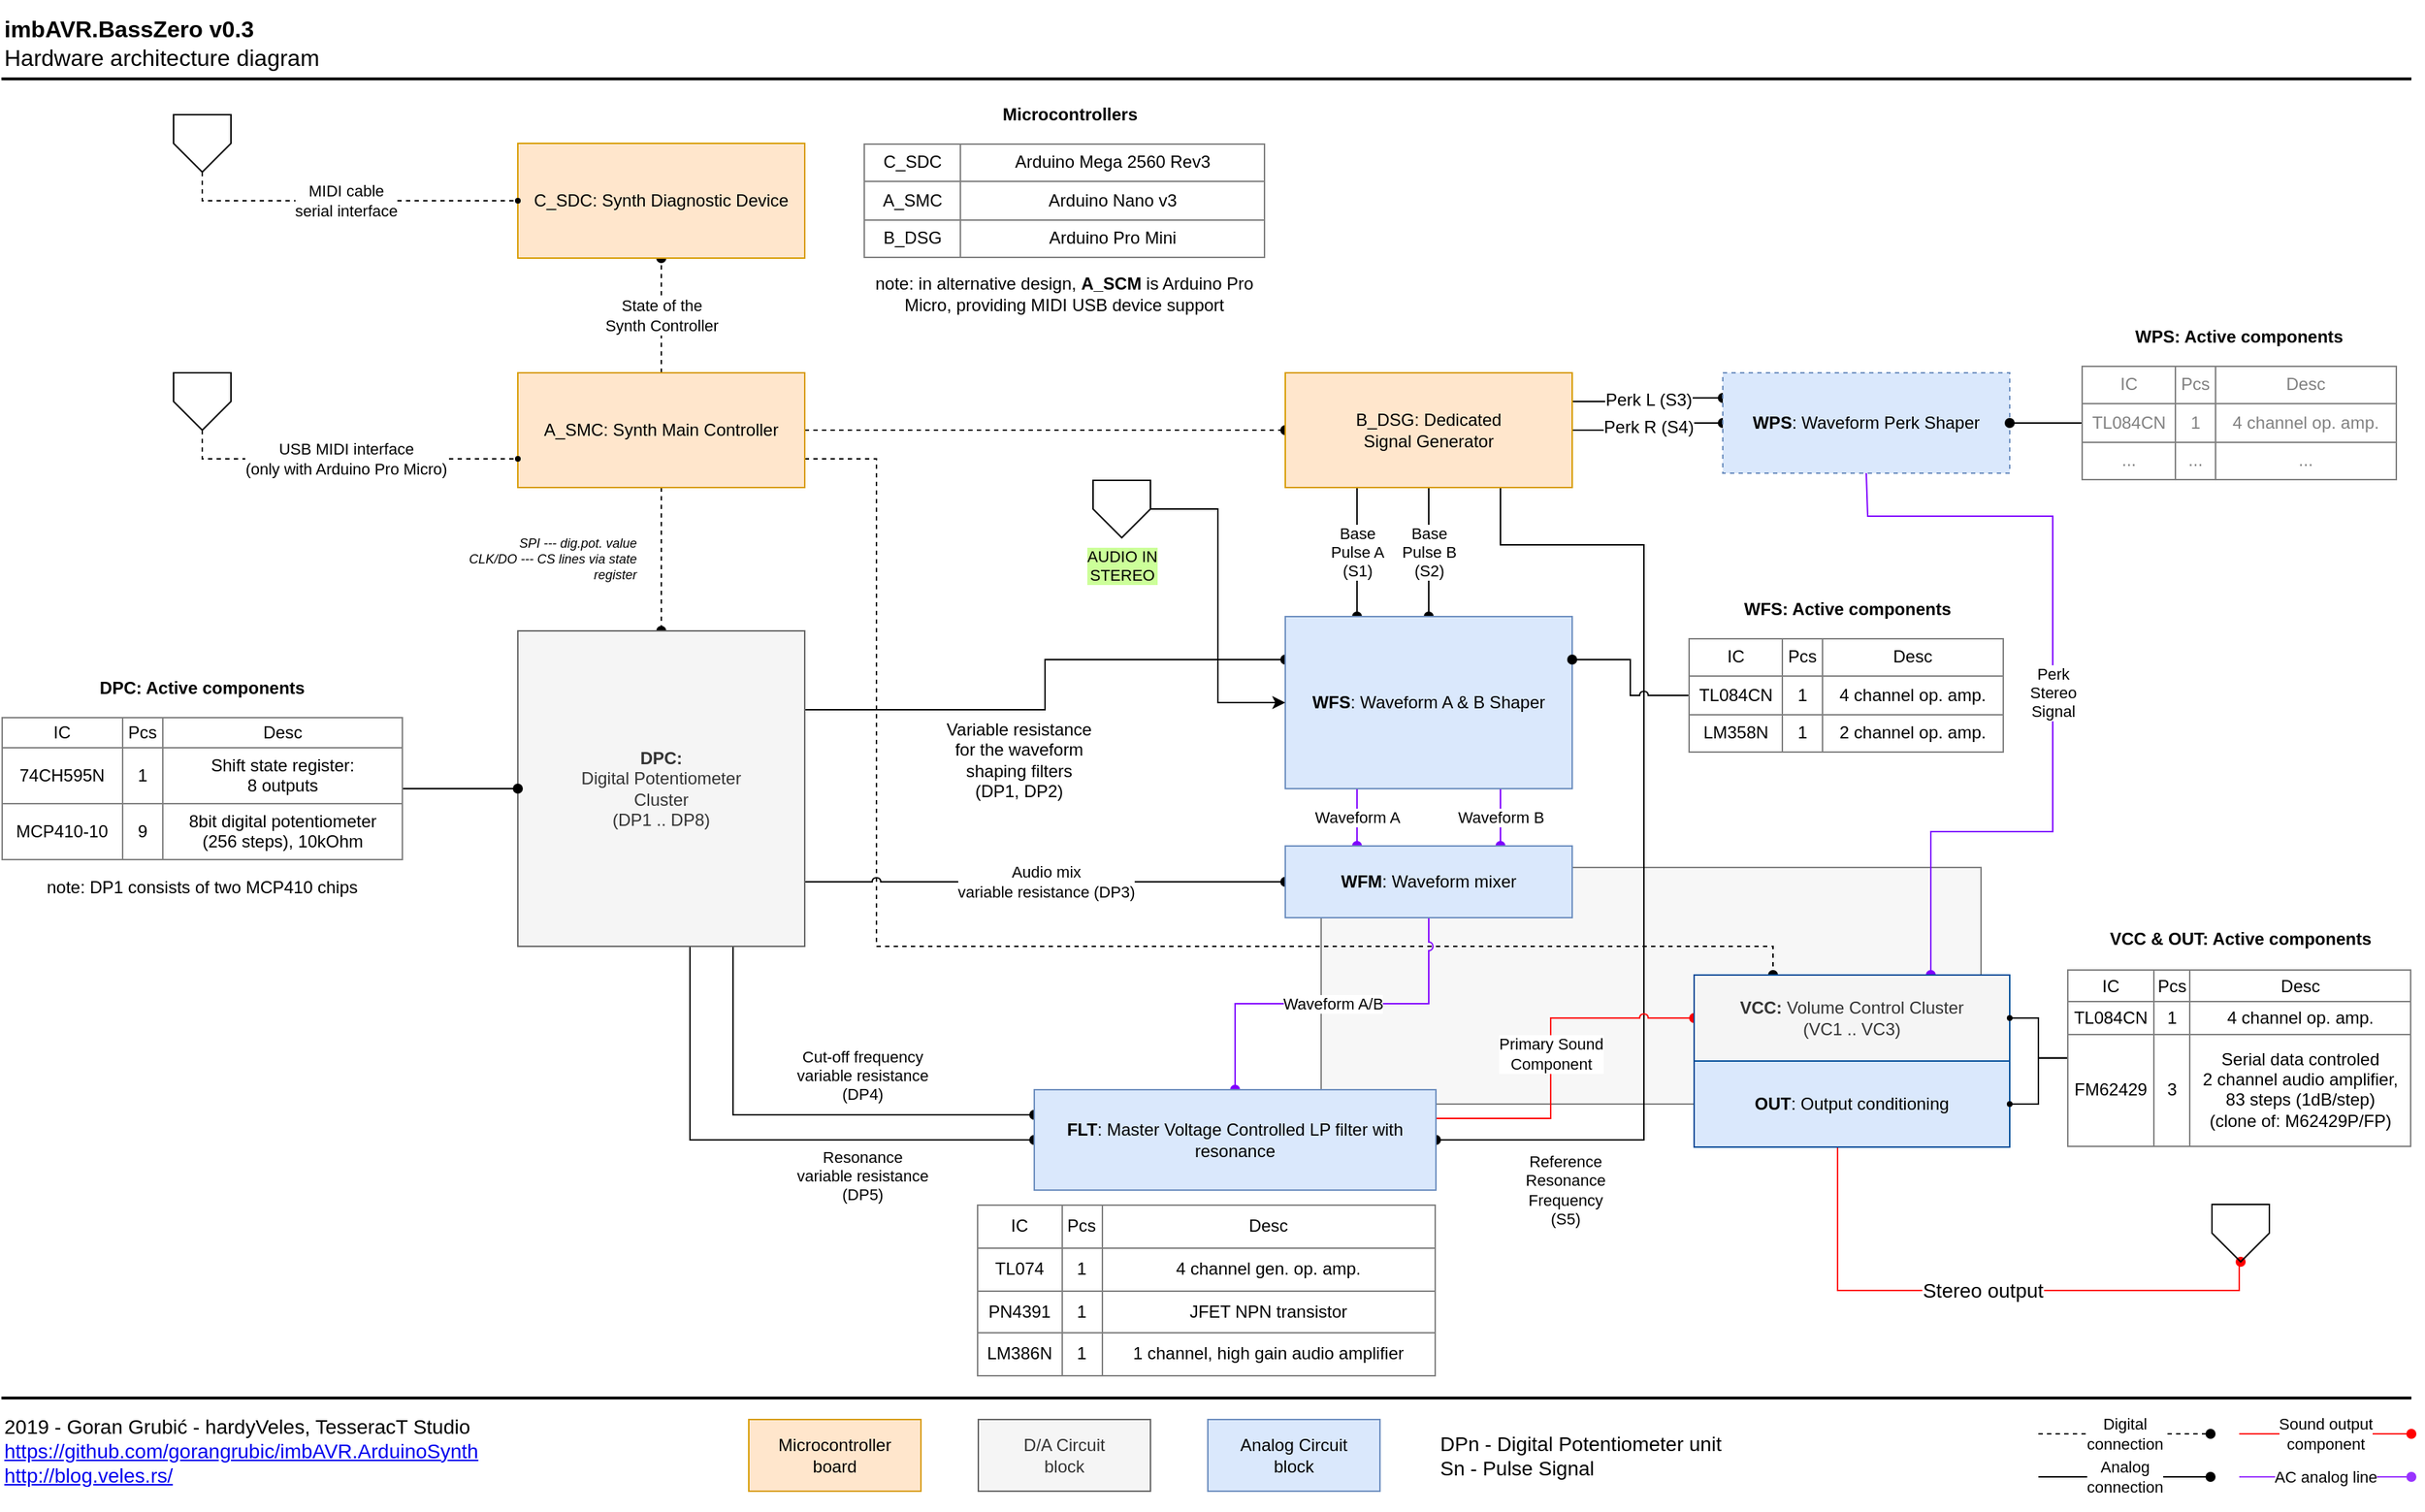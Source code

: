 <mxfile version="11.1.4" type="device"><diagram id="mYxhGOs2IO2su2vsoX1v" name="Architecture_Hardware"><mxGraphModel dx="3953" dy="2311" grid="1" gridSize="10" guides="1" tooltips="1" connect="1" arrows="1" fold="1" page="1" pageScale="1" pageWidth="850" pageHeight="1100" math="0" shadow="0"><root><mxCell id="1FykTjM3AfYDKqWxXsFp-0"/><mxCell id="1FykTjM3AfYDKqWxXsFp-1" parent="1FykTjM3AfYDKqWxXsFp-0"/><mxCell id="_ZuwsRWzeRWjO71UVzuO-10" value="" style="rounded=0;whiteSpace=wrap;html=1;labelBackgroundColor=#CCFF99;strokeColor=#808080;strokeWidth=1;fillColor=#F7F7F7;fontFamily=Helvetica;fontSize=11;fontColor=#000000;align=left;" parent="1FykTjM3AfYDKqWxXsFp-1" vertex="1"><mxGeometry x="80" y="625" width="460" height="165" as="geometry"/></mxCell><mxCell id="1FykTjM3AfYDKqWxXsFp-15" style="edgeStyle=orthogonalEdgeStyle;rounded=0;orthogonalLoop=1;jettySize=auto;html=1;endArrow=oval;endFill=1;dashed=1;" parent="1FykTjM3AfYDKqWxXsFp-1" source="1FykTjM3AfYDKqWxXsFp-2" target="1FykTjM3AfYDKqWxXsFp-5" edge="1"><mxGeometry relative="1" as="geometry"/></mxCell><mxCell id="1FykTjM3AfYDKqWxXsFp-16" value="State of the&lt;br&gt;Synth Controller" style="edgeStyle=orthogonalEdgeStyle;rounded=0;orthogonalLoop=1;jettySize=auto;html=1;endArrow=oval;endFill=1;dashed=1;" parent="1FykTjM3AfYDKqWxXsFp-1" source="1FykTjM3AfYDKqWxXsFp-2" target="1FykTjM3AfYDKqWxXsFp-3" edge="1"><mxGeometry relative="1" as="geometry"/></mxCell><mxCell id="1FykTjM3AfYDKqWxXsFp-17" style="edgeStyle=orthogonalEdgeStyle;rounded=0;orthogonalLoop=1;jettySize=auto;html=1;endArrow=oval;endFill=1;dashed=1;" parent="1FykTjM3AfYDKqWxXsFp-1" source="1FykTjM3AfYDKqWxXsFp-2" target="1FykTjM3AfYDKqWxXsFp-4" edge="1"><mxGeometry relative="1" as="geometry"/></mxCell><mxCell id="9lMnfyWav9hwDc0xu2XS-21" style="edgeStyle=orthogonalEdgeStyle;rounded=0;jumpStyle=arc;orthogonalLoop=1;jettySize=auto;html=1;exitX=1;exitY=0.75;exitDx=0;exitDy=0;entryX=0.25;entryY=0;entryDx=0;entryDy=0;endArrow=oval;endFill=1;fontSize=11;fontColor=#000000;dashed=1;" parent="1FykTjM3AfYDKqWxXsFp-1" source="1FykTjM3AfYDKqWxXsFp-2" target="9lMnfyWav9hwDc0xu2XS-15" edge="1"><mxGeometry relative="1" as="geometry"><Array as="points"><mxPoint x="-230" y="340"/><mxPoint x="-230" y="680"/><mxPoint x="395" y="680"/></Array></mxGeometry></mxCell><mxCell id="1FykTjM3AfYDKqWxXsFp-2" value="A_SMC: Synth Main Controller" style="rounded=0;whiteSpace=wrap;html=1;fillColor=#ffe6cc;strokeColor=#d79b00;" parent="1FykTjM3AfYDKqWxXsFp-1" vertex="1"><mxGeometry x="-480" y="280" width="200" height="80" as="geometry"/></mxCell><mxCell id="1FykTjM3AfYDKqWxXsFp-3" value="C_SDC: Synth Diagnostic Device" style="rounded=0;whiteSpace=wrap;html=1;fillColor=#ffe6cc;strokeColor=#d79b00;" parent="1FykTjM3AfYDKqWxXsFp-1" vertex="1"><mxGeometry x="-480" y="120" width="200" height="80" as="geometry"/></mxCell><mxCell id="1FykTjM3AfYDKqWxXsFp-20" value="Base&lt;br&gt;Pulse A&lt;br&gt;(S1)" style="edgeStyle=orthogonalEdgeStyle;rounded=0;orthogonalLoop=1;jettySize=auto;html=1;entryX=0.25;entryY=0;entryDx=0;entryDy=0;endArrow=oval;endFill=1;exitX=0.25;exitY=1;exitDx=0;exitDy=0;" parent="1FykTjM3AfYDKqWxXsFp-1" source="1FykTjM3AfYDKqWxXsFp-4" target="1FykTjM3AfYDKqWxXsFp-9" edge="1"><mxGeometry relative="1" as="geometry"/></mxCell><mxCell id="1FykTjM3AfYDKqWxXsFp-21" value="Base&lt;br&gt;Pulse B&lt;br&gt;(S2)" style="edgeStyle=orthogonalEdgeStyle;rounded=0;orthogonalLoop=1;jettySize=auto;html=1;endArrow=oval;endFill=1;" parent="1FykTjM3AfYDKqWxXsFp-1" source="1FykTjM3AfYDKqWxXsFp-4" target="1FykTjM3AfYDKqWxXsFp-9" edge="1"><mxGeometry relative="1" as="geometry"/></mxCell><mxCell id="1FykTjM3AfYDKqWxXsFp-22" value="&lt;font style=&quot;font-size: 11px&quot;&gt;Reference&lt;br&gt;Resonance&lt;br&gt;Frequency&lt;br&gt;(S5)&lt;/font&gt;" style="edgeStyle=orthogonalEdgeStyle;rounded=0;orthogonalLoop=1;jettySize=auto;html=1;entryX=1;entryY=0.5;entryDx=0;entryDy=0;endArrow=oval;endFill=1;exitX=0.75;exitY=1;exitDx=0;exitDy=0;fontSize=9;" parent="1FykTjM3AfYDKqWxXsFp-1" source="1FykTjM3AfYDKqWxXsFp-4" target="1FykTjM3AfYDKqWxXsFp-12" edge="1"><mxGeometry x="0.744" y="35" relative="1" as="geometry"><Array as="points"><mxPoint x="205" y="400"/><mxPoint x="305" y="400"/><mxPoint x="305" y="815"/></Array><mxPoint as="offset"/></mxGeometry></mxCell><mxCell id="9lMnfyWav9hwDc0xu2XS-9" value="Perk L (S3)" style="edgeStyle=orthogonalEdgeStyle;rounded=0;jumpStyle=arc;orthogonalLoop=1;jettySize=auto;html=1;exitX=1;exitY=0.25;exitDx=0;exitDy=0;entryX=0;entryY=0.25;entryDx=0;entryDy=0;endArrow=oval;endFill=1;fontSize=12;" parent="1FykTjM3AfYDKqWxXsFp-1" source="1FykTjM3AfYDKqWxXsFp-4" target="9lMnfyWav9hwDc0xu2XS-8" edge="1"><mxGeometry relative="1" as="geometry"/></mxCell><mxCell id="9lMnfyWav9hwDc0xu2XS-10" value="Perk R (S4)" style="edgeStyle=orthogonalEdgeStyle;rounded=0;jumpStyle=arc;orthogonalLoop=1;jettySize=auto;html=1;endArrow=oval;endFill=1;fontSize=12;" parent="1FykTjM3AfYDKqWxXsFp-1" source="1FykTjM3AfYDKqWxXsFp-4" target="9lMnfyWav9hwDc0xu2XS-8" edge="1"><mxGeometry relative="1" as="geometry"/></mxCell><mxCell id="1FykTjM3AfYDKqWxXsFp-4" value="B_DSG: Dedicated&lt;br&gt;Signal Generator" style="rounded=0;whiteSpace=wrap;html=1;fillColor=#ffe6cc;strokeColor=#d79b00;" parent="1FykTjM3AfYDKqWxXsFp-1" vertex="1"><mxGeometry x="55" y="280" width="200" height="80" as="geometry"/></mxCell><mxCell id="1FykTjM3AfYDKqWxXsFp-14" style="edgeStyle=orthogonalEdgeStyle;rounded=0;orthogonalLoop=1;jettySize=auto;html=1;entryX=0;entryY=0.25;entryDx=0;entryDy=0;exitX=1;exitY=0.25;exitDx=0;exitDy=0;endArrow=oval;endFill=1;" parent="1FykTjM3AfYDKqWxXsFp-1" source="1FykTjM3AfYDKqWxXsFp-5" target="1FykTjM3AfYDKqWxXsFp-9" edge="1"><mxGeometry relative="1" as="geometry"/></mxCell><mxCell id="1FykTjM3AfYDKqWxXsFp-31" value="Variable resistance&lt;br&gt;for the waveform&lt;br&gt;shaping filters&lt;br&gt;(DP1, DP2)" style="text;html=1;resizable=0;points=[];align=center;verticalAlign=middle;labelBackgroundColor=#ffffff;" parent="1FykTjM3AfYDKqWxXsFp-14" vertex="1" connectable="0"><mxGeometry x="-0.3" y="-2" relative="1" as="geometry"><mxPoint x="19.5" y="33" as="offset"/></mxGeometry></mxCell><mxCell id="9lMnfyWav9hwDc0xu2XS-20" value="Audio mix &lt;br&gt;variable resistance (DP3)" style="edgeStyle=orthogonalEdgeStyle;rounded=0;jumpStyle=arc;orthogonalLoop=1;jettySize=auto;html=1;entryX=0;entryY=0.5;entryDx=0;entryDy=0;endArrow=oval;endFill=1;fontSize=11;fontColor=#000000;" parent="1FykTjM3AfYDKqWxXsFp-1" source="1FykTjM3AfYDKqWxXsFp-5" target="1FykTjM3AfYDKqWxXsFp-11" edge="1"><mxGeometry relative="1" as="geometry"><Array as="points"><mxPoint x="-200" y="635"/><mxPoint x="-200" y="635"/></Array></mxGeometry></mxCell><mxCell id="9lMnfyWav9hwDc0xu2XS-22" value="Cut-off frequency&lt;br&gt;variable resistance&lt;br&gt;(DP4)" style="edgeStyle=orthogonalEdgeStyle;rounded=0;jumpStyle=arc;orthogonalLoop=1;jettySize=auto;html=1;exitX=0.75;exitY=1;exitDx=0;exitDy=0;entryX=0;entryY=0.25;entryDx=0;entryDy=0;endArrow=oval;endFill=1;fontSize=11;fontColor=#000000;" parent="1FykTjM3AfYDKqWxXsFp-1" source="1FykTjM3AfYDKqWxXsFp-5" target="1FykTjM3AfYDKqWxXsFp-12" edge="1"><mxGeometry x="0.267" y="28" relative="1" as="geometry"><mxPoint as="offset"/></mxGeometry></mxCell><mxCell id="9lMnfyWav9hwDc0xu2XS-23" value="Resonance&lt;br&gt;variable resistance&lt;br&gt;(DP5)" style="edgeStyle=orthogonalEdgeStyle;rounded=0;jumpStyle=arc;orthogonalLoop=1;jettySize=auto;html=1;entryX=0;entryY=0.5;entryDx=0;entryDy=0;endArrow=oval;endFill=1;fontSize=11;fontColor=#000000;" parent="1FykTjM3AfYDKqWxXsFp-1" source="1FykTjM3AfYDKqWxXsFp-5" target="1FykTjM3AfYDKqWxXsFp-12" edge="1"><mxGeometry x="0.361" y="-25" relative="1" as="geometry"><Array as="points"><mxPoint x="-360" y="815"/></Array><mxPoint as="offset"/></mxGeometry></mxCell><mxCell id="1FykTjM3AfYDKqWxXsFp-5" value="&lt;b&gt;DPC:&lt;/b&gt;&lt;br&gt;Digital Potentiometer&lt;br&gt;Cluster&lt;br&gt;(DP1 .. DP8)" style="rounded=0;whiteSpace=wrap;html=1;fillColor=#f5f5f5;strokeColor=#666666;fontColor=#333333;" parent="1FykTjM3AfYDKqWxXsFp-1" vertex="1"><mxGeometry x="-480" y="460" width="200" height="220" as="geometry"/></mxCell><mxCell id="1FykTjM3AfYDKqWxXsFp-6" value="Microcontroller&lt;br&gt;board" style="rounded=0;whiteSpace=wrap;html=1;fillColor=#ffe6cc;strokeColor=#d79b00;" parent="1FykTjM3AfYDKqWxXsFp-1" vertex="1"><mxGeometry x="-319" y="1010" width="120" height="50" as="geometry"/></mxCell><mxCell id="1FykTjM3AfYDKqWxXsFp-7" value="D/A Circuit&lt;br&gt;block" style="rounded=0;whiteSpace=wrap;html=1;fillColor=#f5f5f5;strokeColor=#666666;fontColor=#333333;" parent="1FykTjM3AfYDKqWxXsFp-1" vertex="1"><mxGeometry x="-159" y="1010" width="120" height="50" as="geometry"/></mxCell><mxCell id="9lMnfyWav9hwDc0xu2XS-17" value="Waveform A" style="edgeStyle=orthogonalEdgeStyle;rounded=0;jumpStyle=arc;orthogonalLoop=1;jettySize=auto;html=1;exitX=0.25;exitY=1;exitDx=0;exitDy=0;entryX=0.25;entryY=0;entryDx=0;entryDy=0;endArrow=oval;endFill=1;fontSize=11;fontColor=#000000;strokeColor=#7F00FF;" parent="1FykTjM3AfYDKqWxXsFp-1" source="1FykTjM3AfYDKqWxXsFp-9" target="1FykTjM3AfYDKqWxXsFp-11" edge="1"><mxGeometry relative="1" as="geometry"/></mxCell><mxCell id="9lMnfyWav9hwDc0xu2XS-18" value="Waveform B" style="edgeStyle=orthogonalEdgeStyle;rounded=0;jumpStyle=arc;orthogonalLoop=1;jettySize=auto;html=1;exitX=0.75;exitY=1;exitDx=0;exitDy=0;entryX=0.75;entryY=0;entryDx=0;entryDy=0;endArrow=oval;endFill=1;fontSize=11;fontColor=#000000;strokeColor=#7F00FF;" parent="1FykTjM3AfYDKqWxXsFp-1" source="1FykTjM3AfYDKqWxXsFp-9" target="1FykTjM3AfYDKqWxXsFp-11" edge="1"><mxGeometry relative="1" as="geometry"/></mxCell><mxCell id="1FykTjM3AfYDKqWxXsFp-9" value="&lt;b&gt;WFS&lt;/b&gt;: Waveform A &amp;amp; B Shaper" style="rounded=0;whiteSpace=wrap;html=1;fillColor=#dae8fc;strokeColor=#6c8ebf;" parent="1FykTjM3AfYDKqWxXsFp-1" vertex="1"><mxGeometry x="55" y="450" width="200" height="120" as="geometry"/></mxCell><mxCell id="1FykTjM3AfYDKqWxXsFp-10" value="Analog Circuit&lt;br&gt;block" style="rounded=0;whiteSpace=wrap;html=1;fillColor=#dae8fc;strokeColor=#6c8ebf;" parent="1FykTjM3AfYDKqWxXsFp-1" vertex="1"><mxGeometry x="1" y="1010" width="120" height="50" as="geometry"/></mxCell><mxCell id="9lMnfyWav9hwDc0xu2XS-19" value="Waveform A/B" style="edgeStyle=orthogonalEdgeStyle;rounded=0;jumpStyle=arc;orthogonalLoop=1;jettySize=auto;html=1;exitX=0.5;exitY=1;exitDx=0;exitDy=0;endArrow=oval;endFill=1;fontSize=11;fontColor=#000000;strokeColor=#7F00FF;" parent="1FykTjM3AfYDKqWxXsFp-1" source="1FykTjM3AfYDKqWxXsFp-11" target="1FykTjM3AfYDKqWxXsFp-12" edge="1"><mxGeometry relative="1" as="geometry"/></mxCell><mxCell id="1FykTjM3AfYDKqWxXsFp-11" value="&lt;b&gt;WFM&lt;/b&gt;: Waveform mixer" style="rounded=0;whiteSpace=wrap;html=1;fillColor=#dae8fc;strokeColor=#6c8ebf;" parent="1FykTjM3AfYDKqWxXsFp-1" vertex="1"><mxGeometry x="55" y="610" width="200" height="50" as="geometry"/></mxCell><mxCell id="9lMnfyWav9hwDc0xu2XS-24" value="Primary Sound&lt;br&gt;Component" style="edgeStyle=orthogonalEdgeStyle;rounded=0;jumpStyle=arc;orthogonalLoop=1;jettySize=auto;html=1;entryX=0;entryY=0.5;entryDx=0;entryDy=0;endArrow=oval;endFill=1;strokeColor=#FF0000;fontSize=11;fontColor=#000000;" parent="1FykTjM3AfYDKqWxXsFp-1" source="1FykTjM3AfYDKqWxXsFp-12" target="9lMnfyWav9hwDc0xu2XS-15" edge="1"><mxGeometry relative="1" as="geometry"><Array as="points"><mxPoint x="240" y="800"/><mxPoint x="240" y="730"/></Array></mxGeometry></mxCell><mxCell id="1FykTjM3AfYDKqWxXsFp-12" value="&lt;b&gt;FLT&lt;/b&gt;: Master Voltage Controlled LP filter with resonance" style="rounded=0;whiteSpace=wrap;html=1;fillColor=#dae8fc;strokeColor=#6c8ebf;" parent="1FykTjM3AfYDKqWxXsFp-1" vertex="1"><mxGeometry x="-120" y="780" width="280" height="70" as="geometry"/></mxCell><mxCell id="vR_7vYNl_iT50gHJ5vmS-4" value="Stereo output" style="edgeStyle=orthogonalEdgeStyle;rounded=0;orthogonalLoop=1;jettySize=auto;html=1;entryX=0.5;entryY=1;entryDx=0;entryDy=0;fontSize=14;fontColor=#000000;strokeColor=#FF0000;endArrow=oval;endFill=1;" parent="1FykTjM3AfYDKqWxXsFp-1" source="1FykTjM3AfYDKqWxXsFp-13" target="vR_7vYNl_iT50gHJ5vmS-3" edge="1"><mxGeometry relative="1" as="geometry"><Array as="points"><mxPoint x="440" y="920"/><mxPoint x="720" y="920"/></Array></mxGeometry></mxCell><mxCell id="1FykTjM3AfYDKqWxXsFp-13" value="&lt;b&gt;OUT&lt;/b&gt;: Output conditioning" style="rounded=0;whiteSpace=wrap;html=1;fillColor=#dae8fc;strokeColor=#004C99;" parent="1FykTjM3AfYDKqWxXsFp-1" vertex="1"><mxGeometry x="340" y="760" width="220" height="60" as="geometry"/></mxCell><mxCell id="1FykTjM3AfYDKqWxXsFp-18" value="Digital&lt;br&gt;connection" style="edgeStyle=orthogonalEdgeStyle;rounded=0;orthogonalLoop=1;jettySize=auto;html=1;endArrow=oval;endFill=1;dashed=1;" parent="1FykTjM3AfYDKqWxXsFp-1" edge="1"><mxGeometry relative="1" as="geometry"><mxPoint x="580" y="1020" as="sourcePoint"/><mxPoint x="700" y="1020" as="targetPoint"/><mxPoint as="offset"/></mxGeometry></mxCell><mxCell id="1FykTjM3AfYDKqWxXsFp-19" value="Analog&lt;br&gt;connection" style="edgeStyle=orthogonalEdgeStyle;rounded=0;orthogonalLoop=1;jettySize=auto;html=1;endArrow=oval;endFill=1;" parent="1FykTjM3AfYDKqWxXsFp-1" edge="1"><mxGeometry relative="1" as="geometry"><mxPoint x="580" y="1050" as="sourcePoint"/><mxPoint x="700" y="1050" as="targetPoint"/></mxGeometry></mxCell><mxCell id="1FykTjM3AfYDKqWxXsFp-25" value="" style="line;strokeWidth=2;html=1;" parent="1FykTjM3AfYDKqWxXsFp-1" vertex="1"><mxGeometry x="-840" y="990" width="1680" height="10" as="geometry"/></mxCell><mxCell id="1FykTjM3AfYDKqWxXsFp-28" style="edgeStyle=orthogonalEdgeStyle;rounded=0;orthogonalLoop=1;jettySize=auto;html=1;endArrow=oval;endFill=1;" parent="1FykTjM3AfYDKqWxXsFp-1" source="1FykTjM3AfYDKqWxXsFp-27" target="1FykTjM3AfYDKqWxXsFp-5" edge="1"><mxGeometry relative="1" as="geometry"/></mxCell><mxCell id="1FykTjM3AfYDKqWxXsFp-27" value="&lt;table border=&quot;1&quot; width=&quot;100%&quot; style=&quot;width: 100% ; height: 100% ; border-collapse: collapse&quot;&gt;&lt;tbody&gt;&lt;tr&gt;&lt;td align=&quot;center&quot;&gt;IC&lt;/td&gt;&lt;td align=&quot;center&quot;&gt;Pcs&lt;/td&gt;&lt;td align=&quot;center&quot;&gt;Desc&lt;/td&gt;&lt;/tr&gt;&lt;tr&gt;&lt;td align=&quot;center&quot;&gt;&lt;span style=&quot;white-space: normal&quot;&gt;74CH595N&lt;/span&gt;&lt;br&gt;&lt;/td&gt;&lt;td align=&quot;center&quot;&gt;1&lt;/td&gt;&lt;td align=&quot;center&quot;&gt;Shift state register:&lt;br&gt;8 outputs&lt;/td&gt;&lt;/tr&gt;&lt;tr&gt;&lt;td align=&quot;center&quot;&gt;&lt;span style=&quot;white-space: normal&quot;&gt;MCP410-10&lt;/span&gt;&lt;br&gt;&lt;/td&gt;&lt;td align=&quot;center&quot;&gt;9&lt;/td&gt;&lt;td align=&quot;center&quot;&gt;8bit digital potentiometer&lt;br&gt;(256 steps), 10kOhm&lt;/td&gt;&lt;/tr&gt;&lt;/tbody&gt;&lt;/table&gt;" style="text;html=1;strokeColor=none;fillColor=none;overflow=fill;" parent="1FykTjM3AfYDKqWxXsFp-1" vertex="1"><mxGeometry x="-840.5" y="520" width="280" height="100" as="geometry"/></mxCell><mxCell id="1FykTjM3AfYDKqWxXsFp-29" value="&lt;table border=&quot;1&quot; width=&quot;100%&quot; style=&quot;width: 100% ; height: 100% ; border-collapse: collapse&quot;&gt;&lt;tbody&gt;&lt;tr&gt;&lt;td style=&quot;text-align: center&quot;&gt;C_SDC&lt;/td&gt;&lt;td style=&quot;text-align: center&quot;&gt;Arduino Mega 2560 Rev3&lt;/td&gt;&lt;/tr&gt;&lt;tr&gt;&lt;td style=&quot;text-align: center&quot;&gt;A_SMC&lt;/td&gt;&lt;td align=&quot;center&quot;&gt;&lt;span style=&quot;white-space: normal&quot;&gt;Arduino Nano v3&lt;/span&gt;&lt;br&gt;&lt;/td&gt;&lt;/tr&gt;&lt;tr&gt;&lt;td style=&quot;text-align: center&quot;&gt;B_DSG&lt;/td&gt;&lt;td align=&quot;center&quot;&gt;&lt;span style=&quot;white-space: normal&quot;&gt;Arduino Pro Mini&lt;/span&gt;&lt;br&gt;&lt;/td&gt;&lt;/tr&gt;&lt;/tbody&gt;&lt;/table&gt;" style="text;html=1;strokeColor=none;fillColor=none;overflow=fill;opacity=25;" parent="1FykTjM3AfYDKqWxXsFp-1" vertex="1"><mxGeometry x="-239" y="120" width="280" height="80" as="geometry"/></mxCell><mxCell id="1FykTjM3AfYDKqWxXsFp-32" value="note: DP1 consists of two MCP410 chips" style="text;html=1;strokeColor=none;fillColor=none;align=center;verticalAlign=middle;whiteSpace=wrap;rounded=0;opacity=25;" parent="1FykTjM3AfYDKqWxXsFp-1" vertex="1"><mxGeometry x="-840" y="629" width="280" height="20" as="geometry"/></mxCell><mxCell id="1FykTjM3AfYDKqWxXsFp-33" value="note: in alternative design, &lt;b&gt;A_SCM&lt;/b&gt; is Arduino Pro Micro, providing MIDI USB device support" style="text;html=1;strokeColor=none;fillColor=none;align=center;verticalAlign=middle;whiteSpace=wrap;rounded=0;opacity=25;" parent="1FykTjM3AfYDKqWxXsFp-1" vertex="1"><mxGeometry x="-239" y="210" width="280" height="30" as="geometry"/></mxCell><mxCell id="9lMnfyWav9hwDc0xu2XS-6" style="edgeStyle=orthogonalEdgeStyle;rounded=0;orthogonalLoop=1;jettySize=auto;html=1;entryX=1;entryY=0.25;entryDx=0;entryDy=0;endArrow=oval;endFill=1;fontSize=12;jumpStyle=arc;" parent="1FykTjM3AfYDKqWxXsFp-1" source="1FykTjM3AfYDKqWxXsFp-34" target="1FykTjM3AfYDKqWxXsFp-9" edge="1"><mxGeometry relative="1" as="geometry"/></mxCell><mxCell id="1FykTjM3AfYDKqWxXsFp-35" value="&lt;span style=&quot;font-size: 12px;&quot;&gt;DPC&lt;/span&gt;: Active components" style="text;html=1;strokeColor=none;fillColor=none;align=center;verticalAlign=middle;whiteSpace=wrap;rounded=0;opacity=25;fontStyle=1;fontSize=12;" parent="1FykTjM3AfYDKqWxXsFp-1" vertex="1"><mxGeometry x="-840.5" y="490" width="280" height="20" as="geometry"/></mxCell><mxCell id="9lMnfyWav9hwDc0xu2XS-1" value="SPI --- dig.pot. value&lt;br style=&quot;font-size: 9px;&quot;&gt;CLK/DO --- CS lines via state register" style="text;html=1;strokeColor=none;fillColor=none;align=right;verticalAlign=middle;whiteSpace=wrap;rounded=0;opacity=25;fontSize=9;fontStyle=2" parent="1FykTjM3AfYDKqWxXsFp-1" vertex="1"><mxGeometry x="-520" y="400" width="125" height="20" as="geometry"/></mxCell><mxCell id="9lMnfyWav9hwDc0xu2XS-4" value="Microcontrollers" style="text;html=1;strokeColor=none;fillColor=none;align=center;verticalAlign=middle;whiteSpace=wrap;rounded=0;opacity=25;fontStyle=1;fontSize=12;" parent="1FykTjM3AfYDKqWxXsFp-1" vertex="1"><mxGeometry x="-245" y="90" width="300" height="20" as="geometry"/></mxCell><mxCell id="9lMnfyWav9hwDc0xu2XS-7" value="" style="group" parent="1FykTjM3AfYDKqWxXsFp-1" vertex="1" connectable="0"><mxGeometry x="336" y="435" width="220" height="110" as="geometry"/></mxCell><mxCell id="1FykTjM3AfYDKqWxXsFp-34" value="&lt;table border=&quot;1&quot; width=&quot;100%&quot; style=&quot;width: 100% ; height: 100% ; border-collapse: collapse&quot;&gt;&lt;tbody&gt;&lt;tr&gt;&lt;td align=&quot;center&quot;&gt;IC&lt;/td&gt;&lt;td align=&quot;center&quot;&gt;Pcs&lt;/td&gt;&lt;td align=&quot;center&quot;&gt;Desc&lt;/td&gt;&lt;/tr&gt;&lt;tr&gt;&lt;td align=&quot;center&quot;&gt;&lt;span style=&quot;white-space: normal&quot;&gt;TL084CN&lt;/span&gt;&lt;br&gt;&lt;/td&gt;&lt;td align=&quot;center&quot;&gt;1&lt;/td&gt;&lt;td align=&quot;center&quot;&gt;4 channel op. amp.&lt;/td&gt;&lt;/tr&gt;&lt;tr&gt;&lt;td align=&quot;center&quot;&gt;&lt;span style=&quot;white-space: normal&quot;&gt;LM358N&lt;/span&gt;&lt;/td&gt;&lt;td align=&quot;center&quot;&gt;1&lt;/td&gt;&lt;td align=&quot;center&quot;&gt;2 channel op. amp.&lt;/td&gt;&lt;/tr&gt;&lt;/tbody&gt;&lt;/table&gt;" style="text;html=1;strokeColor=none;fillColor=none;overflow=fill;" parent="9lMnfyWav9hwDc0xu2XS-7" vertex="1"><mxGeometry y="30" width="220" height="80" as="geometry"/></mxCell><mxCell id="9lMnfyWav9hwDc0xu2XS-5" value="&lt;span style=&quot;font-size: 12px&quot;&gt;WFS&lt;/span&gt;: Active components" style="text;html=1;strokeColor=none;fillColor=none;align=center;verticalAlign=middle;whiteSpace=wrap;rounded=0;opacity=25;fontStyle=1;fontSize=12;" parent="9lMnfyWav9hwDc0xu2XS-7" vertex="1"><mxGeometry x="6" width="210" height="20" as="geometry"/></mxCell><mxCell id="9lMnfyWav9hwDc0xu2XS-16" value="Perk&lt;br&gt;Stereo&lt;br&gt;Signal" style="edgeStyle=orthogonalEdgeStyle;rounded=0;jumpStyle=arc;orthogonalLoop=1;jettySize=auto;html=1;entryX=0.75;entryY=0;entryDx=0;entryDy=0;endArrow=oval;endFill=1;fontSize=11;fontColor=#000000;exitX=0.5;exitY=1;exitDx=0;exitDy=0;strokeColor=#7F00FF;" parent="1FykTjM3AfYDKqWxXsFp-1" source="9lMnfyWav9hwDc0xu2XS-8" target="9lMnfyWav9hwDc0xu2XS-15" edge="1"><mxGeometry relative="1" as="geometry"><Array as="points"><mxPoint x="461" y="380"/><mxPoint x="590" y="380"/><mxPoint x="590" y="600"/><mxPoint x="505" y="600"/></Array></mxGeometry></mxCell><mxCell id="9lMnfyWav9hwDc0xu2XS-8" value="&lt;b&gt;WPS&lt;/b&gt;: Waveform Perk Shaper" style="rounded=0;whiteSpace=wrap;html=1;fillColor=#dae8fc;strokeColor=#6c8ebf;dashed=1;" parent="1FykTjM3AfYDKqWxXsFp-1" vertex="1"><mxGeometry x="360" y="280" width="200" height="70" as="geometry"/></mxCell><mxCell id="9lMnfyWav9hwDc0xu2XS-11" value="" style="group;fontColor=#808080;" parent="1FykTjM3AfYDKqWxXsFp-1" vertex="1" connectable="0"><mxGeometry x="610" y="255" width="220" height="110" as="geometry"/></mxCell><mxCell id="9lMnfyWav9hwDc0xu2XS-12" value="&lt;table border=&quot;1&quot; width=&quot;100%&quot; style=&quot;width: 100% ; height: 100% ; border-collapse: collapse&quot;&gt;&lt;tbody&gt;&lt;tr&gt;&lt;td align=&quot;center&quot;&gt;&lt;font color=&quot;#808080&quot;&gt;IC&lt;/font&gt;&lt;/td&gt;&lt;td align=&quot;center&quot;&gt;&lt;font color=&quot;#808080&quot;&gt;Pcs&lt;/font&gt;&lt;/td&gt;&lt;td align=&quot;center&quot;&gt;&lt;font color=&quot;#808080&quot;&gt;Desc&lt;/font&gt;&lt;/td&gt;&lt;/tr&gt;&lt;tr&gt;&lt;td align=&quot;center&quot;&gt;&lt;font color=&quot;#808080&quot;&gt;&lt;span style=&quot;white-space: normal&quot;&gt;TL084CN&lt;/span&gt;&lt;br&gt;&lt;/font&gt;&lt;/td&gt;&lt;td align=&quot;center&quot;&gt;&lt;font color=&quot;#808080&quot;&gt;1&lt;/font&gt;&lt;/td&gt;&lt;td align=&quot;center&quot;&gt;&lt;font color=&quot;#808080&quot;&gt;4 channel op. amp.&lt;/font&gt;&lt;/td&gt;&lt;/tr&gt;&lt;tr&gt;&lt;td align=&quot;center&quot;&gt;&lt;span style=&quot;white-space: normal&quot;&gt;&lt;font color=&quot;#808080&quot;&gt;...&lt;/font&gt;&lt;/span&gt;&lt;/td&gt;&lt;td align=&quot;center&quot;&gt;&lt;font color=&quot;#808080&quot;&gt;...&lt;/font&gt;&lt;/td&gt;&lt;td align=&quot;center&quot;&gt;&lt;font color=&quot;#808080&quot;&gt;...&lt;/font&gt;&lt;/td&gt;&lt;/tr&gt;&lt;/tbody&gt;&lt;/table&gt;" style="text;html=1;strokeColor=none;fillColor=none;overflow=fill;" parent="9lMnfyWav9hwDc0xu2XS-11" vertex="1"><mxGeometry y="20" width="220" height="80" as="geometry"/></mxCell><mxCell id="9lMnfyWav9hwDc0xu2XS-13" value="&lt;span style=&quot;font-size: 12px&quot;&gt;WPS&lt;/span&gt;: Active components" style="text;html=1;strokeColor=none;fillColor=none;align=center;verticalAlign=middle;whiteSpace=wrap;rounded=0;opacity=25;fontStyle=1;fontSize=12;" parent="9lMnfyWav9hwDc0xu2XS-11" vertex="1"><mxGeometry x="5" y="-10" width="210" height="20" as="geometry"/></mxCell><mxCell id="9lMnfyWav9hwDc0xu2XS-14" style="edgeStyle=orthogonalEdgeStyle;rounded=0;jumpStyle=arc;orthogonalLoop=1;jettySize=auto;html=1;endArrow=oval;endFill=1;fontSize=12;fontColor=#808080;" parent="1FykTjM3AfYDKqWxXsFp-1" source="9lMnfyWav9hwDc0xu2XS-12" target="9lMnfyWav9hwDc0xu2XS-8" edge="1"><mxGeometry relative="1" as="geometry"/></mxCell><mxCell id="9lMnfyWav9hwDc0xu2XS-15" value="&lt;b&gt;VCC:&lt;/b&gt; Volume Control Cluster&lt;br&gt;(VC1 .. VC3)" style="rounded=0;whiteSpace=wrap;html=1;fillColor=#f5f5f5;strokeColor=#004C99;fontColor=#333333;" parent="1FykTjM3AfYDKqWxXsFp-1" vertex="1"><mxGeometry x="340" y="700" width="220" height="60" as="geometry"/></mxCell><mxCell id="_ZuwsRWzeRWjO71UVzuO-0" value="Sound output&lt;br&gt;component" style="edgeStyle=orthogonalEdgeStyle;rounded=0;orthogonalLoop=1;jettySize=auto;html=1;endArrow=oval;endFill=1;strokeColor=#FF0000;" parent="1FykTjM3AfYDKqWxXsFp-1" edge="1"><mxGeometry relative="1" as="geometry"><mxPoint x="720" y="1020" as="sourcePoint"/><mxPoint x="840" y="1020" as="targetPoint"/><mxPoint as="offset"/></mxGeometry></mxCell><mxCell id="_ZuwsRWzeRWjO71UVzuO-1" value="AC analog line" style="edgeStyle=orthogonalEdgeStyle;rounded=0;orthogonalLoop=1;jettySize=auto;html=1;endArrow=oval;endFill=1;fontColor=#000000;strokeColor=#9933FF;" parent="1FykTjM3AfYDKqWxXsFp-1" edge="1"><mxGeometry relative="1" as="geometry"><mxPoint x="720" y="1050" as="sourcePoint"/><mxPoint x="840" y="1050" as="targetPoint"/></mxGeometry></mxCell><mxCell id="_ZuwsRWzeRWjO71UVzuO-4" value="MIDI cable&lt;br&gt;serial interface" style="edgeStyle=elbowEdgeStyle;rounded=0;jumpStyle=arc;orthogonalLoop=1;jettySize=auto;html=1;entryX=0;entryY=0.5;entryDx=0;entryDy=0;startArrow=none;startFill=0;startSize=3;endArrow=oval;endFill=1;endSize=3;strokeColor=#000000;fontFamily=Helvetica;fontSize=11;fontColor=#000000;dashed=1;" parent="1FykTjM3AfYDKqWxXsFp-1" source="_ZuwsRWzeRWjO71UVzuO-3" target="1FykTjM3AfYDKqWxXsFp-3" edge="1"><mxGeometry relative="1" as="geometry"><Array as="points"><mxPoint x="-700" y="150"/></Array></mxGeometry></mxCell><mxCell id="_ZuwsRWzeRWjO71UVzuO-3" value="" style="verticalLabelPosition=bottom;verticalAlign=top;html=1;strokeWidth=1;shape=offPageConnector;rounded=0;size=0.5;labelBackgroundColor=#CCFF99;fillColor=none;fontFamily=Courier New;fontSize=11;fontColor=#000000;align=left;" parent="1FykTjM3AfYDKqWxXsFp-1" vertex="1"><mxGeometry x="-720" y="100" width="40" height="40" as="geometry"/></mxCell><mxCell id="_ZuwsRWzeRWjO71UVzuO-5" value="USB MIDI interface&lt;br&gt;(only with Arduino Pro Micro)" style="edgeStyle=elbowEdgeStyle;rounded=0;jumpStyle=arc;orthogonalLoop=1;jettySize=auto;html=1;entryX=0;entryY=0.5;entryDx=0;entryDy=0;startArrow=none;startFill=0;startSize=3;endArrow=oval;endFill=1;endSize=3;strokeColor=#000000;fontFamily=Helvetica;fontSize=11;fontColor=#000000;dashed=1;" parent="1FykTjM3AfYDKqWxXsFp-1" source="_ZuwsRWzeRWjO71UVzuO-6" edge="1"><mxGeometry relative="1" as="geometry"><mxPoint x="-480" y="340" as="targetPoint"/><Array as="points"><mxPoint x="-700" y="330"/></Array></mxGeometry></mxCell><mxCell id="_ZuwsRWzeRWjO71UVzuO-6" value="" style="verticalLabelPosition=bottom;verticalAlign=top;html=1;strokeWidth=1;shape=offPageConnector;rounded=0;size=0.5;labelBackgroundColor=#CCFF99;fillColor=none;fontFamily=Courier New;fontSize=11;fontColor=#000000;align=left;" parent="1FykTjM3AfYDKqWxXsFp-1" vertex="1"><mxGeometry x="-720" y="280" width="40" height="40" as="geometry"/></mxCell><mxCell id="_ZuwsRWzeRWjO71UVzuO-7" value="" style="group" parent="1FykTjM3AfYDKqWxXsFp-1" vertex="1" connectable="0"><mxGeometry x="600" y="649" width="240" height="171" as="geometry"/></mxCell><mxCell id="_ZuwsRWzeRWjO71UVzuO-8" value="&lt;table border=&quot;1&quot; width=&quot;100%&quot; style=&quot;width: 100% ; height: 100% ; border-collapse: collapse&quot;&gt;&lt;tbody&gt;&lt;tr&gt;&lt;td align=&quot;center&quot;&gt;IC&lt;/td&gt;&lt;td align=&quot;center&quot;&gt;Pcs&lt;/td&gt;&lt;td align=&quot;center&quot;&gt;Desc&lt;/td&gt;&lt;/tr&gt;&lt;tr&gt;&lt;td align=&quot;center&quot;&gt;&lt;span style=&quot;white-space: normal&quot;&gt;TL084CN&lt;/span&gt;&lt;br&gt;&lt;/td&gt;&lt;td align=&quot;center&quot;&gt;1&lt;/td&gt;&lt;td align=&quot;center&quot;&gt;4 channel op. amp.&lt;/td&gt;&lt;/tr&gt;&lt;tr&gt;&lt;td align=&quot;center&quot;&gt;&lt;span style=&quot;white-space: normal&quot;&gt;FM62429&lt;/span&gt;&lt;/td&gt;&lt;td align=&quot;center&quot;&gt;3&lt;/td&gt;&lt;td align=&quot;center&quot;&gt;Serial data controled&lt;br&gt;2 channel audio amplifier, &lt;br&gt;83 steps (1dB/step)&lt;br&gt;(clone of: M62429P/FP)&lt;/td&gt;&lt;/tr&gt;&lt;/tbody&gt;&lt;/table&gt;" style="text;html=1;strokeColor=none;fillColor=none;overflow=fill;" parent="_ZuwsRWzeRWjO71UVzuO-7" vertex="1"><mxGeometry y="46.636" width="240" height="124.364" as="geometry"/></mxCell><mxCell id="_ZuwsRWzeRWjO71UVzuO-9" value="&lt;span style=&quot;font-size: 12px&quot;&gt;VCC &amp;amp; OUT&lt;/span&gt;: Active components" style="text;html=1;strokeColor=none;fillColor=none;align=center;verticalAlign=middle;whiteSpace=wrap;rounded=0;opacity=25;fontStyle=1;fontSize=12;" parent="_ZuwsRWzeRWjO71UVzuO-7" vertex="1"><mxGeometry x="16" y="10.392" width="210" height="31.091" as="geometry"/></mxCell><mxCell id="_ZuwsRWzeRWjO71UVzuO-11" value="&lt;table border=&quot;1&quot; width=&quot;100%&quot; style=&quot;width: 100% ; height: 100% ; border-collapse: collapse&quot;&gt;&lt;tbody&gt;&lt;tr&gt;&lt;td align=&quot;center&quot;&gt;IC&lt;/td&gt;&lt;td align=&quot;center&quot;&gt;Pcs&lt;/td&gt;&lt;td align=&quot;center&quot;&gt;Desc&lt;/td&gt;&lt;/tr&gt;&lt;tr&gt;&lt;td align=&quot;center&quot;&gt;&lt;span style=&quot;white-space: normal&quot;&gt;TL074&lt;/span&gt;&lt;br&gt;&lt;/td&gt;&lt;td align=&quot;center&quot;&gt;1&lt;/td&gt;&lt;td align=&quot;center&quot;&gt;4 channel gen. op. amp.&lt;/td&gt;&lt;/tr&gt;&lt;tr&gt;&lt;td align=&quot;center&quot;&gt;&lt;span style=&quot;white-space: normal&quot;&gt;PN4391&lt;/span&gt;&lt;/td&gt;&lt;td align=&quot;center&quot;&gt;1&lt;/td&gt;&lt;td align=&quot;center&quot;&gt;JFET NPN transistor&lt;/td&gt;&lt;/tr&gt;&lt;tr&gt;&lt;td style=&quot;text-align: center&quot;&gt;LM386N&lt;/td&gt;&lt;td style=&quot;text-align: center&quot;&gt;1&lt;/td&gt;&lt;td style=&quot;text-align: center&quot;&gt;1 channel, high gain audio amplifier&lt;/td&gt;&lt;/tr&gt;&lt;/tbody&gt;&lt;/table&gt;" style="text;html=1;strokeColor=none;fillColor=none;overflow=fill;" parent="1FykTjM3AfYDKqWxXsFp-1" vertex="1"><mxGeometry x="-160" y="860" width="320" height="120" as="geometry"/></mxCell><mxCell id="_ZuwsRWzeRWjO71UVzuO-12" style="edgeStyle=elbowEdgeStyle;rounded=0;jumpStyle=arc;orthogonalLoop=1;jettySize=auto;html=1;startArrow=none;startFill=0;startSize=3;endArrow=oval;endFill=1;endSize=3;strokeColor=#000000;fontFamily=Helvetica;fontSize=11;fontColor=#000000;" parent="1FykTjM3AfYDKqWxXsFp-1" source="_ZuwsRWzeRWjO71UVzuO-8" target="9lMnfyWav9hwDc0xu2XS-15" edge="1"><mxGeometry relative="1" as="geometry"/></mxCell><mxCell id="_ZuwsRWzeRWjO71UVzuO-13" style="edgeStyle=elbowEdgeStyle;rounded=0;jumpStyle=arc;orthogonalLoop=1;jettySize=auto;html=1;startArrow=none;startFill=0;startSize=3;endArrow=oval;endFill=1;endSize=3;strokeColor=#000000;fontFamily=Helvetica;fontSize=11;fontColor=#000000;" parent="1FykTjM3AfYDKqWxXsFp-1" source="_ZuwsRWzeRWjO71UVzuO-8" target="1FykTjM3AfYDKqWxXsFp-13" edge="1"><mxGeometry relative="1" as="geometry"/></mxCell><mxCell id="_ZuwsRWzeRWjO71UVzuO-15" value="DPn - Digital Potentiometer unit&lt;br style=&quot;font-size: 14px;&quot;&gt;Sn - Pulse Signal" style="text;html=1;strokeColor=none;fillColor=none;align=left;verticalAlign=middle;whiteSpace=wrap;rounded=0;opacity=25;fontSize=14;" parent="1FykTjM3AfYDKqWxXsFp-1" vertex="1"><mxGeometry x="161" y="1005" width="259" height="60" as="geometry"/></mxCell><mxCell id="vR_7vYNl_iT50gHJ5vmS-0" value="2019 - Goran Grubić - hardyVeles, TesseracT Studio&lt;br style=&quot;font-size: 14px;&quot;&gt;&lt;a href=&quot;https://github.com/gorangrubic/imbAVR.ArduinoSynth&quot; style=&quot;font-size: 14px;&quot;&gt;https://github.com/gorangrubic/imbAVR.ArduinoSynth&lt;/a&gt;&lt;br style=&quot;font-size: 14px;&quot;&gt;&lt;a href=&quot;http://blog.veles.rs/&quot; style=&quot;font-size: 14px;&quot;&gt;http://blog.veles.rs/&lt;/a&gt;&lt;br style=&quot;font-size: 14px;&quot;&gt;&lt;br style=&quot;font-size: 14px;&quot;&gt;" style="text;html=1;strokeColor=none;fillColor=none;align=left;verticalAlign=middle;whiteSpace=wrap;rounded=0;opacity=25;fontSize=14;" parent="1FykTjM3AfYDKqWxXsFp-1" vertex="1"><mxGeometry x="-840" y="1010" width="510" height="60" as="geometry"/></mxCell><mxCell id="vR_7vYNl_iT50gHJ5vmS-1" value="" style="line;strokeWidth=2;html=1;" parent="1FykTjM3AfYDKqWxXsFp-1" vertex="1"><mxGeometry x="-840" y="70" width="1680" height="10" as="geometry"/></mxCell><mxCell id="vR_7vYNl_iT50gHJ5vmS-2" value="&lt;b style=&quot;font-size: 16px;&quot;&gt;imbAVR.BassZero v0.3&lt;/b&gt;&lt;br style=&quot;font-size: 16px;&quot;&gt;Hardware architecture diagram" style="text;html=1;strokeColor=none;fillColor=none;align=left;verticalAlign=middle;whiteSpace=wrap;rounded=0;opacity=25;fontSize=16;" parent="1FykTjM3AfYDKqWxXsFp-1" vertex="1"><mxGeometry x="-840" y="20" width="510" height="60" as="geometry"/></mxCell><mxCell id="vR_7vYNl_iT50gHJ5vmS-3" value="" style="verticalLabelPosition=bottom;verticalAlign=top;html=1;strokeWidth=1;shape=offPageConnector;rounded=0;size=0.5;labelBackgroundColor=#CCFF99;fillColor=none;fontFamily=Courier New;fontSize=11;fontColor=#000000;align=left;" parent="1FykTjM3AfYDKqWxXsFp-1" vertex="1"><mxGeometry x="701" y="860" width="40" height="40" as="geometry"/></mxCell><mxCell id="6gDvt_r9aoRhumdjKCib-2" style="edgeStyle=orthogonalEdgeStyle;rounded=0;orthogonalLoop=1;jettySize=auto;html=1;entryX=0;entryY=0.5;entryDx=0;entryDy=0;fontFamily=Helvetica;" parent="1FykTjM3AfYDKqWxXsFp-1" source="6gDvt_r9aoRhumdjKCib-1" target="1FykTjM3AfYDKqWxXsFp-9" edge="1"><mxGeometry relative="1" as="geometry"/></mxCell><mxCell id="6gDvt_r9aoRhumdjKCib-1" value="AUDIO IN&lt;br&gt;STEREO" style="verticalLabelPosition=bottom;verticalAlign=top;html=1;strokeWidth=1;shape=offPageConnector;rounded=0;size=0.5;labelBackgroundColor=#CCFF99;fillColor=none;fontFamily=Helvetica;fontSize=11;fontColor=#000000;align=center;" parent="1FykTjM3AfYDKqWxXsFp-1" vertex="1"><mxGeometry x="-79" y="355" width="40" height="40" as="geometry"/></mxCell></root></mxGraphModel></diagram><diagram id="RqtSo0-k8qvRP1nQe7Oc" name="SynthControlChannels"><mxGraphModel dx="1422" dy="865" grid="1" gridSize="10" guides="1" tooltips="1" connect="1" arrows="1" fold="1" page="1" pageScale="1" pageWidth="850" pageHeight="1100" math="0" shadow="0"><root><mxCell id="0"/><mxCell id="1" parent="0"/><mxCell id="54TmEezHIHh_x9Coevl2-1" value="Attack&lt;br&gt;Time" style="ellipse;whiteSpace=wrap;html=1;aspect=fixed;fillColor=#dae8fc;strokeColor=#6c8ebf;" parent="1" vertex="1"><mxGeometry x="180" y="200" width="80" height="80" as="geometry"/></mxCell><mxCell id="54TmEezHIHh_x9Coevl2-2" value="Decay&lt;br&gt;Time" style="ellipse;whiteSpace=wrap;html=1;aspect=fixed;fillColor=#dae8fc;strokeColor=#6c8ebf;" parent="1" vertex="1"><mxGeometry x="180" y="300" width="80" height="80" as="geometry"/></mxCell><mxCell id="54TmEezHIHh_x9Coevl2-3" value="Release&lt;br&gt;Time" style="ellipse;whiteSpace=wrap;html=1;aspect=fixed;fillColor=#dae8fc;strokeColor=#6c8ebf;" parent="1" vertex="1"><mxGeometry x="180" y="400" width="80" height="80" as="geometry"/></mxCell><mxCell id="54TmEezHIHh_x9Coevl2-4" value="Init&lt;br&gt;Level" style="ellipse;whiteSpace=wrap;html=1;aspect=fixed;fillColor=#d5e8d4;strokeColor=#82b366;" parent="1" vertex="1"><mxGeometry x="80" y="200" width="80" height="80" as="geometry"/></mxCell><mxCell id="54TmEezHIHh_x9Coevl2-5" value="Sustain&lt;br&gt;Level" style="ellipse;whiteSpace=wrap;html=1;aspect=fixed;fillColor=#d5e8d4;strokeColor=#82b366;" parent="1" vertex="1"><mxGeometry x="80" y="300" width="80" height="80" as="geometry"/></mxCell><mxCell id="54TmEezHIHh_x9Coevl2-6" value="Velocity&lt;br&gt;Impact" style="ellipse;whiteSpace=wrap;html=1;aspect=fixed;fillColor=#fff2cc;strokeColor=#d6b656;" parent="1" vertex="1"><mxGeometry x="80" y="400" width="80" height="80" as="geometry"/></mxCell><mxCell id="54TmEezHIHh_x9Coevl2-7" value="Attack&lt;br&gt;Time" style="ellipse;whiteSpace=wrap;html=1;aspect=fixed;fillColor=#e1d5e7;strokeColor=#9673a6;" parent="1" vertex="1"><mxGeometry x="660" y="200" width="80" height="80" as="geometry"/></mxCell><mxCell id="54TmEezHIHh_x9Coevl2-8" value="Decay&lt;br&gt;Time" style="ellipse;whiteSpace=wrap;html=1;aspect=fixed;fillColor=#e1d5e7;strokeColor=#9673a6;" parent="1" vertex="1"><mxGeometry x="660" y="300" width="80" height="80" as="geometry"/></mxCell><mxCell id="54TmEezHIHh_x9Coevl2-9" value="Release&lt;br&gt;Time" style="ellipse;whiteSpace=wrap;html=1;aspect=fixed;fillColor=#e1d5e7;strokeColor=#9673a6;" parent="1" vertex="1"><mxGeometry x="660" y="400" width="80" height="80" as="geometry"/></mxCell><mxCell id="54TmEezHIHh_x9Coevl2-10" value="Init&lt;br&gt;Level" style="ellipse;whiteSpace=wrap;html=1;aspect=fixed;fillColor=#e1d5e7;strokeColor=#9673a6;" parent="1" vertex="1"><mxGeometry x="560" y="200" width="80" height="80" as="geometry"/></mxCell><mxCell id="54TmEezHIHh_x9Coevl2-11" value="Sustain&lt;br&gt;Level" style="ellipse;whiteSpace=wrap;html=1;aspect=fixed;fillColor=#e1d5e7;strokeColor=#9673a6;" parent="1" vertex="1"><mxGeometry x="560" y="300" width="80" height="80" as="geometry"/></mxCell><mxCell id="54TmEezHIHh_x9Coevl2-12" value="ADSR&lt;br&gt;Impact" style="ellipse;whiteSpace=wrap;html=1;aspect=fixed;fillColor=#fff2cc;strokeColor=#d6b656;" parent="1" vertex="1"><mxGeometry x="560" y="400" width="80" height="80" as="geometry"/></mxCell><mxCell id="54TmEezHIHh_x9Coevl2-14" value="Master Filter Cut-off" style="rounded=0;whiteSpace=wrap;html=1;" parent="1" vertex="1"><mxGeometry x="560" y="118" width="180" height="42" as="geometry"/></mxCell><mxCell id="54TmEezHIHh_x9Coevl2-15" value="Master Volume" style="rounded=0;whiteSpace=wrap;html=1;" parent="1" vertex="1"><mxGeometry x="80" y="118" width="180" height="42" as="geometry"/></mxCell><mxCell id="54TmEezHIHh_x9Coevl2-16" value="Cut-off" style="ellipse;whiteSpace=wrap;html=1;aspect=fixed;fillColor=#f8cecc;strokeColor=#b85450;" parent="1" vertex="1"><mxGeometry x="440" y="200" width="80" height="80" as="geometry"/></mxCell><mxCell id="54TmEezHIHh_x9Coevl2-17" value="Resonance" style="ellipse;whiteSpace=wrap;html=1;aspect=fixed;fillColor=#f8cecc;strokeColor=#b85450;" parent="1" vertex="1"><mxGeometry x="440" y="300" width="80" height="80" as="geometry"/></mxCell><mxCell id="54TmEezHIHh_x9Coevl2-18" value="Waveform&lt;br&gt;A shaper" style="ellipse;whiteSpace=wrap;html=1;aspect=fixed;fillColor=#dae8fc;strokeColor=#6c8ebf;" parent="1" vertex="1"><mxGeometry x="180" y="682" width="80" height="80" as="geometry"/></mxCell><mxCell id="54TmEezHIHh_x9Coevl2-19" value="Waveform&lt;br&gt;B shaper" style="ellipse;whiteSpace=wrap;html=1;aspect=fixed;fillColor=#dae8fc;strokeColor=#6c8ebf;" parent="1" vertex="1"><mxGeometry x="180" y="782" width="80" height="80" as="geometry"/></mxCell><mxCell id="54TmEezHIHh_x9Coevl2-20" value="Waveform&lt;br&gt;A/B mix" style="ellipse;whiteSpace=wrap;html=1;aspect=fixed;fillColor=#dae8fc;strokeColor=#6c8ebf;" parent="1" vertex="1"><mxGeometry x="180" y="882" width="80" height="80" as="geometry"/></mxCell><mxCell id="54TmEezHIHh_x9Coevl2-21" value="Init&lt;br&gt;Level" style="ellipse;whiteSpace=wrap;html=1;aspect=fixed;" parent="1" vertex="1"><mxGeometry x="80" y="682" width="80" height="80" as="geometry"/></mxCell><mxCell id="54TmEezHIHh_x9Coevl2-22" value="Sustain&lt;br&gt;Level" style="ellipse;whiteSpace=wrap;html=1;aspect=fixed;" parent="1" vertex="1"><mxGeometry x="80" y="782" width="80" height="80" as="geometry"/></mxCell><mxCell id="54TmEezHIHh_x9Coevl2-23" value="Velocity&lt;br&gt;Impact" style="ellipse;whiteSpace=wrap;html=1;aspect=fixed;" parent="1" vertex="1"><mxGeometry x="80" y="882" width="80" height="80" as="geometry"/></mxCell><mxCell id="54TmEezHIHh_x9Coevl2-24" value="Waveform modulation" style="rounded=0;whiteSpace=wrap;html=1;" parent="1" vertex="1"><mxGeometry x="80" y="600" width="180" height="42" as="geometry"/></mxCell><mxCell id="4Rfwy-99vOt_oxpGjsZA-1" value="Time A" style="ellipse;whiteSpace=wrap;html=1;aspect=fixed;fillColor=#dae8fc;strokeColor=#6c8ebf;" parent="1" vertex="1"><mxGeometry x="560" y="682" width="48" height="48" as="geometry"/></mxCell><mxCell id="4Rfwy-99vOt_oxpGjsZA-2" value="Value A" style="ellipse;whiteSpace=wrap;html=1;aspect=fixed;fillColor=#dae8fc;strokeColor=#6c8ebf;" parent="1" vertex="1"><mxGeometry x="560" y="742" width="48" height="48" as="geometry"/></mxCell><mxCell id="4Rfwy-99vOt_oxpGjsZA-3" value="Time B" style="ellipse;whiteSpace=wrap;html=1;aspect=fixed;fillColor=#dae8fc;strokeColor=#6c8ebf;" parent="1" vertex="1"><mxGeometry x="560" y="802" width="48" height="48" as="geometry"/></mxCell><mxCell id="4Rfwy-99vOt_oxpGjsZA-4" value="Value B" style="rounded=1;whiteSpace=wrap;html=1;" parent="1" vertex="1"><mxGeometry x="564" y="870" width="40" height="168" as="geometry"/></mxCell><mxCell id="4Rfwy-99vOt_oxpGjsZA-5" value="x1" style="text;html=1;resizable=0;points=[];autosize=1;align=left;verticalAlign=top;spacingTop=-4;" parent="1" vertex="1"><mxGeometry x="497" y="696" width="30" height="20" as="geometry"/></mxCell><mxCell id="4Rfwy-99vOt_oxpGjsZA-6" value="x4" style="text;html=1;resizable=0;points=[];autosize=1;align=left;verticalAlign=top;spacingTop=-4;" parent="1" vertex="1"><mxGeometry x="497" y="816" width="30" height="20" as="geometry"/></mxCell><mxCell id="4Rfwy-99vOt_oxpGjsZA-7" value="Time A" style="ellipse;whiteSpace=wrap;html=1;aspect=fixed;fillColor=#dae8fc;strokeColor=#6c8ebf;" parent="1" vertex="1"><mxGeometry x="626" y="682" width="48" height="48" as="geometry"/></mxCell><mxCell id="4Rfwy-99vOt_oxpGjsZA-8" value="Value A" style="ellipse;whiteSpace=wrap;html=1;aspect=fixed;fillColor=#dae8fc;strokeColor=#6c8ebf;" parent="1" vertex="1"><mxGeometry x="626" y="742" width="48" height="48" as="geometry"/></mxCell><mxCell id="4Rfwy-99vOt_oxpGjsZA-9" value="Time B" style="ellipse;whiteSpace=wrap;html=1;aspect=fixed;fillColor=#dae8fc;strokeColor=#6c8ebf;" parent="1" vertex="1"><mxGeometry x="626" y="802" width="48" height="48" as="geometry"/></mxCell><mxCell id="4Rfwy-99vOt_oxpGjsZA-10" value="Value B" style="rounded=1;whiteSpace=wrap;html=1;" parent="1" vertex="1"><mxGeometry x="630" y="870" width="40" height="168" as="geometry"/></mxCell><mxCell id="4Rfwy-99vOt_oxpGjsZA-11" value="Time A" style="ellipse;whiteSpace=wrap;html=1;aspect=fixed;fillColor=#dae8fc;strokeColor=#6c8ebf;" parent="1" vertex="1"><mxGeometry x="700" y="682" width="48" height="48" as="geometry"/></mxCell><mxCell id="4Rfwy-99vOt_oxpGjsZA-12" value="Value A" style="ellipse;whiteSpace=wrap;html=1;aspect=fixed;fillColor=#dae8fc;strokeColor=#6c8ebf;" parent="1" vertex="1"><mxGeometry x="700" y="742" width="48" height="48" as="geometry"/></mxCell><mxCell id="4Rfwy-99vOt_oxpGjsZA-13" value="Time B" style="ellipse;whiteSpace=wrap;html=1;aspect=fixed;fillColor=#dae8fc;strokeColor=#6c8ebf;" parent="1" vertex="1"><mxGeometry x="700" y="802" width="48" height="48" as="geometry"/></mxCell><mxCell id="4Rfwy-99vOt_oxpGjsZA-14" value="Value B" style="rounded=1;whiteSpace=wrap;html=1;" parent="1" vertex="1"><mxGeometry x="704" y="870" width="40" height="168" as="geometry"/></mxCell><mxCell id="4Rfwy-99vOt_oxpGjsZA-15" value="Perk&lt;br&gt;AMP" style="text;html=1;resizable=0;points=[];autosize=1;align=center;verticalAlign=top;spacingTop=-4;" parent="1" vertex="1"><mxGeometry x="564" y="642" width="40" height="30" as="geometry"/></mxCell><mxCell id="4Rfwy-99vOt_oxpGjsZA-16" value="Perk&lt;br&gt;Pitch" style="text;html=1;resizable=0;points=[];autosize=1;align=center;verticalAlign=top;spacingTop=-4;" parent="1" vertex="1"><mxGeometry x="630" y="642" width="40" height="30" as="geometry"/></mxCell></root></mxGraphModel></diagram><diagram id="xRq70mXHSjHQ6Tcq8xNW" name="SignalGeneratorInstruction"><mxGraphModel dx="1086" dy="809" grid="1" gridSize="10" guides="1" tooltips="1" connect="1" arrows="1" fold="1" page="1" pageScale="1" pageWidth="850" pageHeight="1100" math="1" shadow="0"><root><mxCell id="CAxbaSX2oAMUDi-nlhnY-0"/><mxCell id="CAxbaSX2oAMUDi-nlhnY-1" parent="CAxbaSX2oAMUDi-nlhnY-0"/><mxCell id="UXFu1492swZAARGW-Uyp-0" value="" style="rounded=0;whiteSpace=wrap;html=1;strokeColor=none;fillColor=#d5e8d4;fontSize=11;align=center;" parent="CAxbaSX2oAMUDi-nlhnY-1" vertex="1"><mxGeometry x="520" y="730" width="270" height="80" as="geometry"/></mxCell><mxCell id="CAxbaSX2oAMUDi-nlhnY-2" value="Dedicated Signal Generator&amp;nbsp;" style="text;html=1;strokeColor=none;fillColor=none;align=center;verticalAlign=middle;whiteSpace=wrap;rounded=0;fontStyle=1" parent="CAxbaSX2oAMUDi-nlhnY-1" vertex="1"><mxGeometry x="40" y="40" width="760" height="40" as="geometry"/></mxCell><mxCell id="CAxbaSX2oAMUDi-nlhnY-3" value="Instruction message" style="rounded=1;whiteSpace=wrap;html=1;" parent="CAxbaSX2oAMUDi-nlhnY-1" vertex="1"><mxGeometry x="40" y="100" width="760" height="40" as="geometry"/></mxCell><mxCell id="CAxbaSX2oAMUDi-nlhnY-4" value="&lt;table border=&quot;1&quot; width=&quot;100%&quot; style=&quot;width: 100% ; height: 100% ; border-collapse: collapse&quot;&gt;&lt;tbody&gt;&lt;tr&gt;&lt;td&gt;cc&lt;/td&gt;&lt;td&gt;&lt;br&gt;&lt;/td&gt;&lt;td&gt;Description&lt;/td&gt;&lt;/tr&gt;&lt;tr&gt;&lt;td&gt;1&lt;/td&gt;&lt;td&gt;PWM steps Byte 1&lt;br&gt;&lt;/td&gt;&lt;td&gt;Bits describing pin state at first 8 steps of signal cycle&lt;/td&gt;&lt;/tr&gt;&lt;tr&gt;&lt;td&gt;2&lt;/td&gt;&lt;td&gt;PWM steps Byte 2&lt;br&gt;&lt;/td&gt;&lt;td&gt;Bits describing pin state at second 8 steps of signal cycle&lt;br&gt;&lt;/td&gt;&lt;/tr&gt;&lt;tr&gt;&lt;td&gt;3&lt;/td&gt;&lt;td&gt;Pitch Byte 1&lt;/td&gt;&lt;td&gt;Frequency of signal - first byte of unsigned int&lt;/td&gt;&lt;/tr&gt;&lt;tr&gt;&lt;td&gt;4&lt;/td&gt;&lt;td&gt;Pitch Byte 2&lt;br&gt;&lt;/td&gt;&lt;td&gt;Frequency of signal - first byte of unsigned int&lt;br&gt;&lt;/td&gt;&lt;/tr&gt;&lt;tr&gt;&lt;td&gt;5&lt;/td&gt;&lt;td&gt;&lt;br&gt;&lt;/td&gt;&lt;td&gt;&lt;br&gt;&lt;/td&gt;&lt;/tr&gt;&lt;tr&gt;&lt;td&gt;6&lt;/td&gt;&lt;td&gt;&lt;br&gt;&lt;/td&gt;&lt;td&gt;&lt;br&gt;&lt;/td&gt;&lt;/tr&gt;&lt;tr&gt;&lt;td&gt;7&lt;/td&gt;&lt;td&gt;&lt;br&gt;&lt;/td&gt;&lt;td&gt;&lt;br&gt;&lt;/td&gt;&lt;/tr&gt;&lt;tr&gt;&lt;td&gt;8&lt;/td&gt;&lt;td&gt;&lt;br&gt;&lt;/td&gt;&lt;td&gt;&lt;br&gt;&lt;/td&gt;&lt;/tr&gt;&lt;tr&gt;&lt;td&gt;9&lt;/td&gt;&lt;td&gt;&lt;br&gt;&lt;/td&gt;&lt;td&gt;&lt;br&gt;&lt;/td&gt;&lt;/tr&gt;&lt;tr&gt;&lt;td&gt;10&lt;/td&gt;&lt;td&gt;&lt;br&gt;&lt;/td&gt;&lt;td&gt;&lt;br&gt;&lt;/td&gt;&lt;/tr&gt;&lt;tr&gt;&lt;td&gt;11&lt;/td&gt;&lt;td&gt;&lt;br&gt;&lt;/td&gt;&lt;td&gt;&lt;br&gt;&lt;/td&gt;&lt;/tr&gt;&lt;tr&gt;&lt;td&gt;12&lt;/td&gt;&lt;td&gt;&lt;br&gt;&lt;/td&gt;&lt;td&gt;&lt;br&gt;&lt;/td&gt;&lt;/tr&gt;&lt;tr&gt;&lt;td&gt;13&lt;/td&gt;&lt;td&gt;&lt;br&gt;&lt;/td&gt;&lt;td&gt;&lt;br&gt;&lt;/td&gt;&lt;/tr&gt;&lt;tr&gt;&lt;td&gt;14&lt;/td&gt;&lt;td&gt;&lt;br&gt;&lt;/td&gt;&lt;td&gt;&lt;br&gt;&lt;/td&gt;&lt;/tr&gt;&lt;tr&gt;&lt;td&gt;15&lt;/td&gt;&lt;td&gt;&lt;br&gt;&lt;/td&gt;&lt;td&gt;&lt;br&gt;&lt;/td&gt;&lt;/tr&gt;&lt;tr&gt;&lt;td&gt;16&lt;/td&gt;&lt;td&gt;&lt;br&gt;&lt;/td&gt;&lt;td&gt;&lt;br&gt;&lt;/td&gt;&lt;/tr&gt;&lt;/tbody&gt;&lt;/table&gt;" style="text;html=1;strokeColor=none;fillColor=none;overflow=fill;align=center;" parent="CAxbaSX2oAMUDi-nlhnY-1" vertex="1"><mxGeometry x="40" y="470" width="440" height="340" as="geometry"/></mxCell><mxCell id="CAxbaSX2oAMUDi-nlhnY-7" style="edgeStyle=orthogonalEdgeStyle;rounded=0;orthogonalLoop=1;jettySize=auto;html=1;exitX=0;exitY=0.25;exitDx=0;exitDy=0;" parent="CAxbaSX2oAMUDi-nlhnY-1" source="CAxbaSX2oAMUDi-nlhnY-5" target="CAxbaSX2oAMUDi-nlhnY-6" edge="1"><mxGeometry relative="1" as="geometry"/></mxCell><mxCell id="CAxbaSX2oAMUDi-nlhnY-9" style="edgeStyle=orthogonalEdgeStyle;rounded=0;orthogonalLoop=1;jettySize=auto;html=1;entryX=0.5;entryY=0;entryDx=0;entryDy=0;exitX=0;exitY=0.25;exitDx=0;exitDy=0;" parent="CAxbaSX2oAMUDi-nlhnY-1" source="CAxbaSX2oAMUDi-nlhnY-5" target="CAxbaSX2oAMUDi-nlhnY-8" edge="1"><mxGeometry relative="1" as="geometry"/></mxCell><mxCell id="CAxbaSX2oAMUDi-nlhnY-5" value="&lt;table border=&quot;1&quot; width=&quot;100%&quot; style=&quot;width: 100% ; height: 100% ; border-collapse: collapse&quot;&gt;&lt;tbody&gt;&lt;tr&gt;&lt;td align=&quot;center&quot;&gt;byte 1&lt;/td&gt;&lt;td align=&quot;center&quot;&gt;cc_sid&lt;/td&gt;&lt;td align=&quot;center&quot;&gt;Identification of &lt;b&gt;cc&lt;/b&gt; (parameter, byte index) &lt;br&gt;and &lt;b&gt;sid&lt;/b&gt; (signal ID) being transmited&lt;/td&gt;&lt;/tr&gt;&lt;tr&gt;&lt;td align=&quot;center&quot;&gt;byte 2&lt;/td&gt;&lt;td align=&quot;center&quot;&gt;cc_value&lt;/td&gt;&lt;td align=&quot;center&quot;&gt;Value for cc&lt;/td&gt;&lt;/tr&gt;&lt;/tbody&gt;&lt;/table&gt;" style="text;html=1;strokeColor=none;fillColor=none;overflow=fill;" parent="CAxbaSX2oAMUDi-nlhnY-1" vertex="1"><mxGeometry x="360" y="160" width="440" height="80" as="geometry"/></mxCell><mxCell id="CAxbaSX2oAMUDi-nlhnY-12" style="edgeStyle=orthogonalEdgeStyle;rounded=0;orthogonalLoop=1;jettySize=auto;html=1;" parent="CAxbaSX2oAMUDi-nlhnY-1" source="CAxbaSX2oAMUDi-nlhnY-6" target="CAxbaSX2oAMUDi-nlhnY-11" edge="1"><mxGeometry relative="1" as="geometry"/></mxCell><mxCell id="CAxbaSX2oAMUDi-nlhnY-6" value="XXXX 0000" style="shape=parallelogram;perimeter=parallelogramPerimeter;whiteSpace=wrap;html=1;size=0.089;" parent="CAxbaSX2oAMUDi-nlhnY-1" vertex="1"><mxGeometry x="40" y="160" width="160" height="40" as="geometry"/></mxCell><mxCell id="CAxbaSX2oAMUDi-nlhnY-15" style="edgeStyle=orthogonalEdgeStyle;rounded=0;orthogonalLoop=1;jettySize=auto;html=1;" parent="CAxbaSX2oAMUDi-nlhnY-1" source="CAxbaSX2oAMUDi-nlhnY-8" target="CAxbaSX2oAMUDi-nlhnY-14" edge="1"><mxGeometry relative="1" as="geometry"/></mxCell><mxCell id="CAxbaSX2oAMUDi-nlhnY-8" value="0000 XXXX" style="shape=parallelogram;perimeter=parallelogramPerimeter;whiteSpace=wrap;html=1;size=0.089;" parent="CAxbaSX2oAMUDi-nlhnY-1" vertex="1"><mxGeometry x="200" y="280" width="160" height="40" as="geometry"/></mxCell><mxCell id="CAxbaSX2oAMUDi-nlhnY-13" style="edgeStyle=orthogonalEdgeStyle;rounded=0;orthogonalLoop=1;jettySize=auto;html=1;" parent="CAxbaSX2oAMUDi-nlhnY-1" source="CAxbaSX2oAMUDi-nlhnY-11" target="CAxbaSX2oAMUDi-nlhnY-4" edge="1"><mxGeometry relative="1" as="geometry"/></mxCell><mxCell id="CAxbaSX2oAMUDi-nlhnY-11" value="&lt;b&gt;&lt;font style=&quot;font-size: 14px&quot;&gt;cc&lt;/font&gt;&lt;/b&gt;&lt;br&gt;(1-16)" style="ellipse;whiteSpace=wrap;html=1;aspect=fixed;" parent="CAxbaSX2oAMUDi-nlhnY-1" vertex="1"><mxGeometry x="80" y="280" width="80" height="80" as="geometry"/></mxCell><mxCell id="CAxbaSX2oAMUDi-nlhnY-17" style="edgeStyle=orthogonalEdgeStyle;rounded=0;orthogonalLoop=1;jettySize=auto;html=1;" parent="CAxbaSX2oAMUDi-nlhnY-1" source="CAxbaSX2oAMUDi-nlhnY-14" target="CAxbaSX2oAMUDi-nlhnY-16" edge="1"><mxGeometry relative="1" as="geometry"/></mxCell><mxCell id="CAxbaSX2oAMUDi-nlhnY-14" value="&lt;b&gt;&lt;font style=&quot;font-size: 14px&quot;&gt;sid&lt;/font&gt;&lt;/b&gt;&lt;br&gt;(1-16)" style="ellipse;whiteSpace=wrap;html=1;aspect=fixed;" parent="CAxbaSX2oAMUDi-nlhnY-1" vertex="1"><mxGeometry x="540" y="280" width="80" height="80" as="geometry"/></mxCell><mxCell id="zJ6tIls-HfgjJznJRaX2-0" value="Pitch" style="ellipse;whiteSpace=wrap;html=1;aspect=fixed;fontSize=11;align=center;fontStyle=1" parent="CAxbaSX2oAMUDi-nlhnY-1" vertex="1"><mxGeometry x="1500" y="55" width="50" height="50" as="geometry"/></mxCell><mxCell id="zJ6tIls-HfgjJznJRaX2-1" value="Pulse&lt;br&gt;width" style="ellipse;whiteSpace=wrap;html=1;aspect=fixed;fontSize=11;align=center;fontStyle=1" parent="CAxbaSX2oAMUDi-nlhnY-1" vertex="1"><mxGeometry x="1500" y="125" width="50" height="50" as="geometry"/></mxCell><mxCell id="zJ6tIls-HfgjJznJRaX2-2" value="Phase" style="ellipse;whiteSpace=wrap;html=1;aspect=fixed;fontSize=11;align=center;fontStyle=1" parent="CAxbaSX2oAMUDi-nlhnY-1" vertex="1"><mxGeometry x="1500" y="195" width="50" height="50" as="geometry"/></mxCell><mxCell id="zJ6tIls-HfgjJznJRaX2-4" value="0" style="text;html=1;strokeColor=none;fillColor=none;align=center;verticalAlign=middle;whiteSpace=wrap;rounded=0;fontSize=11;fontColor=#000000;" parent="CAxbaSX2oAMUDi-nlhnY-1" vertex="1"><mxGeometry x="980" y="890" width="40" height="20" as="geometry"/></mxCell><mxCell id="zJ6tIls-HfgjJznJRaX2-5" value="&lt;table border=&quot;1&quot; width=&quot;100%&quot; cellpadding=&quot;4&quot; style=&quot;width: 100% ; height: 100% ; border-collapse: collapse&quot;&gt;&lt;tbody&gt;&lt;tr&gt;&lt;td&gt;&lt;font face=&quot;Courier New&quot;&gt;&lt;br&gt;&lt;/font&gt;&lt;/td&gt;&lt;th align=&quot;center&quot;&gt;&lt;b&gt;&lt;font face=&quot;Courier New&quot;&gt;PWM&lt;/font&gt;&lt;/b&gt;&lt;/th&gt;&lt;/tr&gt;&lt;tr&gt;&lt;td&gt;&lt;font face=&quot;Courier New&quot;&gt;0&lt;br&gt;1&lt;br&gt;2&lt;br&gt;3&lt;br&gt;&lt;br&gt;4&lt;br&gt;5&lt;br&gt;6&lt;br&gt;7&lt;br&gt;&lt;br&gt;8&lt;br&gt;9&lt;br&gt;10&lt;br&gt;11&lt;br&gt;&lt;br&gt;12&lt;br&gt;13&lt;br&gt;&lt;/font&gt;&lt;/td&gt;&lt;td align=&quot;center&quot;&gt;&lt;font face=&quot;Courier New&quot;&gt;1000 0000&lt;br&gt;1100 0000&lt;br&gt;1110 0000&lt;br&gt;1111 0000&lt;br&gt;&lt;br&gt;1111 1000&lt;br&gt;1111 1100&lt;br&gt;1111 1110&lt;br&gt;0111 1111&lt;br&gt;&lt;br&gt;0011 1111&lt;br&gt;0001 1111&lt;br&gt;0000 1111&lt;br&gt;0000 0111&lt;br&gt;&lt;br&gt;0000 0011&lt;br&gt;0000 0001&lt;br&gt;&lt;/font&gt;&lt;/td&gt;&lt;/tr&gt;&lt;tr&gt;&lt;td&gt;&lt;font face=&quot;Courier New&quot;&gt;&lt;br&gt;&lt;/font&gt;&lt;/td&gt;&lt;td align=&quot;center&quot;&gt;&lt;font face=&quot;Courier New&quot;&gt;1111 1111&lt;br&gt;0000 0000&lt;/font&gt;&lt;/td&gt;&lt;/tr&gt;&lt;/tbody&gt;&lt;/table&gt;" style="text;html=1;strokeColor=none;fillColor=none;overflow=fill;fontSize=11;fontColor=#000000;align=center;" parent="CAxbaSX2oAMUDi-nlhnY-1" vertex="1"><mxGeometry x="1820" y="45" width="160" height="315" as="geometry"/></mxCell><mxCell id="UXFu1492swZAARGW-Uyp-1" value="Wildcards" style="text;html=1;resizable=0;points=[];autosize=1;align=left;verticalAlign=top;spacingTop=-4;fontSize=11;fontColor=#000000;rotation=90;" parent="CAxbaSX2oAMUDi-nlhnY-1" vertex="1"><mxGeometry x="753" y="768" width="60" height="10" as="geometry"/></mxCell><mxCell id="CAxbaSX2oAMUDi-nlhnY-16" value="&lt;table border=&quot;1&quot; width=&quot;100%&quot; style=&quot;width: 100% ; height: 100% ; border-collapse: collapse&quot;&gt;&lt;tbody&gt;&lt;tr&gt;&lt;td&gt;sid&lt;/td&gt;&lt;td&gt;PIN&lt;/td&gt;&lt;td&gt;Group&lt;/td&gt;&lt;/tr&gt;&lt;tr&gt;&lt;td&gt;0&lt;/td&gt;&lt;td&gt;2&lt;br&gt;&lt;/td&gt;&lt;td&gt;G1&lt;/td&gt;&lt;/tr&gt;&lt;tr&gt;&lt;td&gt;1&lt;/td&gt;&lt;td&gt;3&lt;br&gt;&lt;/td&gt;&lt;td&gt;G1&lt;br&gt;&lt;/td&gt;&lt;/tr&gt;&lt;tr&gt;&lt;td&gt;2&lt;/td&gt;&lt;td&gt;4&lt;/td&gt;&lt;td&gt;G2&lt;br&gt;&lt;/td&gt;&lt;/tr&gt;&lt;tr&gt;&lt;td&gt;3&lt;/td&gt;&lt;td&gt;5&lt;br&gt;&lt;/td&gt;&lt;td&gt;G2&lt;br&gt;&lt;/td&gt;&lt;/tr&gt;&lt;tr&gt;&lt;td&gt;4&lt;/td&gt;&lt;td&gt;6&lt;/td&gt;&lt;td&gt;G3&lt;br&gt;&lt;/td&gt;&lt;/tr&gt;&lt;tr&gt;&lt;td&gt;5&lt;/td&gt;&lt;td&gt;7&lt;/td&gt;&lt;td&gt;G3&lt;br&gt;&lt;/td&gt;&lt;/tr&gt;&lt;tr&gt;&lt;td&gt;6&lt;/td&gt;&lt;td&gt;8&lt;/td&gt;&lt;td&gt;G3&lt;br&gt;&lt;/td&gt;&lt;/tr&gt;&lt;tr&gt;&lt;td&gt;7&lt;/td&gt;&lt;td&gt;9&lt;/td&gt;&lt;td&gt;G3&lt;br&gt;&lt;/td&gt;&lt;/tr&gt;&lt;tr&gt;&lt;td&gt;8&lt;/td&gt;&lt;td&gt;10&lt;/td&gt;&lt;td&gt;&lt;br&gt;&lt;/td&gt;&lt;/tr&gt;&lt;tr&gt;&lt;td&gt;9&lt;/td&gt;&lt;td&gt;A4&lt;/td&gt;&lt;td&gt;&lt;br&gt;&lt;/td&gt;&lt;/tr&gt;&lt;tr&gt;&lt;td&gt;10&lt;/td&gt;&lt;td&gt;A3&lt;/td&gt;&lt;td&gt;&lt;br&gt;&lt;/td&gt;&lt;/tr&gt;&lt;tr&gt;&lt;td&gt;11&lt;/td&gt;&lt;td&gt;A2&lt;/td&gt;&lt;td&gt;&lt;br&gt;&lt;/td&gt;&lt;/tr&gt;&lt;tr&gt;&lt;td&gt;12&lt;/td&gt;&lt;td&gt;A1&lt;/td&gt;&lt;td&gt;&lt;br&gt;&lt;/td&gt;&lt;/tr&gt;&lt;tr&gt;&lt;td&gt;13&lt;/td&gt;&lt;td&gt;G1&lt;/td&gt;&lt;td&gt;&lt;br&gt;&lt;/td&gt;&lt;/tr&gt;&lt;tr&gt;&lt;td&gt;14&lt;/td&gt;&lt;td&gt;G2&lt;/td&gt;&lt;td&gt;&lt;br&gt;&lt;/td&gt;&lt;/tr&gt;&lt;tr&gt;&lt;td&gt;15&lt;/td&gt;&lt;td&gt;G3&lt;/td&gt;&lt;td&gt;&lt;br&gt;&lt;/td&gt;&lt;/tr&gt;&lt;tr&gt;&lt;td&gt;16&lt;/td&gt;&lt;td&gt;ALL&lt;/td&gt;&lt;td&gt;&lt;br&gt;&lt;/td&gt;&lt;/tr&gt;&lt;/tbody&gt;&lt;/table&gt;" style="text;html=1;strokeColor=none;fillColor=none;overflow=fill;align=center;" parent="CAxbaSX2oAMUDi-nlhnY-1" vertex="1"><mxGeometry x="520" y="470" width="250" height="340" as="geometry"/></mxCell><mxCell id="UXFu1492swZAARGW-Uyp-51" style="rounded=0;jumpStyle=arc;orthogonalLoop=1;jettySize=auto;html=1;startArrow=none;startFill=0;startSize=3;endArrow=classic;endFill=1;endSize=3;strokeColor=#004C99;fontSize=11;fontColor=#004C99;" parent="CAxbaSX2oAMUDi-nlhnY-1" source="UXFu1492swZAARGW-Uyp-2" target="zJ6tIls-HfgjJznJRaX2-0" edge="1"><mxGeometry relative="1" as="geometry"/></mxCell><mxCell id="UXFu1492swZAARGW-Uyp-52" style="edgeStyle=none;rounded=0;jumpStyle=arc;orthogonalLoop=1;jettySize=auto;html=1;startArrow=none;startFill=0;startSize=3;endArrow=classic;endFill=1;endSize=3;strokeColor=#004C99;fontSize=11;fontColor=#004C99;" parent="CAxbaSX2oAMUDi-nlhnY-1" source="UXFu1492swZAARGW-Uyp-2" target="zJ6tIls-HfgjJznJRaX2-1" edge="1"><mxGeometry relative="1" as="geometry"/></mxCell><mxCell id="UXFu1492swZAARGW-Uyp-53" style="edgeStyle=none;rounded=0;jumpStyle=arc;orthogonalLoop=1;jettySize=auto;html=1;startArrow=none;startFill=0;startSize=3;endArrow=classic;endFill=1;endSize=3;strokeColor=#004C99;fontSize=11;fontColor=#004C99;" parent="CAxbaSX2oAMUDi-nlhnY-1" source="UXFu1492swZAARGW-Uyp-2" target="zJ6tIls-HfgjJznJRaX2-2" edge="1"><mxGeometry relative="1" as="geometry"/></mxCell><mxCell id="UXFu1492swZAARGW-Uyp-2" value="Distributed cc modification&lt;br&gt;Function" style="shape=parallelogram;perimeter=parallelogramPerimeter;whiteSpace=wrap;html=1;strokeColor=#000000;fillColor=#ffffff;fontSize=11;fontColor=#000000;align=center;size=0.026;" parent="CAxbaSX2oAMUDi-nlhnY-1" vertex="1"><mxGeometry x="1275" y="130" width="170" height="40" as="geometry"/></mxCell><mxCell id="UXFu1492swZAARGW-Uyp-3" value="" style="endArrow=none;html=1;strokeColor=#FF0000;fontSize=11;fontColor=#000000;" parent="CAxbaSX2oAMUDi-nlhnY-1" edge="1"><mxGeometry width="50" height="50" relative="1" as="geometry"><mxPoint x="1000" y="880" as="sourcePoint"/><mxPoint x="1160" y="880" as="targetPoint"/></mxGeometry></mxCell><mxCell id="UXFu1492swZAARGW-Uyp-4" value="" style="line;strokeWidth=1;html=1;fillColor=#ffffff;fontSize=11;fontColor=#000000;align=center;" parent="CAxbaSX2oAMUDi-nlhnY-1" vertex="1"><mxGeometry x="520" y="900" width="300" height="10" as="geometry"/></mxCell><mxCell id="UXFu1492swZAARGW-Uyp-5" value="" style="endArrow=none;html=1;strokeColor=#FF0000;fontSize=11;fontColor=#000000;" parent="CAxbaSX2oAMUDi-nlhnY-1" edge="1"><mxGeometry width="50" height="50" relative="1" as="geometry"><mxPoint x="1000" y="720" as="sourcePoint"/><mxPoint x="1000" y="880" as="targetPoint"/></mxGeometry></mxCell><mxCell id="UXFu1492swZAARGW-Uyp-6" value="" style="endArrow=none;html=1;strokeColor=#CCCCCC;fontSize=11;fontColor=#000000;dashed=1;" parent="CAxbaSX2oAMUDi-nlhnY-1" edge="1"><mxGeometry width="50" height="50" relative="1" as="geometry"><mxPoint x="1079.5" y="720" as="sourcePoint"/><mxPoint x="1079.5" y="880" as="targetPoint"/></mxGeometry></mxCell><mxCell id="UXFu1492swZAARGW-Uyp-8" value="127" style="text;html=1;strokeColor=none;fillColor=none;align=center;verticalAlign=middle;whiteSpace=wrap;rounded=0;fontSize=11;fontColor=#000000;" parent="CAxbaSX2oAMUDi-nlhnY-1" vertex="1"><mxGeometry x="1060" y="890" width="40" height="20" as="geometry"/></mxCell><mxCell id="UXFu1492swZAARGW-Uyp-9" value="255" style="text;html=1;strokeColor=none;fillColor=none;align=center;verticalAlign=middle;whiteSpace=wrap;rounded=0;fontSize=11;fontColor=#000000;" parent="CAxbaSX2oAMUDi-nlhnY-1" vertex="1"><mxGeometry x="1140" y="890" width="40" height="20" as="geometry"/></mxCell><mxCell id="UXFu1492swZAARGW-Uyp-10" value="0.1" style="text;html=1;strokeColor=none;fillColor=none;align=center;verticalAlign=middle;whiteSpace=wrap;rounded=0;fontSize=11;fontColor=#000000;" parent="CAxbaSX2oAMUDi-nlhnY-1" vertex="1"><mxGeometry x="940" y="870" width="40" height="20" as="geometry"/></mxCell><mxCell id="UXFu1492swZAARGW-Uyp-11" value="1.0" style="text;html=1;strokeColor=none;fillColor=none;align=center;verticalAlign=middle;whiteSpace=wrap;rounded=0;fontSize=11;fontColor=#000000;" parent="CAxbaSX2oAMUDi-nlhnY-1" vertex="1"><mxGeometry x="940" y="790" width="40" height="20" as="geometry"/></mxCell><mxCell id="UXFu1492swZAARGW-Uyp-12" value="10.0" style="text;html=1;strokeColor=none;fillColor=none;align=center;verticalAlign=middle;whiteSpace=wrap;rounded=0;fontSize=11;fontColor=#000000;" parent="CAxbaSX2oAMUDi-nlhnY-1" vertex="1"><mxGeometry x="940" y="710" width="40" height="20" as="geometry"/></mxCell><mxCell id="UXFu1492swZAARGW-Uyp-13" value="" style="endArrow=none;dashed=1;html=1;strokeColor=#004C99;fontSize=11;fontColor=#000000;dashPattern=1 1;" parent="CAxbaSX2oAMUDi-nlhnY-1" edge="1"><mxGeometry width="50" height="50" relative="1" as="geometry"><mxPoint x="1000" y="880" as="sourcePoint"/><mxPoint x="1080" y="800" as="targetPoint"/></mxGeometry></mxCell><mxCell id="UXFu1492swZAARGW-Uyp-14" value="" style="endArrow=none;dashed=1;html=1;strokeColor=#004C99;fontSize=11;fontColor=#000000;dashPattern=1 1;" parent="CAxbaSX2oAMUDi-nlhnY-1" edge="1"><mxGeometry width="50" height="50" relative="1" as="geometry"><mxPoint x="1080" y="800" as="sourcePoint"/><mxPoint x="1160" y="720" as="targetPoint"/></mxGeometry></mxCell><mxCell id="UXFu1492swZAARGW-Uyp-36" value="Title" style="text;strokeColor=none;fillColor=none;html=1;fontSize=24;fontStyle=1;verticalAlign=middle;align=center;" parent="CAxbaSX2oAMUDi-nlhnY-1" vertex="1"><mxGeometry x="630" y="930" width="100" height="40" as="geometry"/></mxCell><mxCell id="UXFu1492swZAARGW-Uyp-45" value="" style="group" parent="CAxbaSX2oAMUDi-nlhnY-1" vertex="1" connectable="0"><mxGeometry x="1200" y="710" width="95" height="180" as="geometry"/></mxCell><mxCell id="UXFu1492swZAARGW-Uyp-46" value="" style="endArrow=block;html=1;strokeColor=#004C99;fontSize=11;fontColor=#004C99;endFill=1;startArrow=block;startFill=1;endSize=3;startSize=3;" parent="UXFu1492swZAARGW-Uyp-45" edge="1"><mxGeometry width="50" height="50" relative="1" as="geometry"><mxPoint y="10" as="sourcePoint"/><mxPoint y="170.0" as="targetPoint"/></mxGeometry></mxCell><mxCell id="UXFu1492swZAARGW-Uyp-47" value="127" style="text;html=1;strokeColor=none;fillColor=none;align=center;verticalAlign=middle;whiteSpace=wrap;rounded=0;fontSize=11;fontColor=#004C99;" parent="UXFu1492swZAARGW-Uyp-45" vertex="1"><mxGeometry x="20" y="78" width="40" height="20" as="geometry"/></mxCell><mxCell id="UXFu1492swZAARGW-Uyp-48" value="0" style="text;html=1;strokeColor=none;fillColor=none;align=center;verticalAlign=middle;whiteSpace=wrap;rounded=0;fontSize=11;fontColor=#004C99;" parent="UXFu1492swZAARGW-Uyp-45" vertex="1"><mxGeometry x="20" y="160" width="40" height="20" as="geometry"/></mxCell><mxCell id="UXFu1492swZAARGW-Uyp-49" value="255" style="text;html=1;strokeColor=none;fillColor=none;align=center;verticalAlign=middle;whiteSpace=wrap;rounded=0;fontSize=11;fontColor=#004C99;" parent="UXFu1492swZAARGW-Uyp-45" vertex="1"><mxGeometry x="20" width="40" height="20" as="geometry"/></mxCell><mxCell id="UXFu1492swZAARGW-Uyp-50" value="191" style="text;html=1;strokeColor=none;fillColor=none;align=center;verticalAlign=middle;whiteSpace=wrap;rounded=0;fontSize=11;fontColor=#004C99;" parent="UXFu1492swZAARGW-Uyp-45" vertex="1"><mxGeometry x="55" y="40" width="40" height="20" as="geometry"/></mxCell><mxCell id="UXFu1492swZAARGW-Uyp-54" value="Signal Factory&lt;br&gt;PIN Controller" style="rounded=0;whiteSpace=wrap;html=1;strokeColor=#004C99;strokeWidth=1;fillColor=#ffffff;fontSize=11;fontColor=#004C99;align=center;" parent="CAxbaSX2oAMUDi-nlhnY-1" vertex="1"><mxGeometry x="240" y="1300" width="440" height="120" as="geometry"/></mxCell><mxCell id="UXFu1492swZAARGW-Uyp-55" value="Instruction&lt;br&gt;receiver and interpreter" style="rounded=0;whiteSpace=wrap;html=1;strokeColor=#004C99;strokeWidth=1;fillColor=#ffffff;fontSize=11;fontColor=#004C99;align=center;" parent="CAxbaSX2oAMUDi-nlhnY-1" vertex="1"><mxGeometry x="240" y="1220" width="440" height="60" as="geometry"/></mxCell><mxCell id="UXFu1492swZAARGW-Uyp-56" value="DMF: Distributed Modification Function" style="rounded=0;whiteSpace=wrap;html=1;strokeColor=#004C99;strokeWidth=1;fillColor=#ffffff;fontSize=11;fontColor=#004C99;align=center;" parent="CAxbaSX2oAMUDi-nlhnY-1" vertex="1"><mxGeometry x="240" y="1140" width="440" height="60" as="geometry"/></mxCell><mxCell id="UXFu1492swZAARGW-Uyp-57" value="&lt;table border=&quot;1&quot; width=&quot;100%&quot; style=&quot;width: 100% ; height: 100% ; border-collapse: collapse&quot;&gt;&lt;tbody&gt;&lt;tr&gt;&lt;td&gt;byte&lt;/td&gt;&lt;td&gt;variable&lt;/td&gt;&lt;td&gt;&lt;br&gt;&lt;/td&gt;&lt;/tr&gt;&lt;tr&gt;&lt;td&gt;1&lt;/td&gt;&lt;td&gt;period&lt;/td&gt;&lt;td&gt;(unsigned) byte, miliseconds&lt;/td&gt;&lt;/tr&gt;&lt;tr&gt;&lt;td&gt;2&lt;/td&gt;&lt;td&gt;change&lt;/td&gt;&lt;td&gt;signed byte&lt;br&gt;&lt;/td&gt;&lt;/tr&gt;&lt;tr&gt;&lt;td&gt;3/a&lt;/td&gt;&lt;td&gt;target&lt;/td&gt;&lt;td&gt;first 4 bits&lt;br&gt;&lt;/td&gt;&lt;/tr&gt;&lt;tr&gt;&lt;td&gt;3/b&lt;/td&gt;&lt;td&gt;mode&lt;br&gt;&lt;/td&gt;&lt;td&gt;2nd 4 bits&lt;/td&gt;&lt;/tr&gt;&lt;/tbody&gt;&lt;/table&gt;" style="text;html=1;strokeColor=none;fillColor=none;overflow=fill;align=center;labelBackgroundColor=#CCFF99;" parent="CAxbaSX2oAMUDi-nlhnY-1" vertex="1"><mxGeometry x="940" y="300" width="250" height="130" as="geometry"/></mxCell><mxCell id="UXFu1492swZAARGW-Uyp-58" value="0001" style="text;html=1;strokeColor=none;fillColor=none;align=left;verticalAlign=middle;whiteSpace=wrap;rounded=0;fontSize=11;fontColor=#000000;fontFamily=Courier New;" parent="CAxbaSX2oAMUDi-nlhnY-1" vertex="1"><mxGeometry x="1575" y="70" width="80" height="20" as="geometry"/></mxCell><mxCell id="UXFu1492swZAARGW-Uyp-59" value="0010" style="text;html=1;strokeColor=none;fillColor=none;align=left;verticalAlign=middle;whiteSpace=wrap;rounded=0;fontSize=11;fontColor=#000000;fontFamily=Courier New;" parent="CAxbaSX2oAMUDi-nlhnY-1" vertex="1"><mxGeometry x="1575" y="140" width="80" height="20" as="geometry"/></mxCell><mxCell id="UXFu1492swZAARGW-Uyp-60" value="0100" style="text;html=1;strokeColor=none;fillColor=none;align=left;verticalAlign=middle;whiteSpace=wrap;rounded=0;fontSize=11;fontColor=#000000;fontFamily=Courier New;" parent="CAxbaSX2oAMUDi-nlhnY-1" vertex="1"><mxGeometry x="1575" y="210" width="80" height="20" as="geometry"/></mxCell><mxCell id="UXFu1492swZAARGW-Uyp-61" value="&lt;table border=&quot;1&quot; width=&quot;100%&quot; style=&quot;width: 100% ; height: 100% ; border-collapse: collapse&quot;&gt;&lt;tbody&gt;&lt;tr&gt;&lt;td&gt;mode&lt;/td&gt;&lt;td&gt;&lt;br&gt;&lt;/td&gt;&lt;/tr&gt;&lt;tr&gt;&lt;td&gt;1&lt;/td&gt;&lt;td&gt;one-shot&lt;/td&gt;&lt;/tr&gt;&lt;tr&gt;&lt;td&gt;2&lt;/td&gt;&lt;td&gt;continual&lt;/td&gt;&lt;/tr&gt;&lt;tr&gt;&lt;td&gt;3&lt;/td&gt;&lt;td&gt;loop&lt;/td&gt;&lt;/tr&gt;&lt;tr&gt;&lt;td&gt;4&lt;/td&gt;&lt;td&gt;mirror-loop&lt;br&gt;&lt;/td&gt;&lt;/tr&gt;&lt;/tbody&gt;&lt;/table&gt;" style="text;html=1;strokeColor=none;fillColor=none;overflow=fill;align=center;" parent="CAxbaSX2oAMUDi-nlhnY-1" vertex="1"><mxGeometry x="1240" y="400" width="200" height="130" as="geometry"/></mxCell><mxCell id="UXFu1492swZAARGW-Uyp-62" value="" style="group" parent="CAxbaSX2oAMUDi-nlhnY-1" vertex="1" connectable="0"><mxGeometry x="1760" y="640" width="355" height="340" as="geometry"/></mxCell><mxCell id="UXFu1492swZAARGW-Uyp-15" value="0" style="text;html=1;strokeColor=none;fillColor=none;align=center;verticalAlign=middle;whiteSpace=wrap;rounded=0;fontSize=11;fontColor=#000000;" parent="UXFu1492swZAARGW-Uyp-62" vertex="1"><mxGeometry x="40" y="240" width="40" height="20" as="geometry"/></mxCell><mxCell id="UXFu1492swZAARGW-Uyp-16" value="" style="endArrow=none;html=1;strokeColor=#FF0000;fontSize=11;fontColor=#000000;" parent="UXFu1492swZAARGW-Uyp-62" edge="1"><mxGeometry width="50" height="50" relative="1" as="geometry"><mxPoint x="60" y="230.0" as="sourcePoint"/><mxPoint x="220" y="230.0" as="targetPoint"/></mxGeometry></mxCell><mxCell id="UXFu1492swZAARGW-Uyp-17" value="" style="endArrow=none;html=1;strokeColor=#FF0000;fontSize=11;fontColor=#000000;" parent="UXFu1492swZAARGW-Uyp-62" edge="1"><mxGeometry width="50" height="50" relative="1" as="geometry"><mxPoint x="60" y="70" as="sourcePoint"/><mxPoint x="60" y="230.0" as="targetPoint"/></mxGeometry></mxCell><mxCell id="UXFu1492swZAARGW-Uyp-18" value="" style="endArrow=none;html=1;strokeColor=#CCCCCC;fontSize=11;fontColor=#000000;dashed=1;" parent="UXFu1492swZAARGW-Uyp-62" edge="1"><mxGeometry width="50" height="50" relative="1" as="geometry"><mxPoint x="139.5" y="70" as="sourcePoint"/><mxPoint x="139.5" y="230.0" as="targetPoint"/></mxGeometry></mxCell><mxCell id="UXFu1492swZAARGW-Uyp-19" value="127" style="text;html=1;strokeColor=none;fillColor=none;align=center;verticalAlign=middle;whiteSpace=wrap;rounded=0;fontSize=11;fontColor=#000000;" parent="UXFu1492swZAARGW-Uyp-62" vertex="1"><mxGeometry x="120" y="240" width="40" height="20" as="geometry"/></mxCell><mxCell id="UXFu1492swZAARGW-Uyp-20" value="255" style="text;html=1;strokeColor=none;fillColor=none;align=center;verticalAlign=middle;whiteSpace=wrap;rounded=0;fontSize=11;fontColor=#000000;" parent="UXFu1492swZAARGW-Uyp-62" vertex="1"><mxGeometry x="200" y="240" width="40" height="20" as="geometry"/></mxCell><mxCell id="UXFu1492swZAARGW-Uyp-21" value="0.00" style="text;html=1;strokeColor=none;fillColor=none;align=center;verticalAlign=middle;whiteSpace=wrap;rounded=0;fontSize=11;fontColor=#000000;" parent="UXFu1492swZAARGW-Uyp-62" vertex="1"><mxGeometry y="220" width="40" height="20" as="geometry"/></mxCell><mxCell id="UXFu1492swZAARGW-Uyp-22" value="0.50" style="text;html=1;strokeColor=none;fillColor=none;align=center;verticalAlign=middle;whiteSpace=wrap;rounded=0;fontSize=11;fontColor=#000000;" parent="UXFu1492swZAARGW-Uyp-62" vertex="1"><mxGeometry y="140" width="40" height="20" as="geometry"/></mxCell><mxCell id="UXFu1492swZAARGW-Uyp-23" value="1.00" style="text;html=1;strokeColor=none;fillColor=none;align=center;verticalAlign=middle;whiteSpace=wrap;rounded=0;fontSize=11;fontColor=#000000;" parent="UXFu1492swZAARGW-Uyp-62" vertex="1"><mxGeometry y="60" width="40" height="20" as="geometry"/></mxCell><mxCell id="UXFu1492swZAARGW-Uyp-24" value="" style="endArrow=none;dashed=1;html=1;strokeColor=#009900;fontSize=11;fontColor=#000000;dashPattern=1 1;" parent="UXFu1492swZAARGW-Uyp-62" edge="1"><mxGeometry width="50" height="50" relative="1" as="geometry"><mxPoint x="60" y="230.0" as="sourcePoint"/><mxPoint x="140" y="110" as="targetPoint"/></mxGeometry></mxCell><mxCell id="UXFu1492swZAARGW-Uyp-25" value="" style="endArrow=none;html=1;strokeColor=#004C99;fontSize=11;fontColor=#000000;" parent="UXFu1492swZAARGW-Uyp-62" edge="1"><mxGeometry width="50" height="50" relative="1" as="geometry"><mxPoint x="140" y="110" as="sourcePoint"/><mxPoint x="220" y="230" as="targetPoint"/></mxGeometry></mxCell><mxCell id="UXFu1492swZAARGW-Uyp-26" value="" style="endArrow=none;html=1;strokeColor=#004C99;fontSize=11;fontColor=#000000;" parent="UXFu1492swZAARGW-Uyp-62" edge="1"><mxGeometry width="50" height="50" relative="1" as="geometry"><mxPoint x="60" y="70" as="sourcePoint"/><mxPoint x="140" y="110" as="targetPoint"/></mxGeometry></mxCell><mxCell id="UXFu1492swZAARGW-Uyp-27" value="" style="endArrow=none;dashed=1;html=1;strokeColor=#009900;fontSize=11;fontColor=#000000;dashPattern=1 1;" parent="UXFu1492swZAARGW-Uyp-62" edge="1"><mxGeometry width="50" height="50" relative="1" as="geometry"><mxPoint x="140" y="110" as="sourcePoint"/><mxPoint x="220" y="70" as="targetPoint"/></mxGeometry></mxCell><mxCell id="UXFu1492swZAARGW-Uyp-28" value="" style="endArrow=none;html=1;strokeColor=#CCCCCC;fontSize=11;fontColor=#000000;dashed=1;" parent="UXFu1492swZAARGW-Uyp-62" edge="1"><mxGeometry width="50" height="50" relative="1" as="geometry"><mxPoint x="60" y="150" as="sourcePoint"/><mxPoint x="220" y="150" as="targetPoint"/></mxGeometry></mxCell><mxCell id="UXFu1492swZAARGW-Uyp-29" value="" style="endArrow=none;html=1;strokeColor=#CCCCCC;fontSize=11;fontColor=#000000;" parent="UXFu1492swZAARGW-Uyp-62" edge="1"><mxGeometry width="50" height="50" relative="1" as="geometry"><mxPoint x="140" y="150" as="sourcePoint"/><mxPoint x="220" y="150" as="targetPoint"/></mxGeometry></mxCell><mxCell id="UXFu1492swZAARGW-Uyp-30" value="" style="endArrow=none;html=1;strokeColor=#CCCCCC;fontSize=11;fontColor=#000000;" parent="UXFu1492swZAARGW-Uyp-62" edge="1"><mxGeometry width="50" height="50" relative="1" as="geometry"><mxPoint x="140" y="110" as="sourcePoint"/><mxPoint x="220" y="110" as="targetPoint"/></mxGeometry></mxCell><mxCell id="UXFu1492swZAARGW-Uyp-31" value="```c = +0.25```" style="text;html=1;strokeColor=none;fillColor=none;align=center;verticalAlign=middle;whiteSpace=wrap;rounded=0;fontSize=11;fontColor=#000000;" parent="UXFu1492swZAARGW-Uyp-62" vertex="1"><mxGeometry x="180" y="118" width="70" height="20" as="geometry"/></mxCell><mxCell id="UXFu1492swZAARGW-Uyp-37" value="Compensated&lt;br&gt;crossfade function" style="text;html=1;strokeColor=none;fillColor=none;align=center;verticalAlign=middle;whiteSpace=wrap;rounded=0;fontSize=11;fontColor=#000000;" parent="UXFu1492swZAARGW-Uyp-62" vertex="1"><mxGeometry x="60" width="160" height="50" as="geometry"/></mxCell><mxCell id="UXFu1492swZAARGW-Uyp-38" value="" style="ellipse;shape=doubleEllipse;whiteSpace=wrap;html=1;aspect=fixed;strokeColor=#009900;strokeWidth=1;fillColor=#ffffff;fontSize=11;fontColor=#000000;align=center;" parent="UXFu1492swZAARGW-Uyp-62" vertex="1"><mxGeometry x="45" y="270" width="30" height="30" as="geometry"/></mxCell><mxCell id="UXFu1492swZAARGW-Uyp-39" value="" style="ellipse;shape=doubleEllipse;whiteSpace=wrap;html=1;aspect=fixed;strokeColor=#004C99;strokeWidth=1;fillColor=#ffffff;fontSize=11;fontColor=#000000;align=center;" parent="UXFu1492swZAARGW-Uyp-62" vertex="1"><mxGeometry x="205" y="270" width="30" height="30" as="geometry"/></mxCell><mxCell id="UXFu1492swZAARGW-Uyp-40" value="A" style="text;html=1;strokeColor=none;fillColor=none;align=center;verticalAlign=middle;whiteSpace=wrap;rounded=0;fontSize=11;fontColor=#000000;fontStyle=1" parent="UXFu1492swZAARGW-Uyp-62" vertex="1"><mxGeometry x="45" y="310" width="30" height="30" as="geometry"/></mxCell><mxCell id="UXFu1492swZAARGW-Uyp-41" value="B" style="text;html=1;strokeColor=none;fillColor=none;align=center;verticalAlign=middle;whiteSpace=wrap;rounded=0;fontSize=11;fontColor=#000000;fontStyle=1" parent="UXFu1492swZAARGW-Uyp-62" vertex="1"><mxGeometry x="205" y="310" width="30" height="30" as="geometry"/></mxCell><mxCell id="UXFu1492swZAARGW-Uyp-42" value="" style="endArrow=none;html=1;strokeColor=#004C99;fontSize=11;fontColor=#000000;dashed=1;dashPattern=1 1;" parent="UXFu1492swZAARGW-Uyp-62" edge="1"><mxGeometry width="50" height="50" relative="1" as="geometry"><mxPoint x="220" y="110" as="sourcePoint"/><mxPoint x="320" y="110" as="targetPoint"/></mxGeometry></mxCell><mxCell id="UXFu1492swZAARGW-Uyp-44" value="" style="group" parent="UXFu1492swZAARGW-Uyp-62" vertex="1" connectable="0"><mxGeometry x="260" y="60" width="95" height="180" as="geometry"/></mxCell><mxCell id="UXFu1492swZAARGW-Uyp-32" value="" style="endArrow=block;html=1;strokeColor=#004C99;fontSize=11;fontColor=#004C99;endFill=1;startArrow=block;startFill=1;endSize=3;startSize=3;" parent="UXFu1492swZAARGW-Uyp-44" edge="1"><mxGeometry width="50" height="50" relative="1" as="geometry"><mxPoint y="10" as="sourcePoint"/><mxPoint y="170.0" as="targetPoint"/></mxGeometry></mxCell><mxCell id="UXFu1492swZAARGW-Uyp-33" value="127" style="text;html=1;strokeColor=none;fillColor=none;align=center;verticalAlign=middle;whiteSpace=wrap;rounded=0;fontSize=11;fontColor=#004C99;" parent="UXFu1492swZAARGW-Uyp-44" vertex="1"><mxGeometry x="20" y="78" width="40" height="20" as="geometry"/></mxCell><mxCell id="UXFu1492swZAARGW-Uyp-34" value="0" style="text;html=1;strokeColor=none;fillColor=none;align=center;verticalAlign=middle;whiteSpace=wrap;rounded=0;fontSize=11;fontColor=#004C99;" parent="UXFu1492swZAARGW-Uyp-44" vertex="1"><mxGeometry x="20" y="160" width="40" height="20" as="geometry"/></mxCell><mxCell id="UXFu1492swZAARGW-Uyp-35" value="255" style="text;html=1;strokeColor=none;fillColor=none;align=center;verticalAlign=middle;whiteSpace=wrap;rounded=0;fontSize=11;fontColor=#004C99;" parent="UXFu1492swZAARGW-Uyp-44" vertex="1"><mxGeometry x="20" width="40" height="20" as="geometry"/></mxCell><mxCell id="UXFu1492swZAARGW-Uyp-43" value="191" style="text;html=1;strokeColor=none;fillColor=none;align=center;verticalAlign=middle;whiteSpace=wrap;rounded=0;fontSize=11;fontColor=#004C99;" parent="UXFu1492swZAARGW-Uyp-44" vertex="1"><mxGeometry x="55" y="40" width="40" height="20" as="geometry"/></mxCell><mxCell id="UXFu1492swZAARGW-Uyp-63" value="&lt;table border=&quot;1&quot; width=&quot;100%&quot; style=&quot;width: 100% ; height: 100% ; border-collapse: collapse&quot;&gt;&lt;tbody&gt;&lt;tr&gt;&lt;td&gt;target&lt;/td&gt;&lt;td&gt;&lt;br&gt;&lt;/td&gt;&lt;/tr&gt;&lt;tr&gt;&lt;td&gt;1&lt;/td&gt;&lt;td&gt;pitch&lt;/td&gt;&lt;/tr&gt;&lt;tr&gt;&lt;td&gt;2&lt;/td&gt;&lt;td&gt;pulse-width&lt;/td&gt;&lt;/tr&gt;&lt;tr&gt;&lt;td&gt;3&lt;/td&gt;&lt;td&gt;pulse-phase&lt;/td&gt;&lt;/tr&gt;&lt;tr&gt;&lt;td&gt;4&lt;/td&gt;&lt;td&gt;&lt;br&gt;&lt;/td&gt;&lt;/tr&gt;&lt;/tbody&gt;&lt;/table&gt;" style="text;html=1;strokeColor=none;fillColor=none;overflow=fill;align=center;" parent="CAxbaSX2oAMUDi-nlhnY-1" vertex="1"><mxGeometry x="1240" y="240" width="200" height="130" as="geometry"/></mxCell><mxCell id="UXFu1492swZAARGW-Uyp-64" value="DMF: Distributed modification function" style="text;html=1;strokeColor=none;fillColor=none;align=center;verticalAlign=middle;whiteSpace=wrap;rounded=0;fontFamily=Helvetica;fontSize=12;fontColor=#000000;fontStyle=1;" parent="CAxbaSX2oAMUDi-nlhnY-1" vertex="1"><mxGeometry x="940" y="270" width="250" height="20" as="geometry"/></mxCell><mxCell id="UXFu1492swZAARGW-Uyp-65" value="executes on the DSG, in order to decrease communication with&amp;nbsp;" style="text;html=1;strokeColor=none;fillColor=none;align=center;verticalAlign=middle;whiteSpace=wrap;rounded=0;fontFamily=Helvetica;fontSize=12;fontColor=#000000;fontStyle=0;" parent="CAxbaSX2oAMUDi-nlhnY-1" vertex="1"><mxGeometry x="940" y="440" width="250" height="20" as="geometry"/></mxCell><mxCell id="RU7BkUJwlGK-M1zELJIP-0" value="" style="rounded=0;whiteSpace=wrap;html=1;labelBackgroundColor=#CCFF99;strokeColor=none;strokeWidth=1;fillColor=#CCFF99;fontFamily=Helvetica;fontSize=11;fontColor=#000000;align=left;" parent="CAxbaSX2oAMUDi-nlhnY-1" vertex="1"><mxGeometry x="20" y="570" width="141" height="60" as="geometry"/></mxCell><mxCell id="RU7BkUJwlGK-M1zELJIP-1" value="DMF1" style="text;html=1;strokeColor=none;fillColor=none;align=center;verticalAlign=middle;whiteSpace=wrap;rounded=0;fontFamily=Helvetica;fontSize=12;fontColor=#000000;fontStyle=1;rotation=-90;" parent="CAxbaSX2oAMUDi-nlhnY-1" vertex="1"><mxGeometry x="10" y="590" width="40" height="20" as="geometry"/></mxCell></root></mxGraphModel></diagram><diagram name="Copy of SignalGeneratorInstruction" id="zJXqsGRQ--Gbx4JW-KVs"><mxGraphModel dx="1936" dy="809" grid="1" gridSize="10" guides="1" tooltips="1" connect="1" arrows="1" fold="1" page="1" pageScale="1" pageWidth="850" pageHeight="1100" math="1" shadow="0"><root><mxCell id="1Aeq6CAZ4Cz7iHi_u4jD-0"/><mxCell id="1Aeq6CAZ4Cz7iHi_u4jD-1" parent="1Aeq6CAZ4Cz7iHi_u4jD-0"/><mxCell id="1Aeq6CAZ4Cz7iHi_u4jD-2" value="" style="rounded=0;whiteSpace=wrap;html=1;strokeColor=none;fillColor=#d5e8d4;fontSize=11;align=center;" parent="1Aeq6CAZ4Cz7iHi_u4jD-1" vertex="1"><mxGeometry x="520" y="730" width="270" height="80" as="geometry"/></mxCell><mxCell id="1Aeq6CAZ4Cz7iHi_u4jD-3" value="Dedicated Signal Generator&amp;nbsp;" style="text;html=1;strokeColor=none;fillColor=none;align=center;verticalAlign=middle;whiteSpace=wrap;rounded=0;fontStyle=1" parent="1Aeq6CAZ4Cz7iHi_u4jD-1" vertex="1"><mxGeometry x="40" y="40" width="760" height="40" as="geometry"/></mxCell><mxCell id="1Aeq6CAZ4Cz7iHi_u4jD-4" value="Instruction message" style="rounded=1;whiteSpace=wrap;html=1;" parent="1Aeq6CAZ4Cz7iHi_u4jD-1" vertex="1"><mxGeometry x="40" y="100" width="760" height="40" as="geometry"/></mxCell><mxCell id="1Aeq6CAZ4Cz7iHi_u4jD-5" value="&lt;table border=&quot;1&quot; width=&quot;100%&quot; style=&quot;width: 100% ; height: 100% ; border-collapse: collapse&quot;&gt;&lt;tbody&gt;&lt;tr&gt;&lt;td&gt;cc&lt;/td&gt;&lt;td&gt;&lt;br&gt;&lt;/td&gt;&lt;td&gt;Description&lt;/td&gt;&lt;/tr&gt;&lt;tr&gt;&lt;td&gt;1&lt;/td&gt;&lt;td&gt;PWM pattern&lt;br&gt;&lt;/td&gt;&lt;td&gt;Bits describing pin state at first 8 steps of signal cycle&lt;/td&gt;&lt;/tr&gt;&lt;tr&gt;&lt;td&gt;2&lt;/td&gt;&lt;td&gt;Phase byte&lt;br&gt;&lt;/td&gt;&lt;td&gt;Byte with phase shift and options&lt;br&gt;&lt;/td&gt;&lt;/tr&gt;&lt;tr&gt;&lt;td&gt;3&lt;/td&gt;&lt;td&gt;Pitch Byte 1&lt;/td&gt;&lt;td&gt;Frequency of signal - first byte of unsigned int&lt;/td&gt;&lt;/tr&gt;&lt;tr&gt;&lt;td&gt;4&lt;/td&gt;&lt;td&gt;Pitch Byte 2&lt;br&gt;&lt;/td&gt;&lt;td&gt;Frequency of signal - first byte of unsigned int&lt;br&gt;&lt;/td&gt;&lt;/tr&gt;&lt;tr&gt;&lt;td&gt;5&lt;/td&gt;&lt;td&gt;Mode byte&lt;/td&gt;&lt;td&gt;&lt;br&gt;&lt;/td&gt;&lt;/tr&gt;&lt;tr&gt;&lt;td&gt;6&lt;/td&gt;&lt;td&gt;&lt;br&gt;&lt;/td&gt;&lt;td&gt;&lt;br&gt;&lt;/td&gt;&lt;/tr&gt;&lt;tr&gt;&lt;td&gt;7&lt;/td&gt;&lt;td&gt;&lt;br&gt;&lt;/td&gt;&lt;td&gt;&lt;br&gt;&lt;/td&gt;&lt;/tr&gt;&lt;tr&gt;&lt;td&gt;8&lt;/td&gt;&lt;td&gt;&lt;br&gt;&lt;/td&gt;&lt;td&gt;&lt;br&gt;&lt;/td&gt;&lt;/tr&gt;&lt;tr&gt;&lt;td&gt;9&lt;/td&gt;&lt;td&gt;PWM change&lt;/td&gt;&lt;td&gt;-2 / -1 / 0 / +1 / +2&lt;/td&gt;&lt;/tr&gt;&lt;tr&gt;&lt;td&gt;10&lt;/td&gt;&lt;td&gt;Rate&lt;/td&gt;&lt;td&gt;Number of sClock Ticks&lt;/td&gt;&lt;/tr&gt;&lt;tr&gt;&lt;td&gt;11&lt;/td&gt;&lt;td&gt;Phase change&lt;br&gt;&lt;/td&gt;&lt;td&gt;Phase byte&lt;/td&gt;&lt;/tr&gt;&lt;tr&gt;&lt;td&gt;12&lt;/td&gt;&lt;td&gt;Rate&lt;/td&gt;&lt;td&gt;Number of sClock Ticks&lt;br&gt;&lt;/td&gt;&lt;/tr&gt;&lt;tr&gt;&lt;td&gt;13&lt;/td&gt;&lt;td&gt;Pitch change&lt;/td&gt;&lt;td&gt;-127 / +127&lt;/td&gt;&lt;/tr&gt;&lt;tr&gt;&lt;td&gt;14&lt;/td&gt;&lt;td&gt;Rate&lt;/td&gt;&lt;td&gt;Number of sClock Ticks&lt;/td&gt;&lt;/tr&gt;&lt;tr&gt;&lt;td&gt;15&lt;/td&gt;&lt;td&gt;Reset clock&lt;/td&gt;&lt;td&gt;0 - 256&lt;/td&gt;&lt;/tr&gt;&lt;tr&gt;&lt;td&gt;16&lt;/td&gt;&lt;td&gt;Rate&lt;/td&gt;&lt;td&gt;Number of sClock Ticks for -1&lt;/td&gt;&lt;/tr&gt;&lt;/tbody&gt;&lt;/table&gt;" style="text;html=1;strokeColor=none;fillColor=none;overflow=fill;align=center;" parent="1Aeq6CAZ4Cz7iHi_u4jD-1" vertex="1"><mxGeometry x="40" y="471" width="440" height="340" as="geometry"/></mxCell><mxCell id="1Aeq6CAZ4Cz7iHi_u4jD-6" style="edgeStyle=orthogonalEdgeStyle;rounded=0;orthogonalLoop=1;jettySize=auto;html=1;exitX=0;exitY=0.25;exitDx=0;exitDy=0;" parent="1Aeq6CAZ4Cz7iHi_u4jD-1" source="1Aeq6CAZ4Cz7iHi_u4jD-8" target="1Aeq6CAZ4Cz7iHi_u4jD-10" edge="1"><mxGeometry relative="1" as="geometry"/></mxCell><mxCell id="1Aeq6CAZ4Cz7iHi_u4jD-7" style="edgeStyle=orthogonalEdgeStyle;rounded=0;orthogonalLoop=1;jettySize=auto;html=1;entryX=0.5;entryY=0;entryDx=0;entryDy=0;exitX=0;exitY=0.25;exitDx=0;exitDy=0;" parent="1Aeq6CAZ4Cz7iHi_u4jD-1" source="1Aeq6CAZ4Cz7iHi_u4jD-8" target="1Aeq6CAZ4Cz7iHi_u4jD-12" edge="1"><mxGeometry relative="1" as="geometry"/></mxCell><mxCell id="1Aeq6CAZ4Cz7iHi_u4jD-8" value="&lt;table border=&quot;1&quot; width=&quot;100%&quot; style=&quot;width: 100% ; height: 100% ; border-collapse: collapse&quot;&gt;&lt;tbody&gt;&lt;tr&gt;&lt;td align=&quot;center&quot;&gt;byte 1&lt;/td&gt;&lt;td align=&quot;center&quot;&gt;cc_sid&lt;/td&gt;&lt;td align=&quot;center&quot;&gt;Identification of &lt;b&gt;cc&lt;/b&gt; (parameter, byte index) &lt;br&gt;and &lt;b&gt;sid&lt;/b&gt; (signal ID) being transmited&lt;/td&gt;&lt;/tr&gt;&lt;tr&gt;&lt;td align=&quot;center&quot;&gt;byte 2&lt;/td&gt;&lt;td align=&quot;center&quot;&gt;cc_value&lt;/td&gt;&lt;td align=&quot;center&quot;&gt;Value for cc&lt;/td&gt;&lt;/tr&gt;&lt;/tbody&gt;&lt;/table&gt;" style="text;html=1;strokeColor=none;fillColor=none;overflow=fill;" parent="1Aeq6CAZ4Cz7iHi_u4jD-1" vertex="1"><mxGeometry x="360" y="160" width="440" height="80" as="geometry"/></mxCell><mxCell id="1Aeq6CAZ4Cz7iHi_u4jD-9" style="edgeStyle=orthogonalEdgeStyle;rounded=0;orthogonalLoop=1;jettySize=auto;html=1;" parent="1Aeq6CAZ4Cz7iHi_u4jD-1" source="1Aeq6CAZ4Cz7iHi_u4jD-10" target="1Aeq6CAZ4Cz7iHi_u4jD-14" edge="1"><mxGeometry relative="1" as="geometry"/></mxCell><mxCell id="1Aeq6CAZ4Cz7iHi_u4jD-10" value="XXXX 0000" style="shape=parallelogram;perimeter=parallelogramPerimeter;whiteSpace=wrap;html=1;size=0.089;" parent="1Aeq6CAZ4Cz7iHi_u4jD-1" vertex="1"><mxGeometry x="40" y="160" width="160" height="40" as="geometry"/></mxCell><mxCell id="1Aeq6CAZ4Cz7iHi_u4jD-11" style="edgeStyle=orthogonalEdgeStyle;rounded=0;orthogonalLoop=1;jettySize=auto;html=1;" parent="1Aeq6CAZ4Cz7iHi_u4jD-1" source="1Aeq6CAZ4Cz7iHi_u4jD-12" target="1Aeq6CAZ4Cz7iHi_u4jD-16" edge="1"><mxGeometry relative="1" as="geometry"/></mxCell><mxCell id="1Aeq6CAZ4Cz7iHi_u4jD-12" value="0000 XXXX" style="shape=parallelogram;perimeter=parallelogramPerimeter;whiteSpace=wrap;html=1;size=0.089;" parent="1Aeq6CAZ4Cz7iHi_u4jD-1" vertex="1"><mxGeometry x="200" y="280" width="160" height="40" as="geometry"/></mxCell><mxCell id="1Aeq6CAZ4Cz7iHi_u4jD-13" style="edgeStyle=orthogonalEdgeStyle;rounded=0;orthogonalLoop=1;jettySize=auto;html=1;" parent="1Aeq6CAZ4Cz7iHi_u4jD-1" source="1Aeq6CAZ4Cz7iHi_u4jD-14" target="1Aeq6CAZ4Cz7iHi_u4jD-5" edge="1"><mxGeometry relative="1" as="geometry"/></mxCell><mxCell id="1Aeq6CAZ4Cz7iHi_u4jD-14" value="&lt;b&gt;&lt;font style=&quot;font-size: 14px&quot;&gt;cc&lt;/font&gt;&lt;/b&gt;&lt;br&gt;(1-16)" style="ellipse;whiteSpace=wrap;html=1;aspect=fixed;" parent="1Aeq6CAZ4Cz7iHi_u4jD-1" vertex="1"><mxGeometry x="80" y="280" width="80" height="80" as="geometry"/></mxCell><mxCell id="1Aeq6CAZ4Cz7iHi_u4jD-15" style="edgeStyle=orthogonalEdgeStyle;rounded=0;orthogonalLoop=1;jettySize=auto;html=1;" parent="1Aeq6CAZ4Cz7iHi_u4jD-1" source="1Aeq6CAZ4Cz7iHi_u4jD-16" target="1Aeq6CAZ4Cz7iHi_u4jD-23" edge="1"><mxGeometry relative="1" as="geometry"/></mxCell><mxCell id="1Aeq6CAZ4Cz7iHi_u4jD-16" value="&lt;b&gt;&lt;font style=&quot;font-size: 14px&quot;&gt;sid&lt;/font&gt;&lt;/b&gt;&lt;br&gt;(1-16)" style="ellipse;whiteSpace=wrap;html=1;aspect=fixed;" parent="1Aeq6CAZ4Cz7iHi_u4jD-1" vertex="1"><mxGeometry x="540" y="280" width="80" height="80" as="geometry"/></mxCell><mxCell id="1Aeq6CAZ4Cz7iHi_u4jD-17" value="Pitch" style="ellipse;whiteSpace=wrap;html=1;aspect=fixed;fontSize=11;align=center;fontStyle=1" parent="1Aeq6CAZ4Cz7iHi_u4jD-1" vertex="1"><mxGeometry x="1500" y="55" width="50" height="50" as="geometry"/></mxCell><mxCell id="1Aeq6CAZ4Cz7iHi_u4jD-18" value="Pulse&lt;br&gt;width" style="ellipse;whiteSpace=wrap;html=1;aspect=fixed;fontSize=11;align=center;fontStyle=1" parent="1Aeq6CAZ4Cz7iHi_u4jD-1" vertex="1"><mxGeometry x="1500" y="125" width="50" height="50" as="geometry"/></mxCell><mxCell id="1Aeq6CAZ4Cz7iHi_u4jD-19" value="Phase" style="ellipse;whiteSpace=wrap;html=1;aspect=fixed;fontSize=11;align=center;fontStyle=1" parent="1Aeq6CAZ4Cz7iHi_u4jD-1" vertex="1"><mxGeometry x="1500" y="195" width="50" height="50" as="geometry"/></mxCell><mxCell id="1Aeq6CAZ4Cz7iHi_u4jD-20" value="0" style="text;html=1;strokeColor=none;fillColor=none;align=center;verticalAlign=middle;whiteSpace=wrap;rounded=0;fontSize=11;fontColor=#000000;" parent="1Aeq6CAZ4Cz7iHi_u4jD-1" vertex="1"><mxGeometry x="1380" y="1060" width="40" height="20" as="geometry"/></mxCell><mxCell id="1Aeq6CAZ4Cz7iHi_u4jD-21" value="&lt;table border=&quot;1&quot; width=&quot;100%&quot; cellpadding=&quot;4&quot; style=&quot;width: 100% ; height: 100% ; border-collapse: collapse&quot;&gt;&lt;tbody&gt;&lt;tr&gt;&lt;td&gt;&lt;font face=&quot;Courier New&quot;&gt;&lt;br&gt;&lt;/font&gt;&lt;/td&gt;&lt;th align=&quot;center&quot;&gt;&lt;b&gt;&lt;font face=&quot;Courier New&quot;&gt;PWM&lt;/font&gt;&lt;/b&gt;&lt;/th&gt;&lt;/tr&gt;&lt;tr&gt;&lt;td&gt;&lt;font face=&quot;Courier New&quot;&gt;0&lt;br&gt;1&lt;br&gt;2&lt;br&gt;3&lt;br&gt;&lt;br&gt;4&lt;br&gt;5&lt;br&gt;6&lt;br&gt;7&lt;br&gt;&lt;br&gt;8&lt;br&gt;9&lt;br&gt;10&lt;br&gt;11&lt;br&gt;&lt;br&gt;12&lt;br&gt;13&lt;br&gt;&lt;/font&gt;&lt;/td&gt;&lt;td align=&quot;center&quot;&gt;&lt;font face=&quot;Courier New&quot;&gt;1000 0000&lt;br&gt;1100 0000&lt;br&gt;1110 0000&lt;br&gt;1111 0000&lt;br&gt;&lt;br&gt;1111 1000&lt;br&gt;1111 1100&lt;br&gt;1111 1110&lt;br&gt;0111 1111&lt;br&gt;&lt;br&gt;0011 1111&lt;br&gt;0001 1111&lt;br&gt;0000 1111&lt;br&gt;0000 0111&lt;br&gt;&lt;br&gt;0000 0011&lt;br&gt;0000 0001&lt;br&gt;&lt;/font&gt;&lt;/td&gt;&lt;/tr&gt;&lt;tr&gt;&lt;td&gt;&lt;font face=&quot;Courier New&quot;&gt;&lt;br&gt;&lt;/font&gt;&lt;/td&gt;&lt;td align=&quot;center&quot;&gt;&lt;font face=&quot;Courier New&quot;&gt;1111 1111&lt;br&gt;0000 0000&lt;/font&gt;&lt;/td&gt;&lt;/tr&gt;&lt;/tbody&gt;&lt;/table&gt;" style="text;html=1;strokeColor=none;fillColor=none;overflow=fill;fontSize=11;fontColor=#000000;align=center;" parent="1Aeq6CAZ4Cz7iHi_u4jD-1" vertex="1"><mxGeometry x="1820" y="45" width="160" height="315" as="geometry"/></mxCell><mxCell id="1Aeq6CAZ4Cz7iHi_u4jD-22" value="Wildcards" style="text;html=1;resizable=0;points=[];autosize=1;align=left;verticalAlign=top;spacingTop=-4;fontSize=11;fontColor=#000000;rotation=90;" parent="1Aeq6CAZ4Cz7iHi_u4jD-1" vertex="1"><mxGeometry x="753" y="768" width="60" height="10" as="geometry"/></mxCell><mxCell id="1Aeq6CAZ4Cz7iHi_u4jD-23" value="&lt;table border=&quot;1&quot; width=&quot;100%&quot; style=&quot;width: 100% ; height: 100% ; border-collapse: collapse&quot;&gt;&lt;tbody&gt;&lt;tr&gt;&lt;td&gt;sid&lt;/td&gt;&lt;td&gt;PIN&lt;/td&gt;&lt;td&gt;Group&lt;/td&gt;&lt;/tr&gt;&lt;tr&gt;&lt;td&gt;0&lt;/td&gt;&lt;td&gt;2&lt;br&gt;&lt;/td&gt;&lt;td&gt;G1&lt;/td&gt;&lt;/tr&gt;&lt;tr&gt;&lt;td&gt;1&lt;/td&gt;&lt;td&gt;3&lt;br&gt;&lt;/td&gt;&lt;td&gt;G1&lt;br&gt;&lt;/td&gt;&lt;/tr&gt;&lt;tr&gt;&lt;td&gt;2&lt;/td&gt;&lt;td&gt;4&lt;/td&gt;&lt;td&gt;G2&lt;br&gt;&lt;/td&gt;&lt;/tr&gt;&lt;tr&gt;&lt;td&gt;3&lt;/td&gt;&lt;td&gt;5&lt;br&gt;&lt;/td&gt;&lt;td&gt;G2&lt;br&gt;&lt;/td&gt;&lt;/tr&gt;&lt;tr&gt;&lt;td&gt;4&lt;/td&gt;&lt;td&gt;6&lt;/td&gt;&lt;td&gt;G3&lt;br&gt;&lt;/td&gt;&lt;/tr&gt;&lt;tr&gt;&lt;td&gt;5&lt;/td&gt;&lt;td&gt;7&lt;/td&gt;&lt;td&gt;G3&lt;br&gt;&lt;/td&gt;&lt;/tr&gt;&lt;tr&gt;&lt;td&gt;6&lt;/td&gt;&lt;td&gt;8&lt;/td&gt;&lt;td&gt;G3&lt;br&gt;&lt;/td&gt;&lt;/tr&gt;&lt;tr&gt;&lt;td&gt;7&lt;/td&gt;&lt;td&gt;9&lt;/td&gt;&lt;td&gt;G3&lt;br&gt;&lt;/td&gt;&lt;/tr&gt;&lt;tr&gt;&lt;td&gt;8&lt;/td&gt;&lt;td&gt;10&lt;/td&gt;&lt;td&gt;&lt;br&gt;&lt;/td&gt;&lt;/tr&gt;&lt;tr&gt;&lt;td&gt;9&lt;/td&gt;&lt;td&gt;A4&lt;/td&gt;&lt;td&gt;&lt;br&gt;&lt;/td&gt;&lt;/tr&gt;&lt;tr&gt;&lt;td&gt;10&lt;/td&gt;&lt;td&gt;A3&lt;/td&gt;&lt;td&gt;&lt;br&gt;&lt;/td&gt;&lt;/tr&gt;&lt;tr&gt;&lt;td&gt;11&lt;/td&gt;&lt;td&gt;A2&lt;/td&gt;&lt;td&gt;&lt;br&gt;&lt;/td&gt;&lt;/tr&gt;&lt;tr&gt;&lt;td&gt;12&lt;/td&gt;&lt;td&gt;A1&lt;/td&gt;&lt;td&gt;&lt;br&gt;&lt;/td&gt;&lt;/tr&gt;&lt;tr&gt;&lt;td&gt;13&lt;/td&gt;&lt;td&gt;G1&lt;/td&gt;&lt;td&gt;&lt;br&gt;&lt;/td&gt;&lt;/tr&gt;&lt;tr&gt;&lt;td&gt;14&lt;/td&gt;&lt;td&gt;G2&lt;/td&gt;&lt;td&gt;&lt;br&gt;&lt;/td&gt;&lt;/tr&gt;&lt;tr&gt;&lt;td&gt;15&lt;/td&gt;&lt;td&gt;G3&lt;/td&gt;&lt;td&gt;&lt;br&gt;&lt;/td&gt;&lt;/tr&gt;&lt;tr&gt;&lt;td&gt;16&lt;/td&gt;&lt;td&gt;ALL&lt;/td&gt;&lt;td&gt;&lt;br&gt;&lt;/td&gt;&lt;/tr&gt;&lt;/tbody&gt;&lt;/table&gt;" style="text;html=1;strokeColor=none;fillColor=none;overflow=fill;align=center;" parent="1Aeq6CAZ4Cz7iHi_u4jD-1" vertex="1"><mxGeometry x="520" y="470" width="250" height="340" as="geometry"/></mxCell><mxCell id="1Aeq6CAZ4Cz7iHi_u4jD-24" style="rounded=0;jumpStyle=arc;orthogonalLoop=1;jettySize=auto;html=1;startArrow=none;startFill=0;startSize=3;endArrow=classic;endFill=1;endSize=3;strokeColor=#004C99;fontSize=11;fontColor=#004C99;" parent="1Aeq6CAZ4Cz7iHi_u4jD-1" source="1Aeq6CAZ4Cz7iHi_u4jD-27" target="1Aeq6CAZ4Cz7iHi_u4jD-17" edge="1"><mxGeometry relative="1" as="geometry"/></mxCell><mxCell id="1Aeq6CAZ4Cz7iHi_u4jD-25" style="edgeStyle=none;rounded=0;jumpStyle=arc;orthogonalLoop=1;jettySize=auto;html=1;startArrow=none;startFill=0;startSize=3;endArrow=classic;endFill=1;endSize=3;strokeColor=#004C99;fontSize=11;fontColor=#004C99;" parent="1Aeq6CAZ4Cz7iHi_u4jD-1" source="1Aeq6CAZ4Cz7iHi_u4jD-27" target="1Aeq6CAZ4Cz7iHi_u4jD-18" edge="1"><mxGeometry relative="1" as="geometry"/></mxCell><mxCell id="1Aeq6CAZ4Cz7iHi_u4jD-26" style="edgeStyle=none;rounded=0;jumpStyle=arc;orthogonalLoop=1;jettySize=auto;html=1;startArrow=none;startFill=0;startSize=3;endArrow=classic;endFill=1;endSize=3;strokeColor=#004C99;fontSize=11;fontColor=#004C99;" parent="1Aeq6CAZ4Cz7iHi_u4jD-1" source="1Aeq6CAZ4Cz7iHi_u4jD-27" target="1Aeq6CAZ4Cz7iHi_u4jD-19" edge="1"><mxGeometry relative="1" as="geometry"/></mxCell><mxCell id="1Aeq6CAZ4Cz7iHi_u4jD-27" value="Distributed cc modification&lt;br&gt;Function" style="shape=parallelogram;perimeter=parallelogramPerimeter;whiteSpace=wrap;html=1;strokeColor=#000000;fillColor=#ffffff;fontSize=11;fontColor=#000000;align=center;size=0.026;" parent="1Aeq6CAZ4Cz7iHi_u4jD-1" vertex="1"><mxGeometry x="1275" y="130" width="170" height="40" as="geometry"/></mxCell><mxCell id="1Aeq6CAZ4Cz7iHi_u4jD-28" value="" style="endArrow=none;html=1;strokeColor=#FF0000;fontSize=11;fontColor=#000000;" parent="1Aeq6CAZ4Cz7iHi_u4jD-1" edge="1"><mxGeometry width="50" height="50" relative="1" as="geometry"><mxPoint x="1400" y="1050" as="sourcePoint"/><mxPoint x="1560" y="1050" as="targetPoint"/></mxGeometry></mxCell><mxCell id="1Aeq6CAZ4Cz7iHi_u4jD-30" value="" style="endArrow=none;html=1;strokeColor=#FF0000;fontSize=11;fontColor=#000000;" parent="1Aeq6CAZ4Cz7iHi_u4jD-1" edge="1"><mxGeometry width="50" height="50" relative="1" as="geometry"><mxPoint x="1400" y="890" as="sourcePoint"/><mxPoint x="1400" y="1050" as="targetPoint"/></mxGeometry></mxCell><mxCell id="1Aeq6CAZ4Cz7iHi_u4jD-31" value="" style="endArrow=none;html=1;strokeColor=#CCCCCC;fontSize=11;fontColor=#000000;dashed=1;" parent="1Aeq6CAZ4Cz7iHi_u4jD-1" edge="1"><mxGeometry width="50" height="50" relative="1" as="geometry"><mxPoint x="1479.5" y="890" as="sourcePoint"/><mxPoint x="1479.5" y="1050" as="targetPoint"/></mxGeometry></mxCell><mxCell id="1Aeq6CAZ4Cz7iHi_u4jD-32" value="127" style="text;html=1;strokeColor=none;fillColor=none;align=center;verticalAlign=middle;whiteSpace=wrap;rounded=0;fontSize=11;fontColor=#000000;" parent="1Aeq6CAZ4Cz7iHi_u4jD-1" vertex="1"><mxGeometry x="1460" y="1060" width="40" height="20" as="geometry"/></mxCell><mxCell id="1Aeq6CAZ4Cz7iHi_u4jD-33" value="255" style="text;html=1;strokeColor=none;fillColor=none;align=center;verticalAlign=middle;whiteSpace=wrap;rounded=0;fontSize=11;fontColor=#000000;" parent="1Aeq6CAZ4Cz7iHi_u4jD-1" vertex="1"><mxGeometry x="1540" y="1060" width="40" height="20" as="geometry"/></mxCell><mxCell id="1Aeq6CAZ4Cz7iHi_u4jD-34" value="0.1" style="text;html=1;strokeColor=none;fillColor=none;align=center;verticalAlign=middle;whiteSpace=wrap;rounded=0;fontSize=11;fontColor=#000000;" parent="1Aeq6CAZ4Cz7iHi_u4jD-1" vertex="1"><mxGeometry x="1340" y="1040" width="40" height="20" as="geometry"/></mxCell><mxCell id="1Aeq6CAZ4Cz7iHi_u4jD-35" value="1.0" style="text;html=1;strokeColor=none;fillColor=none;align=center;verticalAlign=middle;whiteSpace=wrap;rounded=0;fontSize=11;fontColor=#000000;" parent="1Aeq6CAZ4Cz7iHi_u4jD-1" vertex="1"><mxGeometry x="1340" y="960" width="40" height="20" as="geometry"/></mxCell><mxCell id="1Aeq6CAZ4Cz7iHi_u4jD-36" value="10.0" style="text;html=1;strokeColor=none;fillColor=none;align=center;verticalAlign=middle;whiteSpace=wrap;rounded=0;fontSize=11;fontColor=#000000;" parent="1Aeq6CAZ4Cz7iHi_u4jD-1" vertex="1"><mxGeometry x="1340" y="880" width="40" height="20" as="geometry"/></mxCell><mxCell id="1Aeq6CAZ4Cz7iHi_u4jD-37" value="" style="endArrow=none;dashed=1;html=1;strokeColor=#004C99;fontSize=11;fontColor=#000000;dashPattern=1 1;" parent="1Aeq6CAZ4Cz7iHi_u4jD-1" edge="1"><mxGeometry width="50" height="50" relative="1" as="geometry"><mxPoint x="1400" y="1050" as="sourcePoint"/><mxPoint x="1480" y="970" as="targetPoint"/></mxGeometry></mxCell><mxCell id="1Aeq6CAZ4Cz7iHi_u4jD-38" value="" style="endArrow=none;dashed=1;html=1;strokeColor=#004C99;fontSize=11;fontColor=#000000;dashPattern=1 1;" parent="1Aeq6CAZ4Cz7iHi_u4jD-1" edge="1"><mxGeometry width="50" height="50" relative="1" as="geometry"><mxPoint x="1480" y="970" as="sourcePoint"/><mxPoint x="1560" y="890" as="targetPoint"/></mxGeometry></mxCell><mxCell id="1Aeq6CAZ4Cz7iHi_u4jD-40" value="" style="group" parent="1Aeq6CAZ4Cz7iHi_u4jD-1" vertex="1" connectable="0"><mxGeometry x="1600" y="880" width="95" height="180" as="geometry"/></mxCell><mxCell id="1Aeq6CAZ4Cz7iHi_u4jD-41" value="" style="endArrow=block;html=1;strokeColor=#004C99;fontSize=11;fontColor=#004C99;endFill=1;startArrow=block;startFill=1;endSize=3;startSize=3;" parent="1Aeq6CAZ4Cz7iHi_u4jD-40" edge="1"><mxGeometry width="50" height="50" relative="1" as="geometry"><mxPoint y="10" as="sourcePoint"/><mxPoint y="170.0" as="targetPoint"/></mxGeometry></mxCell><mxCell id="1Aeq6CAZ4Cz7iHi_u4jD-42" value="127" style="text;html=1;strokeColor=none;fillColor=none;align=center;verticalAlign=middle;whiteSpace=wrap;rounded=0;fontSize=11;fontColor=#004C99;" parent="1Aeq6CAZ4Cz7iHi_u4jD-40" vertex="1"><mxGeometry x="20" y="78" width="40" height="20" as="geometry"/></mxCell><mxCell id="1Aeq6CAZ4Cz7iHi_u4jD-43" value="0" style="text;html=1;strokeColor=none;fillColor=none;align=center;verticalAlign=middle;whiteSpace=wrap;rounded=0;fontSize=11;fontColor=#004C99;" parent="1Aeq6CAZ4Cz7iHi_u4jD-40" vertex="1"><mxGeometry x="20" y="160" width="40" height="20" as="geometry"/></mxCell><mxCell id="1Aeq6CAZ4Cz7iHi_u4jD-44" value="255" style="text;html=1;strokeColor=none;fillColor=none;align=center;verticalAlign=middle;whiteSpace=wrap;rounded=0;fontSize=11;fontColor=#004C99;" parent="1Aeq6CAZ4Cz7iHi_u4jD-40" vertex="1"><mxGeometry x="20" width="40" height="20" as="geometry"/></mxCell><mxCell id="1Aeq6CAZ4Cz7iHi_u4jD-45" value="191" style="text;html=1;strokeColor=none;fillColor=none;align=center;verticalAlign=middle;whiteSpace=wrap;rounded=0;fontSize=11;fontColor=#004C99;" parent="1Aeq6CAZ4Cz7iHi_u4jD-40" vertex="1"><mxGeometry x="55" y="40" width="40" height="20" as="geometry"/></mxCell><mxCell id="1Aeq6CAZ4Cz7iHi_u4jD-46" value="Signal Factory&lt;br&gt;PIN Controller" style="rounded=0;whiteSpace=wrap;html=1;strokeColor=#004C99;strokeWidth=1;fillColor=#ffffff;fontSize=11;fontColor=#004C99;align=center;" parent="1Aeq6CAZ4Cz7iHi_u4jD-1" vertex="1"><mxGeometry x="205" y="1450" width="440" height="120" as="geometry"/></mxCell><mxCell id="1Aeq6CAZ4Cz7iHi_u4jD-47" value="Instruction&lt;br&gt;receiver and interpreter" style="rounded=0;whiteSpace=wrap;html=1;strokeColor=#004C99;strokeWidth=1;fillColor=#ffffff;fontSize=11;fontColor=#004C99;align=center;" parent="1Aeq6CAZ4Cz7iHi_u4jD-1" vertex="1"><mxGeometry x="205" y="1370" width="440" height="60" as="geometry"/></mxCell><mxCell id="1Aeq6CAZ4Cz7iHi_u4jD-48" value="DMF: Distributed Modification Function" style="rounded=0;whiteSpace=wrap;html=1;strokeColor=#004C99;strokeWidth=1;fillColor=#ffffff;fontSize=11;fontColor=#004C99;align=center;" parent="1Aeq6CAZ4Cz7iHi_u4jD-1" vertex="1"><mxGeometry x="205" y="1290" width="440" height="60" as="geometry"/></mxCell><mxCell id="1Aeq6CAZ4Cz7iHi_u4jD-49" value="&lt;table border=&quot;1&quot; width=&quot;100%&quot; style=&quot;width: 100% ; height: 100% ; border-collapse: collapse&quot;&gt;&lt;tbody&gt;&lt;tr&gt;&lt;td&gt;byte&lt;/td&gt;&lt;td&gt;variable&lt;/td&gt;&lt;td&gt;&lt;br&gt;&lt;/td&gt;&lt;/tr&gt;&lt;tr&gt;&lt;td&gt;1&lt;/td&gt;&lt;td&gt;period&lt;/td&gt;&lt;td&gt;(unsigned) byte, miliseconds&lt;/td&gt;&lt;/tr&gt;&lt;tr&gt;&lt;td&gt;2&lt;/td&gt;&lt;td&gt;change&lt;/td&gt;&lt;td&gt;signed byte&lt;br&gt;&lt;/td&gt;&lt;/tr&gt;&lt;tr&gt;&lt;td&gt;3/a&lt;/td&gt;&lt;td&gt;target&lt;/td&gt;&lt;td&gt;first 4 bits&lt;br&gt;&lt;/td&gt;&lt;/tr&gt;&lt;tr&gt;&lt;td&gt;3/b&lt;/td&gt;&lt;td&gt;mode&lt;br&gt;&lt;/td&gt;&lt;td&gt;2nd 4 bits&lt;/td&gt;&lt;/tr&gt;&lt;/tbody&gt;&lt;/table&gt;" style="text;html=1;strokeColor=none;fillColor=none;overflow=fill;align=center;labelBackgroundColor=#CCFF99;" parent="1Aeq6CAZ4Cz7iHi_u4jD-1" vertex="1"><mxGeometry x="940" y="300" width="250" height="130" as="geometry"/></mxCell><mxCell id="1Aeq6CAZ4Cz7iHi_u4jD-50" value="0001" style="text;html=1;strokeColor=none;fillColor=none;align=left;verticalAlign=middle;whiteSpace=wrap;rounded=0;fontSize=11;fontColor=#000000;fontFamily=Courier New;" parent="1Aeq6CAZ4Cz7iHi_u4jD-1" vertex="1"><mxGeometry x="1575" y="70" width="80" height="20" as="geometry"/></mxCell><mxCell id="1Aeq6CAZ4Cz7iHi_u4jD-51" value="0010" style="text;html=1;strokeColor=none;fillColor=none;align=left;verticalAlign=middle;whiteSpace=wrap;rounded=0;fontSize=11;fontColor=#000000;fontFamily=Courier New;" parent="1Aeq6CAZ4Cz7iHi_u4jD-1" vertex="1"><mxGeometry x="1575" y="140" width="80" height="20" as="geometry"/></mxCell><mxCell id="1Aeq6CAZ4Cz7iHi_u4jD-52" value="0100" style="text;html=1;strokeColor=none;fillColor=none;align=left;verticalAlign=middle;whiteSpace=wrap;rounded=0;fontSize=11;fontColor=#000000;fontFamily=Courier New;" parent="1Aeq6CAZ4Cz7iHi_u4jD-1" vertex="1"><mxGeometry x="1575" y="210" width="80" height="20" as="geometry"/></mxCell><mxCell id="1Aeq6CAZ4Cz7iHi_u4jD-53" value="&lt;table border=&quot;1&quot; width=&quot;100%&quot; style=&quot;width: 100% ; height: 100% ; border-collapse: collapse&quot;&gt;&lt;tbody&gt;&lt;tr&gt;&lt;td&gt;mode&lt;/td&gt;&lt;td&gt;&lt;br&gt;&lt;/td&gt;&lt;/tr&gt;&lt;tr&gt;&lt;td&gt;1&lt;/td&gt;&lt;td&gt;one-shot&lt;/td&gt;&lt;/tr&gt;&lt;tr&gt;&lt;td&gt;2&lt;/td&gt;&lt;td&gt;continual&lt;/td&gt;&lt;/tr&gt;&lt;tr&gt;&lt;td&gt;3&lt;/td&gt;&lt;td&gt;loop&lt;/td&gt;&lt;/tr&gt;&lt;tr&gt;&lt;td&gt;4&lt;/td&gt;&lt;td&gt;mirror-loop&lt;br&gt;&lt;/td&gt;&lt;/tr&gt;&lt;/tbody&gt;&lt;/table&gt;" style="text;html=1;strokeColor=none;fillColor=none;overflow=fill;align=center;" parent="1Aeq6CAZ4Cz7iHi_u4jD-1" vertex="1"><mxGeometry x="990" y="610" width="200" height="220" as="geometry"/></mxCell><mxCell id="1Aeq6CAZ4Cz7iHi_u4jD-54" value="" style="group" parent="1Aeq6CAZ4Cz7iHi_u4jD-1" vertex="1" connectable="0"><mxGeometry x="1760" y="640" width="355" height="340" as="geometry"/></mxCell><mxCell id="1Aeq6CAZ4Cz7iHi_u4jD-55" value="0" style="text;html=1;strokeColor=none;fillColor=none;align=center;verticalAlign=middle;whiteSpace=wrap;rounded=0;fontSize=11;fontColor=#000000;" parent="1Aeq6CAZ4Cz7iHi_u4jD-54" vertex="1"><mxGeometry x="40" y="240" width="40" height="20" as="geometry"/></mxCell><mxCell id="1Aeq6CAZ4Cz7iHi_u4jD-56" value="" style="endArrow=none;html=1;strokeColor=#FF0000;fontSize=11;fontColor=#000000;" parent="1Aeq6CAZ4Cz7iHi_u4jD-54" edge="1"><mxGeometry width="50" height="50" relative="1" as="geometry"><mxPoint x="60" y="230.0" as="sourcePoint"/><mxPoint x="220" y="230.0" as="targetPoint"/></mxGeometry></mxCell><mxCell id="1Aeq6CAZ4Cz7iHi_u4jD-57" value="" style="endArrow=none;html=1;strokeColor=#FF0000;fontSize=11;fontColor=#000000;" parent="1Aeq6CAZ4Cz7iHi_u4jD-54" edge="1"><mxGeometry width="50" height="50" relative="1" as="geometry"><mxPoint x="60" y="70" as="sourcePoint"/><mxPoint x="60" y="230.0" as="targetPoint"/></mxGeometry></mxCell><mxCell id="1Aeq6CAZ4Cz7iHi_u4jD-58" value="" style="endArrow=none;html=1;strokeColor=#CCCCCC;fontSize=11;fontColor=#000000;dashed=1;" parent="1Aeq6CAZ4Cz7iHi_u4jD-54" edge="1"><mxGeometry width="50" height="50" relative="1" as="geometry"><mxPoint x="139.5" y="70" as="sourcePoint"/><mxPoint x="139.5" y="230.0" as="targetPoint"/></mxGeometry></mxCell><mxCell id="1Aeq6CAZ4Cz7iHi_u4jD-59" value="127" style="text;html=1;strokeColor=none;fillColor=none;align=center;verticalAlign=middle;whiteSpace=wrap;rounded=0;fontSize=11;fontColor=#000000;" parent="1Aeq6CAZ4Cz7iHi_u4jD-54" vertex="1"><mxGeometry x="120" y="240" width="40" height="20" as="geometry"/></mxCell><mxCell id="1Aeq6CAZ4Cz7iHi_u4jD-60" value="255" style="text;html=1;strokeColor=none;fillColor=none;align=center;verticalAlign=middle;whiteSpace=wrap;rounded=0;fontSize=11;fontColor=#000000;" parent="1Aeq6CAZ4Cz7iHi_u4jD-54" vertex="1"><mxGeometry x="200" y="240" width="40" height="20" as="geometry"/></mxCell><mxCell id="1Aeq6CAZ4Cz7iHi_u4jD-61" value="0.00" style="text;html=1;strokeColor=none;fillColor=none;align=center;verticalAlign=middle;whiteSpace=wrap;rounded=0;fontSize=11;fontColor=#000000;" parent="1Aeq6CAZ4Cz7iHi_u4jD-54" vertex="1"><mxGeometry y="220" width="40" height="20" as="geometry"/></mxCell><mxCell id="1Aeq6CAZ4Cz7iHi_u4jD-62" value="0.50" style="text;html=1;strokeColor=none;fillColor=none;align=center;verticalAlign=middle;whiteSpace=wrap;rounded=0;fontSize=11;fontColor=#000000;" parent="1Aeq6CAZ4Cz7iHi_u4jD-54" vertex="1"><mxGeometry y="140" width="40" height="20" as="geometry"/></mxCell><mxCell id="1Aeq6CAZ4Cz7iHi_u4jD-63" value="1.00" style="text;html=1;strokeColor=none;fillColor=none;align=center;verticalAlign=middle;whiteSpace=wrap;rounded=0;fontSize=11;fontColor=#000000;" parent="1Aeq6CAZ4Cz7iHi_u4jD-54" vertex="1"><mxGeometry y="60" width="40" height="20" as="geometry"/></mxCell><mxCell id="1Aeq6CAZ4Cz7iHi_u4jD-64" value="" style="endArrow=none;dashed=1;html=1;strokeColor=#009900;fontSize=11;fontColor=#000000;dashPattern=1 1;" parent="1Aeq6CAZ4Cz7iHi_u4jD-54" edge="1"><mxGeometry width="50" height="50" relative="1" as="geometry"><mxPoint x="60" y="230.0" as="sourcePoint"/><mxPoint x="140" y="110" as="targetPoint"/></mxGeometry></mxCell><mxCell id="1Aeq6CAZ4Cz7iHi_u4jD-65" value="" style="endArrow=none;html=1;strokeColor=#004C99;fontSize=11;fontColor=#000000;" parent="1Aeq6CAZ4Cz7iHi_u4jD-54" edge="1"><mxGeometry width="50" height="50" relative="1" as="geometry"><mxPoint x="140" y="110" as="sourcePoint"/><mxPoint x="220" y="230" as="targetPoint"/></mxGeometry></mxCell><mxCell id="1Aeq6CAZ4Cz7iHi_u4jD-66" value="" style="endArrow=none;html=1;strokeColor=#004C99;fontSize=11;fontColor=#000000;" parent="1Aeq6CAZ4Cz7iHi_u4jD-54" edge="1"><mxGeometry width="50" height="50" relative="1" as="geometry"><mxPoint x="60" y="70" as="sourcePoint"/><mxPoint x="140" y="110" as="targetPoint"/></mxGeometry></mxCell><mxCell id="1Aeq6CAZ4Cz7iHi_u4jD-67" value="" style="endArrow=none;dashed=1;html=1;strokeColor=#009900;fontSize=11;fontColor=#000000;dashPattern=1 1;" parent="1Aeq6CAZ4Cz7iHi_u4jD-54" edge="1"><mxGeometry width="50" height="50" relative="1" as="geometry"><mxPoint x="140" y="110" as="sourcePoint"/><mxPoint x="220" y="70" as="targetPoint"/></mxGeometry></mxCell><mxCell id="1Aeq6CAZ4Cz7iHi_u4jD-68" value="" style="endArrow=none;html=1;strokeColor=#CCCCCC;fontSize=11;fontColor=#000000;dashed=1;" parent="1Aeq6CAZ4Cz7iHi_u4jD-54" edge="1"><mxGeometry width="50" height="50" relative="1" as="geometry"><mxPoint x="60" y="150" as="sourcePoint"/><mxPoint x="220" y="150" as="targetPoint"/></mxGeometry></mxCell><mxCell id="1Aeq6CAZ4Cz7iHi_u4jD-69" value="" style="endArrow=none;html=1;strokeColor=#CCCCCC;fontSize=11;fontColor=#000000;" parent="1Aeq6CAZ4Cz7iHi_u4jD-54" edge="1"><mxGeometry width="50" height="50" relative="1" as="geometry"><mxPoint x="140" y="150" as="sourcePoint"/><mxPoint x="220" y="150" as="targetPoint"/></mxGeometry></mxCell><mxCell id="1Aeq6CAZ4Cz7iHi_u4jD-70" value="" style="endArrow=none;html=1;strokeColor=#CCCCCC;fontSize=11;fontColor=#000000;" parent="1Aeq6CAZ4Cz7iHi_u4jD-54" edge="1"><mxGeometry width="50" height="50" relative="1" as="geometry"><mxPoint x="140" y="110" as="sourcePoint"/><mxPoint x="220" y="110" as="targetPoint"/></mxGeometry></mxCell><mxCell id="1Aeq6CAZ4Cz7iHi_u4jD-71" value="```c = +0.25```" style="text;html=1;strokeColor=none;fillColor=none;align=center;verticalAlign=middle;whiteSpace=wrap;rounded=0;fontSize=11;fontColor=#000000;" parent="1Aeq6CAZ4Cz7iHi_u4jD-54" vertex="1"><mxGeometry x="180" y="118" width="70" height="20" as="geometry"/></mxCell><mxCell id="1Aeq6CAZ4Cz7iHi_u4jD-72" value="Compensated&lt;br&gt;crossfade function" style="text;html=1;strokeColor=none;fillColor=none;align=center;verticalAlign=middle;whiteSpace=wrap;rounded=0;fontSize=11;fontColor=#000000;" parent="1Aeq6CAZ4Cz7iHi_u4jD-54" vertex="1"><mxGeometry x="60" width="160" height="50" as="geometry"/></mxCell><mxCell id="1Aeq6CAZ4Cz7iHi_u4jD-73" value="" style="ellipse;shape=doubleEllipse;whiteSpace=wrap;html=1;aspect=fixed;strokeColor=#009900;strokeWidth=1;fillColor=#ffffff;fontSize=11;fontColor=#000000;align=center;" parent="1Aeq6CAZ4Cz7iHi_u4jD-54" vertex="1"><mxGeometry x="45" y="270" width="30" height="30" as="geometry"/></mxCell><mxCell id="1Aeq6CAZ4Cz7iHi_u4jD-74" value="" style="ellipse;shape=doubleEllipse;whiteSpace=wrap;html=1;aspect=fixed;strokeColor=#004C99;strokeWidth=1;fillColor=#ffffff;fontSize=11;fontColor=#000000;align=center;" parent="1Aeq6CAZ4Cz7iHi_u4jD-54" vertex="1"><mxGeometry x="205" y="270" width="30" height="30" as="geometry"/></mxCell><mxCell id="1Aeq6CAZ4Cz7iHi_u4jD-75" value="A" style="text;html=1;strokeColor=none;fillColor=none;align=center;verticalAlign=middle;whiteSpace=wrap;rounded=0;fontSize=11;fontColor=#000000;fontStyle=1" parent="1Aeq6CAZ4Cz7iHi_u4jD-54" vertex="1"><mxGeometry x="45" y="310" width="30" height="30" as="geometry"/></mxCell><mxCell id="1Aeq6CAZ4Cz7iHi_u4jD-76" value="B" style="text;html=1;strokeColor=none;fillColor=none;align=center;verticalAlign=middle;whiteSpace=wrap;rounded=0;fontSize=11;fontColor=#000000;fontStyle=1" parent="1Aeq6CAZ4Cz7iHi_u4jD-54" vertex="1"><mxGeometry x="205" y="310" width="30" height="30" as="geometry"/></mxCell><mxCell id="1Aeq6CAZ4Cz7iHi_u4jD-77" value="" style="endArrow=none;html=1;strokeColor=#004C99;fontSize=11;fontColor=#000000;dashed=1;dashPattern=1 1;" parent="1Aeq6CAZ4Cz7iHi_u4jD-54" edge="1"><mxGeometry width="50" height="50" relative="1" as="geometry"><mxPoint x="220" y="110" as="sourcePoint"/><mxPoint x="320" y="110" as="targetPoint"/></mxGeometry></mxCell><mxCell id="1Aeq6CAZ4Cz7iHi_u4jD-78" value="" style="group" parent="1Aeq6CAZ4Cz7iHi_u4jD-54" vertex="1" connectable="0"><mxGeometry x="260" y="60" width="95" height="180" as="geometry"/></mxCell><mxCell id="1Aeq6CAZ4Cz7iHi_u4jD-79" value="" style="endArrow=block;html=1;strokeColor=#004C99;fontSize=11;fontColor=#004C99;endFill=1;startArrow=block;startFill=1;endSize=3;startSize=3;" parent="1Aeq6CAZ4Cz7iHi_u4jD-78" edge="1"><mxGeometry width="50" height="50" relative="1" as="geometry"><mxPoint y="10" as="sourcePoint"/><mxPoint y="170.0" as="targetPoint"/></mxGeometry></mxCell><mxCell id="1Aeq6CAZ4Cz7iHi_u4jD-80" value="127" style="text;html=1;strokeColor=none;fillColor=none;align=center;verticalAlign=middle;whiteSpace=wrap;rounded=0;fontSize=11;fontColor=#004C99;" parent="1Aeq6CAZ4Cz7iHi_u4jD-78" vertex="1"><mxGeometry x="20" y="78" width="40" height="20" as="geometry"/></mxCell><mxCell id="1Aeq6CAZ4Cz7iHi_u4jD-81" value="0" style="text;html=1;strokeColor=none;fillColor=none;align=center;verticalAlign=middle;whiteSpace=wrap;rounded=0;fontSize=11;fontColor=#004C99;" parent="1Aeq6CAZ4Cz7iHi_u4jD-78" vertex="1"><mxGeometry x="20" y="160" width="40" height="20" as="geometry"/></mxCell><mxCell id="1Aeq6CAZ4Cz7iHi_u4jD-82" value="255" style="text;html=1;strokeColor=none;fillColor=none;align=center;verticalAlign=middle;whiteSpace=wrap;rounded=0;fontSize=11;fontColor=#004C99;" parent="1Aeq6CAZ4Cz7iHi_u4jD-78" vertex="1"><mxGeometry x="20" width="40" height="20" as="geometry"/></mxCell><mxCell id="1Aeq6CAZ4Cz7iHi_u4jD-83" value="191" style="text;html=1;strokeColor=none;fillColor=none;align=center;verticalAlign=middle;whiteSpace=wrap;rounded=0;fontSize=11;fontColor=#004C99;" parent="1Aeq6CAZ4Cz7iHi_u4jD-78" vertex="1"><mxGeometry x="55" y="40" width="40" height="20" as="geometry"/></mxCell><mxCell id="1Aeq6CAZ4Cz7iHi_u4jD-84" value="&lt;table border=&quot;1&quot; width=&quot;100%&quot; style=&quot;width: 100% ; height: 100% ; border-collapse: collapse&quot;&gt;&lt;tbody&gt;&lt;tr&gt;&lt;td&gt;target&lt;/td&gt;&lt;td&gt;&lt;br&gt;&lt;/td&gt;&lt;/tr&gt;&lt;tr&gt;&lt;td&gt;1&lt;/td&gt;&lt;td&gt;pitch&lt;/td&gt;&lt;/tr&gt;&lt;tr&gt;&lt;td&gt;2&lt;/td&gt;&lt;td&gt;pulse-width&lt;/td&gt;&lt;/tr&gt;&lt;tr&gt;&lt;td&gt;3&lt;/td&gt;&lt;td&gt;pulse-phase&lt;/td&gt;&lt;/tr&gt;&lt;tr&gt;&lt;td&gt;4&lt;/td&gt;&lt;td&gt;&lt;br&gt;&lt;/td&gt;&lt;/tr&gt;&lt;/tbody&gt;&lt;/table&gt;" style="text;html=1;strokeColor=none;fillColor=none;overflow=fill;align=center;" parent="1Aeq6CAZ4Cz7iHi_u4jD-1" vertex="1"><mxGeometry x="1240" y="240" width="200" height="130" as="geometry"/></mxCell><mxCell id="1Aeq6CAZ4Cz7iHi_u4jD-85" value="DMF: Distributed modification function" style="text;html=1;strokeColor=none;fillColor=none;align=center;verticalAlign=middle;whiteSpace=wrap;rounded=0;fontFamily=Helvetica;fontSize=12;fontColor=#000000;fontStyle=1;" parent="1Aeq6CAZ4Cz7iHi_u4jD-1" vertex="1"><mxGeometry x="940" y="270" width="250" height="20" as="geometry"/></mxCell><mxCell id="1Aeq6CAZ4Cz7iHi_u4jD-86" value="executes on the DSG, in order to decrease communication with&amp;nbsp;" style="text;html=1;strokeColor=none;fillColor=none;align=center;verticalAlign=middle;whiteSpace=wrap;rounded=0;fontFamily=Helvetica;fontSize=12;fontColor=#000000;fontStyle=0;" parent="1Aeq6CAZ4Cz7iHi_u4jD-1" vertex="1"><mxGeometry x="940" y="440" width="250" height="20" as="geometry"/></mxCell><mxCell id="1Aeq6CAZ4Cz7iHi_u4jD-91" value="CHANGES" style="rounded=0;whiteSpace=wrap;html=1;horizontal=0;" parent="1Aeq6CAZ4Cz7iHi_u4jD-1" vertex="1"><mxGeometry y="650" width="20" height="160" as="geometry"/></mxCell><mxCell id="1Aeq6CAZ4Cz7iHi_u4jD-92" value="" style="rounded=0;whiteSpace=wrap;html=1;strokeColor=none;fillColor=#d5e8d4;fontSize=11;align=center;" parent="1Aeq6CAZ4Cz7iHi_u4jD-1" vertex="1"><mxGeometry x="520" y="490" width="320" height="30" as="geometry"/></mxCell><mxCell id="1Aeq6CAZ4Cz7iHi_u4jD-94" value="DMF: Distributed Modification Function" style="rounded=0;whiteSpace=wrap;html=1;strokeColor=#004C99;strokeWidth=1;fillColor=#ffffff;fontSize=11;fontColor=#004C99;align=center;" parent="1Aeq6CAZ4Cz7iHi_u4jD-1" vertex="1"><mxGeometry x="205" y="1210" width="440" height="60" as="geometry"/></mxCell><mxCell id="1Aeq6CAZ4Cz7iHi_u4jD-95" value="&lt;table border=&quot;1&quot; width=&quot;100%&quot; style=&quot;width: 100% ; height: 100% ; border-collapse: collapse&quot;&gt;&lt;tbody&gt;&lt;tr&gt;&lt;td&gt;&lt;br&gt;&lt;/td&gt;&lt;td&gt;variable&lt;/td&gt;&lt;td&gt;&lt;br&gt;&lt;/td&gt;&lt;td&gt;&lt;br&gt;&lt;/td&gt;&lt;/tr&gt;&lt;tr&gt;&lt;td&gt;&lt;br&gt;&lt;/td&gt;&lt;td&gt;Pattern PWM&lt;/td&gt;&lt;td&gt;xxxx xxx0&lt;/td&gt;&lt;td&gt;PWM Byte is interpreted as ON/OFF pattern with 8/8&lt;/td&gt;&lt;/tr&gt;&lt;tr&gt;&lt;td&gt;&lt;br&gt;&lt;/td&gt;&lt;td&gt;Scaled PWM&lt;/td&gt;&lt;td&gt;xxxx xxx1&lt;/td&gt;&lt;td&gt;PWM Byte is interpreted as ON cycle rate (0 - 100%,&amp;nbsp; value / 256)&lt;/td&gt;&lt;/tr&gt;&lt;tr&gt;&lt;td&gt;&lt;br&gt;&lt;/td&gt;&lt;td&gt;Normal prescalar&lt;/td&gt;&lt;td&gt;xxxx xx0x&lt;/td&gt;&lt;td&gt;Normal clock indexing&lt;/td&gt;&lt;/tr&gt;&lt;tr&gt;&lt;td&gt;&lt;br&gt;&lt;/td&gt;&lt;td&gt;Double prescalar&lt;/td&gt;&lt;td&gt;xxxx xx1x&lt;/td&gt;&lt;td&gt;2 x sClocks per pwmStep&lt;/td&gt;&lt;/tr&gt;&lt;tr&gt;&lt;td&gt;&amp;nbsp; &amp;nbsp;&amp;nbsp;&lt;/td&gt;&lt;td&gt;Signal ON&lt;/td&gt;&lt;td&gt;xxxx x1xxx&lt;/td&gt;&lt;td&gt;Signal is ON - it is generated&lt;/td&gt;&lt;/tr&gt;&lt;tr&gt;&lt;td&gt;&lt;br&gt;&lt;/td&gt;&lt;td&gt;Signal OFF&lt;/td&gt;&lt;td&gt;xxxx x0xx&lt;/td&gt;&lt;td&gt;Signal is OFF - if will not be generated&lt;/td&gt;&lt;/tr&gt;&lt;tr&gt;&lt;td&gt;&lt;br&gt;&lt;/td&gt;&lt;td&gt;&lt;br&gt;&lt;/td&gt;&lt;td&gt;&lt;br&gt;&lt;/td&gt;&lt;td&gt;&lt;br&gt;&lt;/td&gt;&lt;/tr&gt;&lt;tr&gt;&lt;td&gt;&lt;br&gt;&lt;/td&gt;&lt;td&gt;&lt;br&gt;&lt;/td&gt;&lt;td&gt;&lt;br&gt;&lt;/td&gt;&lt;td&gt;&lt;br&gt;&lt;/td&gt;&lt;/tr&gt;&lt;tr&gt;&lt;td&gt;&lt;br&gt;&lt;/td&gt;&lt;td&gt;Pitch control normal&lt;/td&gt;&lt;td&gt;0000 xxxx&lt;/td&gt;&lt;td&gt;Used pitch is given directly in Pitch bytes&lt;/td&gt;&lt;/tr&gt;&lt;tr&gt;&lt;td&gt;&lt;br&gt;&lt;/td&gt;&lt;td&gt;&lt;br&gt;&lt;/td&gt;&lt;td&gt;0001 xxxx&lt;/td&gt;&lt;td&gt;Pitch byte is multiplication factor from Master pitch&lt;/td&gt;&lt;/tr&gt;&lt;tr&gt;&lt;td&gt;&lt;br&gt;&lt;/td&gt;&lt;td&gt;Pitch control divider/&amp;nbsp;power&lt;/td&gt;&lt;td&gt;0010 xxxx&amp;nbsp;&lt;/td&gt;&lt;td&gt;Pitch byte is divisor from master pitch&lt;/td&gt;&lt;/tr&gt;&lt;tr&gt;&lt;td&gt;&lt;br&gt;&lt;/td&gt;&lt;td&gt;Pitch +/- distance&lt;/td&gt;&lt;td&gt;0100 xxxx&lt;/td&gt;&lt;td&gt;&lt;br&gt;&lt;/td&gt;&lt;/tr&gt;&lt;tr&gt;&lt;td&gt;&lt;br&gt;&lt;/td&gt;&lt;td&gt;Pitch +/- semitone distance&lt;/td&gt;&lt;td&gt;1000 xxxx&lt;/td&gt;&lt;td&gt;&lt;br&gt;&lt;/td&gt;&lt;/tr&gt;&lt;/tbody&gt;&lt;/table&gt;" style="text;html=1;strokeColor=none;fillColor=none;overflow=fill;align=center;labelBackgroundColor=#D5E8D4;" parent="1Aeq6CAZ4Cz7iHi_u4jD-1" vertex="1"><mxGeometry x="40" y="840" width="730" height="290" as="geometry"/></mxCell><mxCell id="ExQPiPMr7W9qXUdnimJz-0" value="xxx" style="text;html=1;resizable=0;points=[];autosize=1;align=left;verticalAlign=top;spacingTop=-4;" parent="1Aeq6CAZ4Cz7iHi_u4jD-1" vertex="1"><mxGeometry x="1275" y="640" width="30" height="20" as="geometry"/></mxCell><mxCell id="ExQPiPMr7W9qXUdnimJz-1" value="Period = 6bits&lt;br&gt;p=64" style="text;html=1;resizable=0;points=[];autosize=1;align=left;verticalAlign=top;spacingTop=-4;" parent="1Aeq6CAZ4Cz7iHi_u4jD-1" vertex="1"><mxGeometry x="1238" y="727" width="90" height="30" as="geometry"/></mxCell><mxCell id="ExQPiPMr7W9qXUdnimJz-2" value="XX00&amp;nbsp; 0000" style="shape=parallelogram;perimeter=parallelogramPerimeter;whiteSpace=wrap;html=1;size=0.089;" parent="1Aeq6CAZ4Cz7iHi_u4jD-1" vertex="1"><mxGeometry x="1248" y="509.5" width="160" height="40" as="geometry"/></mxCell><mxCell id="ExQPiPMr7W9qXUdnimJz-3" value="&lt;table border=&quot;1&quot; width=&quot;100%&quot; style=&quot;width: 100% ; height: 100% ; border-collapse: collapse&quot;&gt;&lt;tbody&gt;&lt;tr&gt;&lt;td&gt;cc&lt;/td&gt;&lt;td&gt;&lt;br&gt;&lt;/td&gt;&lt;td&gt;Description&lt;/td&gt;&lt;/tr&gt;&lt;tr&gt;&lt;td&gt;1&lt;/td&gt;&lt;td&gt;&lt;br&gt;&lt;/td&gt;&lt;td&gt;Bits describing pin state at first 8 steps of signal cycle&lt;/td&gt;&lt;/tr&gt;&lt;tr&gt;&lt;td&gt;2&lt;/td&gt;&lt;td&gt;Phase byte&lt;br&gt;&lt;/td&gt;&lt;td&gt;Byte with phase shift and options&lt;br&gt;&lt;/td&gt;&lt;/tr&gt;&lt;tr&gt;&lt;td&gt;3&lt;/td&gt;&lt;td&gt;Pitch Byte 1&lt;/td&gt;&lt;td&gt;Frequency of signal - first byte of unsigned int&lt;/td&gt;&lt;/tr&gt;&lt;tr&gt;&lt;td&gt;4&lt;/td&gt;&lt;td&gt;Pitch Byte 2&lt;br&gt;&lt;/td&gt;&lt;td&gt;Frequency of signal - first byte of unsigned int&lt;br&gt;&lt;/td&gt;&lt;/tr&gt;&lt;tr&gt;&lt;td&gt;5&lt;/td&gt;&lt;td&gt;Mode byte&lt;/td&gt;&lt;td&gt;&lt;br&gt;&lt;/td&gt;&lt;/tr&gt;&lt;tr&gt;&lt;td&gt;6&lt;/td&gt;&lt;td&gt;&lt;br&gt;&lt;/td&gt;&lt;td&gt;&lt;br&gt;&lt;/td&gt;&lt;/tr&gt;&lt;tr&gt;&lt;td&gt;7&lt;/td&gt;&lt;td&gt;&lt;br&gt;&lt;/td&gt;&lt;td&gt;&lt;br&gt;&lt;/td&gt;&lt;/tr&gt;&lt;tr&gt;&lt;td&gt;8&lt;/td&gt;&lt;td&gt;&lt;br&gt;&lt;/td&gt;&lt;td&gt;&lt;br&gt;&lt;/td&gt;&lt;/tr&gt;&lt;tr&gt;&lt;td&gt;9&lt;/td&gt;&lt;td&gt;PWM change&lt;/td&gt;&lt;td&gt;-2 / -1 / 0 / +1 / +2&lt;/td&gt;&lt;/tr&gt;&lt;tr&gt;&lt;td&gt;10&lt;/td&gt;&lt;td&gt;Rate&lt;/td&gt;&lt;td&gt;Number of sClock Ticks&lt;/td&gt;&lt;/tr&gt;&lt;tr&gt;&lt;td&gt;11&lt;/td&gt;&lt;td&gt;Phase change&lt;br&gt;&lt;/td&gt;&lt;td&gt;Phase byte&lt;/td&gt;&lt;/tr&gt;&lt;tr&gt;&lt;td&gt;12&lt;/td&gt;&lt;td&gt;Rate&lt;/td&gt;&lt;td&gt;Number of sClock Ticks&lt;br&gt;&lt;/td&gt;&lt;/tr&gt;&lt;tr&gt;&lt;td&gt;13&lt;/td&gt;&lt;td&gt;Pitch change&lt;/td&gt;&lt;td&gt;-127 / +127&lt;/td&gt;&lt;/tr&gt;&lt;tr&gt;&lt;td&gt;14&lt;/td&gt;&lt;td&gt;Rate&lt;/td&gt;&lt;td&gt;Number of sClock Ticks&lt;/td&gt;&lt;/tr&gt;&lt;tr&gt;&lt;td&gt;15&lt;/td&gt;&lt;td&gt;Reset clock&lt;/td&gt;&lt;td&gt;0 - 256&lt;/td&gt;&lt;/tr&gt;&lt;tr&gt;&lt;td&gt;16&lt;/td&gt;&lt;td&gt;Rate&lt;/td&gt;&lt;td&gt;Number of sClock Ticks for -1&lt;/td&gt;&lt;/tr&gt;&lt;/tbody&gt;&lt;/table&gt;" style="text;html=1;strokeColor=none;fillColor=none;overflow=fill;align=center;" parent="1Aeq6CAZ4Cz7iHi_u4jD-1" vertex="1"><mxGeometry x="-540" y="471" width="440" height="340" as="geometry"/></mxCell><mxCell id="ExQPiPMr7W9qXUdnimJz-4" value="MASTER CCs" style="text;html=1;resizable=0;points=[];autosize=1;align=left;verticalAlign=top;spacingTop=-4;" parent="1Aeq6CAZ4Cz7iHi_u4jD-1" vertex="1"><mxGeometry x="-404" y="423" width="90" height="20" as="geometry"/></mxCell><mxCell id="ExQPiPMr7W9qXUdnimJz-5" value="&lt;table border=&quot;1&quot; width=&quot;100%&quot; style=&quot;width: 100% ; height: 100% ; border-collapse: collapse&quot;&gt;&lt;tbody&gt;&lt;tr&gt;&lt;td&gt;cc&lt;/td&gt;&lt;td&gt;&lt;br&gt;&lt;/td&gt;&lt;td&gt;&lt;br&gt;&lt;/td&gt;&lt;td&gt;&lt;br&gt;&lt;/td&gt;&lt;td&gt;Description&lt;/td&gt;&lt;/tr&gt;&lt;tr&gt;&lt;td&gt;1&lt;/td&gt;&lt;td style=&quot;text-align: left&quot;&gt;Mode byte&lt;/td&gt;&lt;td&gt;Mode&lt;/td&gt;&lt;td&gt;Pitch 1&lt;/td&gt;&lt;td&gt;Pitch 2&lt;/td&gt;&lt;/tr&gt;&lt;tr&gt;&lt;td&gt;2&lt;/td&gt;&lt;td style=&quot;text-align: left&quot;&gt;PWM&lt;/td&gt;&lt;td&gt;Change&lt;br&gt;&lt;/td&gt;&lt;td&gt;Rate&lt;/td&gt;&lt;td&gt;Options&lt;/td&gt;&lt;/tr&gt;&lt;tr&gt;&lt;td&gt;3&lt;/td&gt;&lt;td style=&quot;text-align: left&quot;&gt;Phase&lt;br&gt;&lt;/td&gt;&lt;td&gt;Change&lt;br&gt;&lt;/td&gt;&lt;td&gt;Rate&lt;/td&gt;&lt;td&gt;Options&lt;/td&gt;&lt;/tr&gt;&lt;tr&gt;&lt;td&gt;4&lt;/td&gt;&lt;td style=&quot;text-align: left&quot;&gt;Pitch&lt;br&gt;&lt;/td&gt;&lt;td&gt;Change&lt;br&gt;&lt;/td&gt;&lt;td&gt;&lt;br&gt;&lt;/td&gt;&lt;td&gt;Options&lt;/td&gt;&lt;/tr&gt;&lt;tr&gt;&lt;td&gt;5&lt;/td&gt;&lt;td style=&quot;text-align: left&quot;&gt;Modulation&lt;br&gt;&lt;br&gt;&lt;/td&gt;&lt;td&gt;+/- factor&lt;br&gt;&lt;/td&gt;&lt;td&gt;magnitude&lt;/td&gt;&lt;td&gt;Target&lt;/td&gt;&lt;/tr&gt;&lt;tr&gt;&lt;td&gt;7&lt;/td&gt;&lt;td&gt;&lt;br&gt;&lt;/td&gt;&lt;td&gt;&lt;br&gt;&lt;/td&gt;&lt;td&gt;&lt;br&gt;&lt;/td&gt;&lt;td&gt;&lt;br&gt;&lt;/td&gt;&lt;/tr&gt;&lt;tr&gt;&lt;td&gt;8&lt;/td&gt;&lt;td&gt;&lt;br&gt;&lt;/td&gt;&lt;td&gt;&lt;br&gt;&lt;/td&gt;&lt;td&gt;&lt;br&gt;&lt;/td&gt;&lt;td&gt;&lt;br&gt;&lt;/td&gt;&lt;/tr&gt;&lt;/tbody&gt;&lt;/table&gt;" style="text;html=1;strokeColor=none;fillColor=none;overflow=fill;align=center;" parent="1Aeq6CAZ4Cz7iHi_u4jD-1" vertex="1"><mxGeometry x="-520" y="55" width="440" height="340" as="geometry"/></mxCell></root></mxGraphModel></diagram><diagram id="xvGbzijgA-psrsBY7Q1w" name="Page-4"><mxGraphModel dx="1086" dy="809" grid="1" gridSize="10" guides="1" tooltips="1" connect="1" arrows="1" fold="1" page="1" pageScale="1" pageWidth="850" pageHeight="1100" math="0" shadow="0"><root><mxCell id="_AwBJxpUURPUo--_rcPQ-0"/><mxCell id="_AwBJxpUURPUo--_rcPQ-1" parent="_AwBJxpUURPUo--_rcPQ-0"/><mxCell id="_AwBJxpUURPUo--_rcPQ-2" value="0" style="rounded=0;whiteSpace=wrap;html=1;fontSize=14;fontColor=#000000;align=center;" parent="_AwBJxpUURPUo--_rcPQ-1" vertex="1"><mxGeometry x="160" y="80" width="40" height="40" as="geometry"/></mxCell><mxCell id="_AwBJxpUURPUo--_rcPQ-3" value="0" style="rounded=0;whiteSpace=wrap;html=1;fontSize=14;fontColor=#000000;align=center;" parent="_AwBJxpUURPUo--_rcPQ-1" vertex="1"><mxGeometry x="220" y="80" width="40" height="40" as="geometry"/></mxCell><mxCell id="_AwBJxpUURPUo--_rcPQ-4" value="0" style="rounded=0;whiteSpace=wrap;html=1;fontSize=14;fontColor=#000000;align=center;" parent="_AwBJxpUURPUo--_rcPQ-1" vertex="1"><mxGeometry x="280" y="80" width="40" height="40" as="geometry"/></mxCell><mxCell id="_AwBJxpUURPUo--_rcPQ-5" value="0" style="rounded=0;whiteSpace=wrap;html=1;fontSize=14;fontColor=#000000;align=center;" parent="_AwBJxpUURPUo--_rcPQ-1" vertex="1"><mxGeometry x="340" y="80" width="40" height="40" as="geometry"/></mxCell><mxCell id="_AwBJxpUURPUo--_rcPQ-6" value="1" style="rounded=0;whiteSpace=wrap;html=1;fontSize=14;fontColor=#000000;align=center;" parent="_AwBJxpUURPUo--_rcPQ-1" vertex="1"><mxGeometry x="400" y="80" width="40" height="40" as="geometry"/></mxCell><mxCell id="_AwBJxpUURPUo--_rcPQ-7" value="1" style="rounded=0;whiteSpace=wrap;html=1;fontSize=14;fontColor=#000000;align=center;" parent="_AwBJxpUURPUo--_rcPQ-1" vertex="1"><mxGeometry x="460" y="80" width="40" height="40" as="geometry"/></mxCell><mxCell id="_AwBJxpUURPUo--_rcPQ-8" value="1" style="rounded=0;whiteSpace=wrap;html=1;fontSize=14;fontColor=#000000;align=center;" parent="_AwBJxpUURPUo--_rcPQ-1" vertex="1"><mxGeometry x="520" y="80" width="40" height="40" as="geometry"/></mxCell><mxCell id="_AwBJxpUURPUo--_rcPQ-9" value="1" style="rounded=0;whiteSpace=wrap;html=1;fontSize=14;fontColor=#000000;align=center;" parent="_AwBJxpUURPUo--_rcPQ-1" vertex="1"><mxGeometry x="580" y="80" width="40" height="40" as="geometry"/></mxCell><mxCell id="_AwBJxpUURPUo--_rcPQ-18" value="0" style="rounded=0;whiteSpace=wrap;html=1;fontSize=14;fontColor=#000000;align=center;" parent="_AwBJxpUURPUo--_rcPQ-1" vertex="1"><mxGeometry x="280" y="160" width="40" height="40" as="geometry"/></mxCell><mxCell id="_AwBJxpUURPUo--_rcPQ-19" value="0" style="rounded=0;whiteSpace=wrap;html=1;fontSize=14;fontColor=#000000;align=center;" parent="_AwBJxpUURPUo--_rcPQ-1" vertex="1"><mxGeometry x="340" y="160" width="40" height="40" as="geometry"/></mxCell><mxCell id="_AwBJxpUURPUo--_rcPQ-20" value="0" style="rounded=0;whiteSpace=wrap;html=1;fontSize=14;fontColor=#000000;align=center;" parent="_AwBJxpUURPUo--_rcPQ-1" vertex="1"><mxGeometry x="400" y="160" width="40" height="40" as="geometry"/></mxCell><mxCell id="_AwBJxpUURPUo--_rcPQ-21" value="0" style="rounded=0;whiteSpace=wrap;html=1;fontSize=14;fontColor=#000000;align=center;" parent="_AwBJxpUURPUo--_rcPQ-1" vertex="1"><mxGeometry x="460" y="160" width="40" height="40" as="geometry"/></mxCell><mxCell id="_AwBJxpUURPUo--_rcPQ-22" value="1" style="rounded=0;whiteSpace=wrap;html=1;fontSize=14;fontColor=#000000;align=center;" parent="_AwBJxpUURPUo--_rcPQ-1" vertex="1"><mxGeometry x="520" y="160" width="40" height="40" as="geometry"/></mxCell><mxCell id="_AwBJxpUURPUo--_rcPQ-23" value="1" style="rounded=0;whiteSpace=wrap;html=1;fontSize=14;fontColor=#000000;align=center;" parent="_AwBJxpUURPUo--_rcPQ-1" vertex="1"><mxGeometry x="580" y="160" width="40" height="40" as="geometry"/></mxCell><mxCell id="_AwBJxpUURPUo--_rcPQ-24" value="1" style="rounded=0;whiteSpace=wrap;html=1;fontSize=14;fontColor=#000000;align=center;dashed=1;" parent="_AwBJxpUURPUo--_rcPQ-1" vertex="1"><mxGeometry x="640" y="160" width="40" height="40" as="geometry"/></mxCell><mxCell id="_AwBJxpUURPUo--_rcPQ-25" value="1" style="rounded=0;whiteSpace=wrap;html=1;fontSize=14;fontColor=#000000;align=center;dashed=1;" parent="_AwBJxpUURPUo--_rcPQ-1" vertex="1"><mxGeometry x="700" y="160" width="40" height="40" as="geometry"/></mxCell><mxCell id="_AwBJxpUURPUo--_rcPQ-26" value="Pattern" style="text;html=1;resizable=0;points=[];autosize=1;align=left;verticalAlign=top;spacingTop=-4;fontSize=14;fontColor=#000000;" parent="_AwBJxpUURPUo--_rcPQ-1" vertex="1"><mxGeometry x="21" y="90" width="60" height="20" as="geometry"/></mxCell><mxCell id="_AwBJxpUURPUo--_rcPQ-27" value="Shifted pattern" style="text;html=1;resizable=0;points=[];autosize=1;align=left;verticalAlign=top;spacingTop=-4;fontSize=14;fontColor=#000000;" parent="_AwBJxpUURPUo--_rcPQ-1" vertex="1"><mxGeometry x="21" y="170" width="110" height="20" as="geometry"/></mxCell><mxCell id="_AwBJxpUURPUo--_rcPQ-28" value="0" style="rounded=0;whiteSpace=wrap;html=1;fontSize=14;fontColor=#000000;align=center;dashed=1;" parent="_AwBJxpUURPUo--_rcPQ-1" vertex="1"><mxGeometry x="160" y="160" width="40" height="40" as="geometry"/></mxCell><mxCell id="_AwBJxpUURPUo--_rcPQ-29" value="0" style="rounded=0;whiteSpace=wrap;html=1;fontSize=14;fontColor=#000000;align=center;dashed=1;" parent="_AwBJxpUURPUo--_rcPQ-1" vertex="1"><mxGeometry x="220" y="160" width="40" height="40" as="geometry"/></mxCell><mxCell id="_AwBJxpUURPUo--_rcPQ-36" value="1" style="rounded=0;whiteSpace=wrap;html=1;fontSize=14;fontColor=#000000;align=center;" parent="_AwBJxpUURPUo--_rcPQ-1" vertex="1"><mxGeometry x="160" y="240" width="40" height="40" as="geometry"/></mxCell><mxCell id="_AwBJxpUURPUo--_rcPQ-37" value="1" style="rounded=0;whiteSpace=wrap;html=1;fontSize=14;fontColor=#000000;align=center;" parent="_AwBJxpUURPUo--_rcPQ-1" vertex="1"><mxGeometry x="220" y="240" width="40" height="40" as="geometry"/></mxCell><mxCell id="_AwBJxpUURPUo--_rcPQ-38" value="" style="endArrow=classic;html=1;strokeColor=#FF0000;fontSize=14;fontColor=#000000;" parent="_AwBJxpUURPUo--_rcPQ-1" edge="1"><mxGeometry width="50" height="50" relative="1" as="geometry"><mxPoint x="160" y="140" as="sourcePoint"/><mxPoint x="260" y="140" as="targetPoint"/></mxGeometry></mxCell><mxCell id="_AwBJxpUURPUo--_rcPQ-39" value="" style="endArrow=classic;html=1;strokeColor=#FF0000;fontSize=14;fontColor=#000000;" parent="_AwBJxpUURPUo--_rcPQ-1" edge="1"><mxGeometry width="50" height="50" relative="1" as="geometry"><mxPoint x="610" y="260" as="sourcePoint"/><mxPoint x="280" y="260" as="targetPoint"/></mxGeometry></mxCell><mxCell id="_AwBJxpUURPUo--_rcPQ-40" value="Trimmed end" style="text;html=1;resizable=0;points=[];autosize=1;align=left;verticalAlign=top;spacingTop=-4;fontSize=14;fontColor=#000000;" parent="_AwBJxpUURPUo--_rcPQ-1" vertex="1"><mxGeometry x="21" y="250" width="100" height="20" as="geometry"/></mxCell><mxCell id="_AwBJxpUURPUo--_rcPQ-41" value="0" style="rounded=0;whiteSpace=wrap;html=1;fontSize=14;fontColor=#000000;align=center;" parent="_AwBJxpUURPUo--_rcPQ-1" vertex="1"><mxGeometry x="280" y="310" width="40" height="40" as="geometry"/></mxCell><mxCell id="_AwBJxpUURPUo--_rcPQ-42" value="0" style="rounded=0;whiteSpace=wrap;html=1;fontSize=14;fontColor=#000000;align=center;" parent="_AwBJxpUURPUo--_rcPQ-1" vertex="1"><mxGeometry x="340" y="310" width="40" height="40" as="geometry"/></mxCell><mxCell id="_AwBJxpUURPUo--_rcPQ-43" value="0" style="rounded=0;whiteSpace=wrap;html=1;fontSize=14;fontColor=#000000;align=center;" parent="_AwBJxpUURPUo--_rcPQ-1" vertex="1"><mxGeometry x="400" y="310" width="40" height="40" as="geometry"/></mxCell><mxCell id="_AwBJxpUURPUo--_rcPQ-44" value="0" style="rounded=0;whiteSpace=wrap;html=1;fontSize=14;fontColor=#000000;align=center;" parent="_AwBJxpUURPUo--_rcPQ-1" vertex="1"><mxGeometry x="460" y="310" width="40" height="40" as="geometry"/></mxCell><mxCell id="_AwBJxpUURPUo--_rcPQ-45" value="1" style="rounded=0;whiteSpace=wrap;html=1;fontSize=14;fontColor=#000000;align=center;" parent="_AwBJxpUURPUo--_rcPQ-1" vertex="1"><mxGeometry x="520" y="310" width="40" height="40" as="geometry"/></mxCell><mxCell id="_AwBJxpUURPUo--_rcPQ-46" value="1" style="rounded=0;whiteSpace=wrap;html=1;fontSize=14;fontColor=#000000;align=center;" parent="_AwBJxpUURPUo--_rcPQ-1" vertex="1"><mxGeometry x="580" y="310" width="40" height="40" as="geometry"/></mxCell><mxCell id="_AwBJxpUURPUo--_rcPQ-47" value="1" style="rounded=0;whiteSpace=wrap;html=1;fontSize=14;fontColor=#000000;align=center;" parent="_AwBJxpUURPUo--_rcPQ-1" vertex="1"><mxGeometry x="160" y="310" width="40" height="40" as="geometry"/></mxCell><mxCell id="_AwBJxpUURPUo--_rcPQ-48" value="1" style="rounded=0;whiteSpace=wrap;html=1;fontSize=14;fontColor=#000000;align=center;" parent="_AwBJxpUURPUo--_rcPQ-1" vertex="1"><mxGeometry x="220" y="310" width="40" height="40" as="geometry"/></mxCell><mxCell id="_AwBJxpUURPUo--_rcPQ-49" value="Pattern" style="text;html=1;resizable=0;points=[];autosize=1;align=left;verticalAlign=top;spacingTop=-4;fontSize=14;fontColor=#000000;" parent="_AwBJxpUURPUo--_rcPQ-1" vertex="1"><mxGeometry x="20.5" y="320" width="60" height="20" as="geometry"/></mxCell><mxCell id="_AwBJxpUURPUo--_rcPQ-50" value="phaseShift = 2" style="text;html=1;resizable=0;points=[];autosize=1;align=left;verticalAlign=top;spacingTop=-4;fontSize=14;fontColor=#000000;" parent="_AwBJxpUURPUo--_rcPQ-1" vertex="1"><mxGeometry x="160" y="36" width="110" height="20" as="geometry"/></mxCell><mxCell id="_AwBJxpUURPUo--_rcPQ-51" value="&amp;lt;&amp;lt; (8-phaseShift)" style="text;html=1;resizable=0;points=[];autosize=1;align=left;verticalAlign=top;spacingTop=-4;fontSize=14;fontColor=#000000;" parent="_AwBJxpUURPUo--_rcPQ-1" vertex="1"><mxGeometry x="385" y="230" width="120" height="20" as="geometry"/></mxCell><mxCell id="_AwBJxpUURPUo--_rcPQ-52" value="&lt;div&gt;&lt;span style=&quot;white-space: pre&quot;&gt;&#9;&lt;/span&gt;byte pwmPattern = instruction.pwmPattern;&lt;/div&gt;&lt;div&gt;&lt;span style=&quot;white-space: pre&quot;&gt;&#9;&lt;/span&gt;byte phase_shift = (instruction.Phase &amp;amp; B11110000) &amp;gt;&amp;gt; 4;&lt;/div&gt;&lt;div&gt;&lt;span style=&quot;white-space: pre&quot;&gt;&#9;&lt;/span&gt;&lt;/div&gt;&lt;div&gt;&lt;span style=&quot;white-space: pre&quot;&gt;&#9;&lt;/span&gt;byte right_trim = pwmPattern &amp;lt;&amp;lt; (8 - phase_shift);&lt;/div&gt;&lt;div&gt;&lt;span style=&quot;white-space: pre&quot;&gt;&#9;&lt;/span&gt;pwmPattern = pwmPattern &amp;gt;&amp;gt; phase_shift;&lt;/div&gt;&lt;div&gt;&lt;span style=&quot;white-space: pre&quot;&gt;&#9;&lt;/span&gt;pwmPattern = pwmPattern | right_trim;&lt;/div&gt;&lt;div&gt;&lt;br&gt;&lt;/div&gt;&lt;div&gt;&lt;span style=&quot;white-space: pre&quot;&gt;&#9;&lt;/span&gt;SignalUnits[instruction.SignalID].pwmPatternByte = pwmPattern;&lt;/div&gt;" style="text;html=1;resizable=0;points=[];autosize=1;align=left;verticalAlign=top;spacingTop=-4;fontSize=14;fontColor=#000000;" parent="_AwBJxpUURPUo--_rcPQ-1" vertex="1"><mxGeometry x="85" y="446" width="450" height="140" as="geometry"/></mxCell></root></mxGraphModel></diagram><diagram id="CsUDNpgb2dnHnHhoLc1E" name="Page-11"><mxGraphModel dx="1086" dy="809" grid="1" gridSize="10" guides="1" tooltips="1" connect="1" arrows="1" fold="1" page="1" pageScale="1" pageWidth="850" pageHeight="1100" math="0" shadow="0"><root><mxCell id="r91NnU6gY-sRyLhDCC4D-0"/><mxCell id="r91NnU6gY-sRyLhDCC4D-1" parent="r91NnU6gY-sRyLhDCC4D-0"/></root></mxGraphModel></diagram><diagram id="UtwLIzkVgLPFK_7J0Q3R" name="Page-5"><mxGraphModel dx="1086" dy="809" grid="1" gridSize="10" guides="1" tooltips="1" connect="1" arrows="1" fold="1" page="1" pageScale="1" pageWidth="850" pageHeight="1100" math="0" shadow="0"><root><mxCell id="XGwB-0EvM1izcNd4YB-l-0"/><mxCell id="XGwB-0EvM1izcNd4YB-l-1" parent="XGwB-0EvM1izcNd4YB-l-0"/><mxCell id="XGwB-0EvM1izcNd4YB-l-2" value="Time A" style="ellipse;whiteSpace=wrap;html=1;aspect=fixed;fillColor=#dae8fc;strokeColor=#6c8ebf;" parent="XGwB-0EvM1izcNd4YB-l-1" vertex="1"><mxGeometry x="123" y="120" width="48" height="48" as="geometry"/></mxCell><mxCell id="XGwB-0EvM1izcNd4YB-l-3" value="Value A" style="ellipse;whiteSpace=wrap;html=1;aspect=fixed;fillColor=#dae8fc;strokeColor=#6c8ebf;" parent="XGwB-0EvM1izcNd4YB-l-1" vertex="1"><mxGeometry x="123" y="180" width="48" height="48" as="geometry"/></mxCell><mxCell id="XGwB-0EvM1izcNd4YB-l-4" value="Time B" style="ellipse;whiteSpace=wrap;html=1;aspect=fixed;fillColor=#dae8fc;strokeColor=#6c8ebf;" parent="XGwB-0EvM1izcNd4YB-l-1" vertex="1"><mxGeometry x="123" y="240" width="48" height="48" as="geometry"/></mxCell><mxCell id="XGwB-0EvM1izcNd4YB-l-5" value="Value B" style="rounded=1;whiteSpace=wrap;html=1;" parent="XGwB-0EvM1izcNd4YB-l-1" vertex="1"><mxGeometry x="127" y="308" width="40" height="168" as="geometry"/></mxCell><mxCell id="XGwB-0EvM1izcNd4YB-l-6" value="x1" style="text;html=1;resizable=0;points=[];autosize=1;align=left;verticalAlign=top;spacingTop=-4;" parent="XGwB-0EvM1izcNd4YB-l-1" vertex="1"><mxGeometry x="40" y="134" width="30" height="20" as="geometry"/></mxCell><mxCell id="XGwB-0EvM1izcNd4YB-l-7" value="x4" style="text;html=1;resizable=0;points=[];autosize=1;align=left;verticalAlign=top;spacingTop=-4;" parent="XGwB-0EvM1izcNd4YB-l-1" vertex="1"><mxGeometry x="40" y="254" width="30" height="20" as="geometry"/></mxCell><mxCell id="XGwB-0EvM1izcNd4YB-l-8" value="Time A" style="ellipse;whiteSpace=wrap;html=1;aspect=fixed;fillColor=#dae8fc;strokeColor=#6c8ebf;" parent="XGwB-0EvM1izcNd4YB-l-1" vertex="1"><mxGeometry x="200" y="120" width="48" height="48" as="geometry"/></mxCell><mxCell id="XGwB-0EvM1izcNd4YB-l-9" value="Value A" style="ellipse;whiteSpace=wrap;html=1;aspect=fixed;fillColor=#dae8fc;strokeColor=#6c8ebf;" parent="XGwB-0EvM1izcNd4YB-l-1" vertex="1"><mxGeometry x="200" y="180" width="48" height="48" as="geometry"/></mxCell><mxCell id="XGwB-0EvM1izcNd4YB-l-10" value="Time B" style="ellipse;whiteSpace=wrap;html=1;aspect=fixed;fillColor=#dae8fc;strokeColor=#6c8ebf;" parent="XGwB-0EvM1izcNd4YB-l-1" vertex="1"><mxGeometry x="200" y="240" width="48" height="48" as="geometry"/></mxCell><mxCell id="XGwB-0EvM1izcNd4YB-l-11" value="Value B" style="rounded=1;whiteSpace=wrap;html=1;" parent="XGwB-0EvM1izcNd4YB-l-1" vertex="1"><mxGeometry x="204" y="308" width="40" height="168" as="geometry"/></mxCell><mxCell id="XGwB-0EvM1izcNd4YB-l-12" value="" style="ellipse;whiteSpace=wrap;html=1;aspect=fixed;fillColor=#dae8fc;strokeColor=#6c8ebf;" parent="XGwB-0EvM1izcNd4YB-l-1" vertex="1"><mxGeometry x="280" y="120" width="48" height="48" as="geometry"/></mxCell><mxCell id="XGwB-0EvM1izcNd4YB-l-13" value="" style="ellipse;whiteSpace=wrap;html=1;aspect=fixed;fillColor=#dae8fc;strokeColor=#6c8ebf;" parent="XGwB-0EvM1izcNd4YB-l-1" vertex="1"><mxGeometry x="280" y="180" width="48" height="48" as="geometry"/></mxCell><mxCell id="XGwB-0EvM1izcNd4YB-l-14" value="" style="ellipse;whiteSpace=wrap;html=1;aspect=fixed;fillColor=#dae8fc;strokeColor=#6c8ebf;" parent="XGwB-0EvM1izcNd4YB-l-1" vertex="1"><mxGeometry x="280" y="240" width="48" height="48" as="geometry"/></mxCell><mxCell id="XGwB-0EvM1izcNd4YB-l-18" value="Cuf&lt;br&gt;off" style="ellipse;whiteSpace=wrap;html=1;aspect=fixed;fillColor=#dae8fc;strokeColor=#6c8ebf;" parent="XGwB-0EvM1izcNd4YB-l-1" vertex="1"><mxGeometry x="360" y="120" width="48" height="48" as="geometry"/></mxCell><mxCell id="XGwB-0EvM1izcNd4YB-l-19" value="Res" style="ellipse;whiteSpace=wrap;html=1;aspect=fixed;fillColor=#dae8fc;strokeColor=#6c8ebf;" parent="XGwB-0EvM1izcNd4YB-l-1" vertex="1"><mxGeometry x="360" y="180" width="48" height="48" as="geometry"/></mxCell><mxCell id="XGwB-0EvM1izcNd4YB-l-20" value="" style="ellipse;whiteSpace=wrap;html=1;aspect=fixed;fillColor=#dae8fc;strokeColor=#6c8ebf;" parent="XGwB-0EvM1izcNd4YB-l-1" vertex="1"><mxGeometry x="360" y="240" width="48" height="48" as="geometry"/></mxCell><mxCell id="XGwB-0EvM1izcNd4YB-l-21" value="FLT base&lt;br&gt;Frequency" style="rounded=1;whiteSpace=wrap;html=1;horizontal=0;" parent="XGwB-0EvM1izcNd4YB-l-1" vertex="1"><mxGeometry x="364" y="308" width="40" height="168" as="geometry"/></mxCell><mxCell id="XGwB-0EvM1izcNd4YB-l-22" value="I" style="ellipse;whiteSpace=wrap;html=1;aspect=fixed;fillColor=#dae8fc;strokeColor=#6c8ebf;" parent="XGwB-0EvM1izcNd4YB-l-1" vertex="1"><mxGeometry x="437" y="120" width="48" height="48" as="geometry"/></mxCell><mxCell id="XGwB-0EvM1izcNd4YB-l-23" value="S" style="ellipse;whiteSpace=wrap;html=1;aspect=fixed;fillColor=#dae8fc;strokeColor=#6c8ebf;" parent="XGwB-0EvM1izcNd4YB-l-1" vertex="1"><mxGeometry x="437" y="180" width="48" height="48" as="geometry"/></mxCell><mxCell id="XGwB-0EvM1izcNd4YB-l-24" value="ADSR&lt;br&gt;MIX" style="ellipse;whiteSpace=wrap;html=1;aspect=fixed;fillColor=#dae8fc;strokeColor=#6c8ebf;" parent="XGwB-0EvM1izcNd4YB-l-1" vertex="1"><mxGeometry x="437" y="240" width="48" height="48" as="geometry"/></mxCell><mxCell id="XGwB-0EvM1izcNd4YB-l-25" value="Wave&lt;br&gt;form&lt;br&gt;A&lt;br&gt;&lt;br&gt;PWM" style="rounded=1;whiteSpace=wrap;html=1;" parent="XGwB-0EvM1izcNd4YB-l-1" vertex="1"><mxGeometry x="441" y="308" width="40" height="168" as="geometry"/></mxCell><mxCell id="XGwB-0EvM1izcNd4YB-l-26" value="A" style="ellipse;whiteSpace=wrap;html=1;aspect=fixed;fillColor=#dae8fc;strokeColor=#6c8ebf;" parent="XGwB-0EvM1izcNd4YB-l-1" vertex="1"><mxGeometry x="517" y="120" width="48" height="48" as="geometry"/></mxCell><mxCell id="XGwB-0EvM1izcNd4YB-l-27" value="D" style="ellipse;whiteSpace=wrap;html=1;aspect=fixed;fillColor=#dae8fc;strokeColor=#6c8ebf;" parent="XGwB-0EvM1izcNd4YB-l-1" vertex="1"><mxGeometry x="517" y="180" width="48" height="48" as="geometry"/></mxCell><mxCell id="XGwB-0EvM1izcNd4YB-l-28" value="S" style="ellipse;whiteSpace=wrap;html=1;aspect=fixed;fillColor=#dae8fc;strokeColor=#6c8ebf;" parent="XGwB-0EvM1izcNd4YB-l-1" vertex="1"><mxGeometry x="517" y="240" width="48" height="48" as="geometry"/></mxCell><mxCell id="XGwB-0EvM1izcNd4YB-l-29" value="Wave&lt;br&gt;form&lt;br&gt;A&lt;br&gt;&lt;br&gt;PWM" style="rounded=1;whiteSpace=wrap;html=1;" parent="XGwB-0EvM1izcNd4YB-l-1" vertex="1"><mxGeometry x="521" y="308" width="40" height="168" as="geometry"/></mxCell><mxCell id="XGwB-0EvM1izcNd4YB-l-32" value="I" style="ellipse;whiteSpace=wrap;html=1;aspect=fixed;fillColor=#dae8fc;strokeColor=#6c8ebf;" parent="XGwB-0EvM1izcNd4YB-l-1" vertex="1"><mxGeometry x="600" y="120" width="48" height="48" as="geometry"/></mxCell><mxCell id="XGwB-0EvM1izcNd4YB-l-33" value="S" style="ellipse;whiteSpace=wrap;html=1;aspect=fixed;fillColor=#dae8fc;strokeColor=#6c8ebf;" parent="XGwB-0EvM1izcNd4YB-l-1" vertex="1"><mxGeometry x="600" y="180" width="48" height="48" as="geometry"/></mxCell><mxCell id="XGwB-0EvM1izcNd4YB-l-34" value="Time B" style="ellipse;whiteSpace=wrap;html=1;aspect=fixed;fillColor=#dae8fc;strokeColor=#6c8ebf;" parent="XGwB-0EvM1izcNd4YB-l-1" vertex="1"><mxGeometry x="600" y="240" width="48" height="48" as="geometry"/></mxCell><mxCell id="XGwB-0EvM1izcNd4YB-l-35" value="Wave&lt;br&gt;form&lt;br&gt;B&lt;br&gt;&lt;br&gt;Mod" style="rounded=1;whiteSpace=wrap;html=1;" parent="XGwB-0EvM1izcNd4YB-l-1" vertex="1"><mxGeometry x="604" y="308" width="40" height="168" as="geometry"/></mxCell><mxCell id="XGwB-0EvM1izcNd4YB-l-36" value="A" style="ellipse;whiteSpace=wrap;html=1;aspect=fixed;fillColor=#dae8fc;strokeColor=#6c8ebf;" parent="XGwB-0EvM1izcNd4YB-l-1" vertex="1"><mxGeometry x="677" y="120" width="48" height="48" as="geometry"/></mxCell><mxCell id="XGwB-0EvM1izcNd4YB-l-37" value="D" style="ellipse;whiteSpace=wrap;html=1;aspect=fixed;fillColor=#dae8fc;strokeColor=#6c8ebf;" parent="XGwB-0EvM1izcNd4YB-l-1" vertex="1"><mxGeometry x="677" y="180" width="48" height="48" as="geometry"/></mxCell><mxCell id="XGwB-0EvM1izcNd4YB-l-38" value="S" style="ellipse;whiteSpace=wrap;html=1;aspect=fixed;fillColor=#dae8fc;strokeColor=#6c8ebf;" parent="XGwB-0EvM1izcNd4YB-l-1" vertex="1"><mxGeometry x="677" y="240" width="48" height="48" as="geometry"/></mxCell><mxCell id="XGwB-0EvM1izcNd4YB-l-39" value="Wave&lt;br&gt;form&lt;br&gt;A&lt;br&gt;&lt;br&gt;Mod" style="rounded=1;whiteSpace=wrap;html=1;" parent="XGwB-0EvM1izcNd4YB-l-1" vertex="1"><mxGeometry x="681" y="308" width="40" height="168" as="geometry"/></mxCell><mxCell id="XGwB-0EvM1izcNd4YB-l-47" value="Wave&lt;br&gt;form&lt;br&gt;A/B&lt;br&gt;mix" style="rounded=1;whiteSpace=wrap;html=1;" parent="XGwB-0EvM1izcNd4YB-l-1" vertex="1"><mxGeometry x="758" y="308" width="40" height="168" as="geometry"/></mxCell><mxCell id="XGwB-0EvM1izcNd4YB-l-49" value="A M P ADSR" style="rounded=0;whiteSpace=wrap;html=1;fillColor=#80FF00;align=center;" parent="XGwB-0EvM1izcNd4YB-l-1" vertex="1"><mxGeometry x="601" y="60" width="120" height="45" as="geometry"/></mxCell><mxCell id="XGwB-0EvM1izcNd4YB-l-50" value="F L T C O N T R O L" style="rounded=0;whiteSpace=wrap;html=1;fillColor=#80FF00;align=center;" parent="XGwB-0EvM1izcNd4YB-l-1" vertex="1"><mxGeometry x="360" y="60" width="200" height="40" as="geometry"/></mxCell><mxCell id="XGwB-0EvM1izcNd4YB-l-51" value="PERK AMP" style="rounded=0;whiteSpace=wrap;html=1;fillColor=#80FF00;align=center;" parent="XGwB-0EvM1izcNd4YB-l-1" vertex="1"><mxGeometry x="119" y="60" width="52" height="40" as="geometry"/></mxCell><mxCell id="XGwB-0EvM1izcNd4YB-l-52" value="PERK PITCH" style="rounded=0;whiteSpace=wrap;html=1;fillColor=#80FF00;align=center;" parent="XGwB-0EvM1izcNd4YB-l-1" vertex="1"><mxGeometry x="200" y="60" width="52" height="40" as="geometry"/></mxCell><mxCell id="XGwB-0EvM1izcNd4YB-l-53" value="PERK PITCH" style="rounded=0;whiteSpace=wrap;html=1;fillColor=#80FF00;align=center;" parent="XGwB-0EvM1izcNd4YB-l-1" vertex="1"><mxGeometry x="278" y="60" width="52" height="40" as="geometry"/></mxCell><mxCell id="XGwB-0EvM1izcNd4YB-l-54" value="PERK PWM crossfade" style="rounded=1;whiteSpace=wrap;html=1;horizontal=0;" parent="XGwB-0EvM1izcNd4YB-l-1" vertex="1"><mxGeometry x="284" y="308" width="40" height="168" as="geometry"/></mxCell></root></mxGraphModel></diagram><diagram id="TPHR9mEqSCs0zKFHzMyF" name="DiagnosticDevice"><mxGraphModel dx="1086" dy="809" grid="1" gridSize="10" guides="1" tooltips="1" connect="1" arrows="1" fold="1" page="1" pageScale="1" pageWidth="850" pageHeight="1100" math="0" shadow="0"><root><mxCell id="ZYYNP5xOXPuWdX9lrAcO-0"/><mxCell id="ZYYNP5xOXPuWdX9lrAcO-1" parent="ZYYNP5xOXPuWdX9lrAcO-0"/><mxCell id="ZYYNP5xOXPuWdX9lrAcO-2" value="LCDField" style="rounded=0;whiteSpace=wrap;html=1;" parent="ZYYNP5xOXPuWdX9lrAcO-1" vertex="1"><mxGeometry x="40" y="425" width="120" height="40" as="geometry"/></mxCell><mxCell id="ZYYNP5xOXPuWdX9lrAcO-6" style="edgeStyle=orthogonalEdgeStyle;rounded=0;orthogonalLoop=1;jettySize=auto;html=1;entryX=1;entryY=0.5;entryDx=0;entryDy=0;" parent="ZYYNP5xOXPuWdX9lrAcO-1" source="ZYYNP5xOXPuWdX9lrAcO-3" target="ZYYNP5xOXPuWdX9lrAcO-2" edge="1"><mxGeometry relative="1" as="geometry"/></mxCell><mxCell id="ZYYNP5xOXPuWdX9lrAcO-3" value="LCDLabel" style="rounded=0;whiteSpace=wrap;html=1;" parent="ZYYNP5xOXPuWdX9lrAcO-1" vertex="1"><mxGeometry x="200" y="425" width="120" height="40" as="geometry"/></mxCell><mxCell id="ZYYNP5xOXPuWdX9lrAcO-5" style="edgeStyle=orthogonalEdgeStyle;rounded=0;orthogonalLoop=1;jettySize=auto;html=1;" parent="ZYYNP5xOXPuWdX9lrAcO-1" source="ZYYNP5xOXPuWdX9lrAcO-4" target="ZYYNP5xOXPuWdX9lrAcO-2" edge="1"><mxGeometry relative="1" as="geometry"/></mxCell><mxCell id="ZYYNP5xOXPuWdX9lrAcO-16" style="edgeStyle=orthogonalEdgeStyle;rounded=0;orthogonalLoop=1;jettySize=auto;html=1;" parent="ZYYNP5xOXPuWdX9lrAcO-1" source="ZYYNP5xOXPuWdX9lrAcO-4" target="ZYYNP5xOXPuWdX9lrAcO-7" edge="1"><mxGeometry relative="1" as="geometry"/></mxCell><mxCell id="ZYYNP5xOXPuWdX9lrAcO-18" style="edgeStyle=orthogonalEdgeStyle;rounded=0;orthogonalLoop=1;jettySize=auto;html=1;entryX=0;entryY=0.5;entryDx=0;entryDy=0;" parent="ZYYNP5xOXPuWdX9lrAcO-1" source="ZYYNP5xOXPuWdX9lrAcO-4" target="ZYYNP5xOXPuWdX9lrAcO-8" edge="1"><mxGeometry relative="1" as="geometry"/></mxCell><mxCell id="ZYYNP5xOXPuWdX9lrAcO-69" style="edgeStyle=orthogonalEdgeStyle;rounded=0;orthogonalLoop=1;jettySize=auto;html=1;entryX=0;entryY=0.5;entryDx=0;entryDy=0;" parent="ZYYNP5xOXPuWdX9lrAcO-1" source="ZYYNP5xOXPuWdX9lrAcO-4" target="ZYYNP5xOXPuWdX9lrAcO-22" edge="1"><mxGeometry relative="1" as="geometry"/></mxCell><mxCell id="ZYYNP5xOXPuWdX9lrAcO-4" value="LCDByteField" style="rounded=0;whiteSpace=wrap;html=1;" parent="ZYYNP5xOXPuWdX9lrAcO-1" vertex="1"><mxGeometry x="200" y="505" width="120" height="40" as="geometry"/></mxCell><mxCell id="ZYYNP5xOXPuWdX9lrAcO-71" style="edgeStyle=orthogonalEdgeStyle;rounded=0;orthogonalLoop=1;jettySize=auto;html=1;entryX=0;entryY=0.5;entryDx=0;entryDy=0;" parent="ZYYNP5xOXPuWdX9lrAcO-1" source="ZYYNP5xOXPuWdX9lrAcO-7" target="ZYYNP5xOXPuWdX9lrAcO-20" edge="1"><mxGeometry relative="1" as="geometry"/></mxCell><mxCell id="ZYYNP5xOXPuWdX9lrAcO-72" style="edgeStyle=orthogonalEdgeStyle;rounded=0;orthogonalLoop=1;jettySize=auto;html=1;" parent="ZYYNP5xOXPuWdX9lrAcO-1" source="ZYYNP5xOXPuWdX9lrAcO-7" target="ZYYNP5xOXPuWdX9lrAcO-21" edge="1"><mxGeometry relative="1" as="geometry"/></mxCell><mxCell id="ZYYNP5xOXPuWdX9lrAcO-73" style="edgeStyle=orthogonalEdgeStyle;rounded=0;orthogonalLoop=1;jettySize=auto;html=1;entryX=0;entryY=0.5;entryDx=0;entryDy=0;" parent="ZYYNP5xOXPuWdX9lrAcO-1" source="ZYYNP5xOXPuWdX9lrAcO-7" target="ZYYNP5xOXPuWdX9lrAcO-27" edge="1"><mxGeometry relative="1" as="geometry"/></mxCell><mxCell id="ZYYNP5xOXPuWdX9lrAcO-7" value="Numeric" style="rounded=1;whiteSpace=wrap;html=1;" parent="ZYYNP5xOXPuWdX9lrAcO-1" vertex="1"><mxGeometry x="440" y="505" width="120" height="40" as="geometry"/></mxCell><mxCell id="ZYYNP5xOXPuWdX9lrAcO-8" value="Horizontal bar" style="rounded=1;whiteSpace=wrap;html=1;" parent="ZYYNP5xOXPuWdX9lrAcO-1" vertex="1"><mxGeometry x="440" y="615" width="120" height="40" as="geometry"/></mxCell><mxCell id="ZYYNP5xOXPuWdX9lrAcO-9" value="BitCells8" style="rounded=1;whiteSpace=wrap;html=1;" parent="ZYYNP5xOXPuWdX9lrAcO-1" vertex="1"><mxGeometry x="600" y="705" width="120" height="40" as="geometry"/></mxCell><mxCell id="ZYYNP5xOXPuWdX9lrAcO-10" value="BitCellsLow4" style="rounded=1;whiteSpace=wrap;html=1;" parent="ZYYNP5xOXPuWdX9lrAcO-1" vertex="1"><mxGeometry x="600" y="765" width="120" height="40" as="geometry"/></mxCell><mxCell id="ZYYNP5xOXPuWdX9lrAcO-11" value="BitCellsHigh4" style="rounded=1;whiteSpace=wrap;html=1;" parent="ZYYNP5xOXPuWdX9lrAcO-1" vertex="1"><mxGeometry x="600" y="825" width="120" height="40" as="geometry"/></mxCell><mxCell id="ZYYNP5xOXPuWdX9lrAcO-12" value="Boolean" style="rounded=1;whiteSpace=wrap;html=1;" parent="ZYYNP5xOXPuWdX9lrAcO-1" vertex="1"><mxGeometry x="600" y="885" width="120" height="40" as="geometry"/></mxCell><mxCell id="ZYYNP5xOXPuWdX9lrAcO-15" style="edgeStyle=orthogonalEdgeStyle;rounded=0;orthogonalLoop=1;jettySize=auto;html=1;" parent="ZYYNP5xOXPuWdX9lrAcO-1" source="ZYYNP5xOXPuWdX9lrAcO-14" target="ZYYNP5xOXPuWdX9lrAcO-2" edge="1"><mxGeometry relative="1" as="geometry"/></mxCell><mxCell id="ZYYNP5xOXPuWdX9lrAcO-14" value="LCDTextLine" style="rounded=0;whiteSpace=wrap;html=1;fillColor=#f5f5f5;strokeColor=#666666;fontColor=#333333;" parent="ZYYNP5xOXPuWdX9lrAcO-1" vertex="1"><mxGeometry x="200" y="345" width="120" height="40" as="geometry"/></mxCell><mxCell id="ZYYNP5xOXPuWdX9lrAcO-20" value="Value" style="rounded=1;whiteSpace=wrap;html=1;" parent="ZYYNP5xOXPuWdX9lrAcO-1" vertex="1"><mxGeometry x="600" y="455" width="120" height="40" as="geometry"/></mxCell><mxCell id="ZYYNP5xOXPuWdX9lrAcO-21" value="Ratio" style="rounded=1;whiteSpace=wrap;html=1;" parent="ZYYNP5xOXPuWdX9lrAcO-1" vertex="1"><mxGeometry x="600" y="505" width="120" height="40" as="geometry"/></mxCell><mxCell id="ZYYNP5xOXPuWdX9lrAcO-23" style="edgeStyle=orthogonalEdgeStyle;rounded=0;orthogonalLoop=1;jettySize=auto;html=1;" parent="ZYYNP5xOXPuWdX9lrAcO-1" source="ZYYNP5xOXPuWdX9lrAcO-22" target="ZYYNP5xOXPuWdX9lrAcO-9" edge="1"><mxGeometry relative="1" as="geometry"/></mxCell><mxCell id="ZYYNP5xOXPuWdX9lrAcO-24" style="edgeStyle=orthogonalEdgeStyle;rounded=0;orthogonalLoop=1;jettySize=auto;html=1;entryX=0;entryY=0.5;entryDx=0;entryDy=0;" parent="ZYYNP5xOXPuWdX9lrAcO-1" source="ZYYNP5xOXPuWdX9lrAcO-22" target="ZYYNP5xOXPuWdX9lrAcO-10" edge="1"><mxGeometry relative="1" as="geometry"/></mxCell><mxCell id="ZYYNP5xOXPuWdX9lrAcO-25" style="edgeStyle=orthogonalEdgeStyle;rounded=0;orthogonalLoop=1;jettySize=auto;html=1;entryX=0;entryY=0.5;entryDx=0;entryDy=0;" parent="ZYYNP5xOXPuWdX9lrAcO-1" source="ZYYNP5xOXPuWdX9lrAcO-22" target="ZYYNP5xOXPuWdX9lrAcO-11" edge="1"><mxGeometry relative="1" as="geometry"/></mxCell><mxCell id="ZYYNP5xOXPuWdX9lrAcO-26" style="edgeStyle=orthogonalEdgeStyle;rounded=0;orthogonalLoop=1;jettySize=auto;html=1;entryX=0;entryY=0.5;entryDx=0;entryDy=0;" parent="ZYYNP5xOXPuWdX9lrAcO-1" source="ZYYNP5xOXPuWdX9lrAcO-22" target="ZYYNP5xOXPuWdX9lrAcO-12" edge="1"><mxGeometry relative="1" as="geometry"/></mxCell><mxCell id="ZYYNP5xOXPuWdX9lrAcO-22" value="Graphic LEDs" style="rounded=1;whiteSpace=wrap;html=1;" parent="ZYYNP5xOXPuWdX9lrAcO-1" vertex="1"><mxGeometry x="440" y="705" width="120" height="40" as="geometry"/></mxCell><mxCell id="ZYYNP5xOXPuWdX9lrAcO-27" value="Percentage" style="rounded=1;whiteSpace=wrap;html=1;" parent="ZYYNP5xOXPuWdX9lrAcO-1" vertex="1"><mxGeometry x="600" y="555" width="120" height="40" as="geometry"/></mxCell><mxCell id="ZYYNP5xOXPuWdX9lrAcO-34" style="edgeStyle=orthogonalEdgeStyle;rounded=0;orthogonalLoop=1;jettySize=auto;html=1;entryX=0.5;entryY=0;entryDx=0;entryDy=0;" parent="ZYYNP5xOXPuWdX9lrAcO-1" source="ZYYNP5xOXPuWdX9lrAcO-33" target="ZYYNP5xOXPuWdX9lrAcO-2" edge="1"><mxGeometry relative="1" as="geometry"/></mxCell><mxCell id="ZYYNP5xOXPuWdX9lrAcO-33" value="LCDFloat" style="rounded=0;whiteSpace=wrap;html=1;fillColor=#f5f5f5;strokeColor=#666666;fontColor=#333333;" parent="ZYYNP5xOXPuWdX9lrAcO-1" vertex="1"><mxGeometry x="200" y="265" width="120" height="40" as="geometry"/></mxCell><mxCell id="ZYYNP5xOXPuWdX9lrAcO-36" style="edgeStyle=orthogonalEdgeStyle;rounded=0;orthogonalLoop=1;jettySize=auto;html=1;entryX=0.5;entryY=0;entryDx=0;entryDy=0;" parent="ZYYNP5xOXPuWdX9lrAcO-1" source="ZYYNP5xOXPuWdX9lrAcO-35" target="ZYYNP5xOXPuWdX9lrAcO-2" edge="1"><mxGeometry relative="1" as="geometry"/></mxCell><mxCell id="ZYYNP5xOXPuWdX9lrAcO-35" value="LCDInt16" style="rounded=0;whiteSpace=wrap;html=1;fillColor=#f5f5f5;strokeColor=#666666;fontColor=#333333;" parent="ZYYNP5xOXPuWdX9lrAcO-1" vertex="1"><mxGeometry x="200" y="195" width="120" height="40" as="geometry"/></mxCell><mxCell id="ZYYNP5xOXPuWdX9lrAcO-46" style="edgeStyle=orthogonalEdgeStyle;rounded=0;orthogonalLoop=1;jettySize=auto;html=1;entryX=0;entryY=0.5;entryDx=0;entryDy=0;" parent="ZYYNP5xOXPuWdX9lrAcO-1" source="ZYYNP5xOXPuWdX9lrAcO-37" target="ZYYNP5xOXPuWdX9lrAcO-45" edge="1"><mxGeometry relative="1" as="geometry"/></mxCell><mxCell id="ZYYNP5xOXPuWdX9lrAcO-47" style="edgeStyle=orthogonalEdgeStyle;rounded=0;orthogonalLoop=1;jettySize=auto;html=1;entryX=0;entryY=0.5;entryDx=0;entryDy=0;" parent="ZYYNP5xOXPuWdX9lrAcO-1" source="ZYYNP5xOXPuWdX9lrAcO-37" target="ZYYNP5xOXPuWdX9lrAcO-38" edge="1"><mxGeometry relative="1" as="geometry"/></mxCell><mxCell id="ZYYNP5xOXPuWdX9lrAcO-48" style="edgeStyle=orthogonalEdgeStyle;rounded=0;orthogonalLoop=1;jettySize=auto;html=1;" parent="ZYYNP5xOXPuWdX9lrAcO-1" source="ZYYNP5xOXPuWdX9lrAcO-37" target="ZYYNP5xOXPuWdX9lrAcO-43" edge="1"><mxGeometry relative="1" as="geometry"/></mxCell><mxCell id="ZYYNP5xOXPuWdX9lrAcO-49" style="edgeStyle=orthogonalEdgeStyle;rounded=0;orthogonalLoop=1;jettySize=auto;html=1;entryX=0;entryY=0.5;entryDx=0;entryDy=0;" parent="ZYYNP5xOXPuWdX9lrAcO-1" source="ZYYNP5xOXPuWdX9lrAcO-37" target="ZYYNP5xOXPuWdX9lrAcO-40" edge="1"><mxGeometry relative="1" as="geometry"/></mxCell><mxCell id="ZYYNP5xOXPuWdX9lrAcO-50" style="edgeStyle=orthogonalEdgeStyle;rounded=0;orthogonalLoop=1;jettySize=auto;html=1;entryX=0;entryY=0.5;entryDx=0;entryDy=0;" parent="ZYYNP5xOXPuWdX9lrAcO-1" source="ZYYNP5xOXPuWdX9lrAcO-37" target="ZYYNP5xOXPuWdX9lrAcO-41" edge="1"><mxGeometry relative="1" as="geometry"/></mxCell><mxCell id="ZYYNP5xOXPuWdX9lrAcO-37" value="RowBase" style="rounded=0;whiteSpace=wrap;html=1;" parent="ZYYNP5xOXPuWdX9lrAcO-1" vertex="1"><mxGeometry x="960" y="240" width="120" height="40" as="geometry"/></mxCell><mxCell id="ZYYNP5xOXPuWdX9lrAcO-38" value="RowHeading" style="rounded=0;whiteSpace=wrap;html=1;" parent="ZYYNP5xOXPuWdX9lrAcO-1" vertex="1"><mxGeometry x="1120" y="320" width="120" height="40" as="geometry"/></mxCell><mxCell id="ZYYNP5xOXPuWdX9lrAcO-39" value="RowOneByteField" style="rounded=0;whiteSpace=wrap;html=1;fillColor=#f5f5f5;strokeColor=#666666;fontColor=#333333;" parent="ZYYNP5xOXPuWdX9lrAcO-1" vertex="1"><mxGeometry x="1280" y="380" width="120" height="40" as="geometry"/></mxCell><mxCell id="ZYYNP5xOXPuWdX9lrAcO-40" value="RowTwoByteFields" style="rounded=0;whiteSpace=wrap;html=1;fillColor=#f5f5f5;strokeColor=#666666;fontColor=#333333;" parent="ZYYNP5xOXPuWdX9lrAcO-1" vertex="1"><mxGeometry x="1120" y="160" width="120" height="40" as="geometry"/></mxCell><mxCell id="u1VSzewWWryZO4sGrl-b-10" style="edgeStyle=orthogonalEdgeStyle;rounded=0;orthogonalLoop=1;jettySize=auto;html=1;entryX=0;entryY=0.5;entryDx=0;entryDy=0;" parent="ZYYNP5xOXPuWdX9lrAcO-1" source="ZYYNP5xOXPuWdX9lrAcO-41" target="u1VSzewWWryZO4sGrl-b-8" edge="1"><mxGeometry relative="1" as="geometry"/></mxCell><mxCell id="u1VSzewWWryZO4sGrl-b-11" style="edgeStyle=orthogonalEdgeStyle;rounded=0;orthogonalLoop=1;jettySize=auto;html=1;" parent="ZYYNP5xOXPuWdX9lrAcO-1" source="ZYYNP5xOXPuWdX9lrAcO-41" target="u1VSzewWWryZO4sGrl-b-9" edge="1"><mxGeometry relative="1" as="geometry"/></mxCell><mxCell id="ZYYNP5xOXPuWdX9lrAcO-41" value="RowTextLineBase" style="rounded=0;whiteSpace=wrap;html=1;fillColor=#f5f5f5;strokeColor=#666666;fontColor=#333333;" parent="ZYYNP5xOXPuWdX9lrAcO-1" vertex="1"><mxGeometry x="1120" y="620" width="120" height="40" as="geometry"/></mxCell><mxCell id="ZYYNP5xOXPuWdX9lrAcO-42" value="RowFloat" style="rounded=0;whiteSpace=wrap;html=1;fillColor=#f5f5f5;strokeColor=#666666;fontColor=#333333;" parent="ZYYNP5xOXPuWdX9lrAcO-1" vertex="1"><mxGeometry x="1280" y="440" width="120" height="40" as="geometry"/></mxCell><mxCell id="ZYYNP5xOXPuWdX9lrAcO-43" value="RowFourByteFields" style="rounded=0;whiteSpace=wrap;html=1;fillColor=#f5f5f5;strokeColor=#666666;fontColor=#333333;" parent="ZYYNP5xOXPuWdX9lrAcO-1" vertex="1"><mxGeometry x="1120" y="240" width="120" height="40" as="geometry"/></mxCell><mxCell id="ZYYNP5xOXPuWdX9lrAcO-44" value="RowInteger" style="rounded=0;whiteSpace=wrap;html=1;fillColor=#f5f5f5;strokeColor=#666666;fontColor=#333333;" parent="ZYYNP5xOXPuWdX9lrAcO-1" vertex="1"><mxGeometry x="1280" y="500" width="120" height="40" as="geometry"/></mxCell><mxCell id="ZYYNP5xOXPuWdX9lrAcO-51" style="edgeStyle=orthogonalEdgeStyle;rounded=0;orthogonalLoop=1;jettySize=auto;html=1;entryX=0;entryY=0.5;entryDx=0;entryDy=0;" parent="ZYYNP5xOXPuWdX9lrAcO-1" source="ZYYNP5xOXPuWdX9lrAcO-45" target="ZYYNP5xOXPuWdX9lrAcO-44" edge="1"><mxGeometry relative="1" as="geometry"/></mxCell><mxCell id="ZYYNP5xOXPuWdX9lrAcO-52" style="edgeStyle=orthogonalEdgeStyle;rounded=0;orthogonalLoop=1;jettySize=auto;html=1;" parent="ZYYNP5xOXPuWdX9lrAcO-1" source="ZYYNP5xOXPuWdX9lrAcO-45" target="ZYYNP5xOXPuWdX9lrAcO-42" edge="1"><mxGeometry relative="1" as="geometry"/></mxCell><mxCell id="ZYYNP5xOXPuWdX9lrAcO-53" style="edgeStyle=orthogonalEdgeStyle;rounded=0;orthogonalLoop=1;jettySize=auto;html=1;entryX=0;entryY=0.5;entryDx=0;entryDy=0;" parent="ZYYNP5xOXPuWdX9lrAcO-1" source="ZYYNP5xOXPuWdX9lrAcO-45" target="ZYYNP5xOXPuWdX9lrAcO-39" edge="1"><mxGeometry relative="1" as="geometry"/></mxCell><mxCell id="ZYYNP5xOXPuWdX9lrAcO-45" value="RowWthUnit" style="rounded=0;whiteSpace=wrap;html=1;fillColor=#f5f5f5;strokeColor=#666666;fontColor=#333333;" parent="ZYYNP5xOXPuWdX9lrAcO-1" vertex="1"><mxGeometry x="1120" y="440" width="120" height="40" as="geometry"/></mxCell><mxCell id="ZYYNP5xOXPuWdX9lrAcO-58" style="edgeStyle=orthogonalEdgeStyle;rounded=0;orthogonalLoop=1;jettySize=auto;html=1;entryX=0;entryY=0.5;entryDx=0;entryDy=0;" parent="ZYYNP5xOXPuWdX9lrAcO-1" source="ZYYNP5xOXPuWdX9lrAcO-54" target="ZYYNP5xOXPuWdX9lrAcO-55" edge="1"><mxGeometry relative="1" as="geometry"/></mxCell><mxCell id="ZYYNP5xOXPuWdX9lrAcO-59" style="edgeStyle=orthogonalEdgeStyle;rounded=0;orthogonalLoop=1;jettySize=auto;html=1;" parent="ZYYNP5xOXPuWdX9lrAcO-1" source="ZYYNP5xOXPuWdX9lrAcO-54" target="ZYYNP5xOXPuWdX9lrAcO-56" edge="1"><mxGeometry relative="1" as="geometry"/></mxCell><mxCell id="ZYYNP5xOXPuWdX9lrAcO-60" style="edgeStyle=orthogonalEdgeStyle;rounded=0;orthogonalLoop=1;jettySize=auto;html=1;entryX=0;entryY=0.5;entryDx=0;entryDy=0;" parent="ZYYNP5xOXPuWdX9lrAcO-1" source="ZYYNP5xOXPuWdX9lrAcO-54" target="ZYYNP5xOXPuWdX9lrAcO-57" edge="1"><mxGeometry relative="1" as="geometry"/></mxCell><mxCell id="ZYYNP5xOXPuWdX9lrAcO-54" value="DiagnosticDevice&lt;br&gt;Manager" style="rounded=0;whiteSpace=wrap;html=1;fillColor=#f5f5f5;strokeColor=#666666;fontColor=#333333;" parent="ZYYNP5xOXPuWdX9lrAcO-1" vertex="1"><mxGeometry x="1720" y="180" width="120" height="40" as="geometry"/></mxCell><mxCell id="ZYYNP5xOXPuWdX9lrAcO-55" value="SignalControlManager" style="rounded=0;whiteSpace=wrap;html=1;" parent="ZYYNP5xOXPuWdX9lrAcO-1" vertex="1"><mxGeometry x="1920" y="120" width="200" height="40" as="geometry"/></mxCell><mxCell id="ZYYNP5xOXPuWdX9lrAcO-56" value="midiSoundControl" style="rounded=0;whiteSpace=wrap;html=1;" parent="ZYYNP5xOXPuWdX9lrAcO-1" vertex="1"><mxGeometry x="1920" y="180" width="200" height="40" as="geometry"/></mxCell><mxCell id="ZYYNP5xOXPuWdX9lrAcO-81" style="edgeStyle=orthogonalEdgeStyle;rounded=0;orthogonalLoop=1;jettySize=auto;html=1;entryX=0;entryY=0.5;entryDx=0;entryDy=0;" parent="ZYYNP5xOXPuWdX9lrAcO-1" source="ZYYNP5xOXPuWdX9lrAcO-57" target="ZYYNP5xOXPuWdX9lrAcO-79" edge="1"><mxGeometry relative="1" as="geometry"/></mxCell><mxCell id="ZYYNP5xOXPuWdX9lrAcO-82" style="edgeStyle=orthogonalEdgeStyle;rounded=0;orthogonalLoop=1;jettySize=auto;html=1;entryX=0;entryY=0.5;entryDx=0;entryDy=0;" parent="ZYYNP5xOXPuWdX9lrAcO-1" source="ZYYNP5xOXPuWdX9lrAcO-57" target="ZYYNP5xOXPuWdX9lrAcO-80" edge="1"><mxGeometry relative="1" as="geometry"><Array as="points"><mxPoint x="2180" y="260"/><mxPoint x="2180" y="350"/></Array></mxGeometry></mxCell><mxCell id="ZYYNP5xOXPuWdX9lrAcO-57" value="DiagnosticData" style="rounded=0;whiteSpace=wrap;html=1;fillColor=#f5f5f5;strokeColor=#666666;fontColor=#333333;" parent="ZYYNP5xOXPuWdX9lrAcO-1" vertex="1"><mxGeometry x="1920" y="240" width="200" height="40" as="geometry"/></mxCell><mxCell id="ZYYNP5xOXPuWdX9lrAcO-61" value="DisplayMode" style="shape=parallelogram;perimeter=parallelogramPerimeter;whiteSpace=wrap;html=1;rounded=0;size=0.091;" parent="ZYYNP5xOXPuWdX9lrAcO-1" vertex="1"><mxGeometry x="2000" y="870" width="120" height="40" as="geometry"/></mxCell><mxCell id="ZYYNP5xOXPuWdX9lrAcO-62" value="DisplayMode" style="shape=parallelogram;perimeter=parallelogramPerimeter;whiteSpace=wrap;html=1;rounded=0;size=0.091;" parent="ZYYNP5xOXPuWdX9lrAcO-1" vertex="1"><mxGeometry x="2000" y="930" width="120" height="40" as="geometry"/></mxCell><mxCell id="ZYYNP5xOXPuWdX9lrAcO-66" style="edgeStyle=orthogonalEdgeStyle;rounded=0;orthogonalLoop=1;jettySize=auto;html=1;" parent="ZYYNP5xOXPuWdX9lrAcO-1" source="ZYYNP5xOXPuWdX9lrAcO-63" target="ZYYNP5xOXPuWdX9lrAcO-64" edge="1"><mxGeometry relative="1" as="geometry"/></mxCell><mxCell id="ZYYNP5xOXPuWdX9lrAcO-63" value="MultiRowBase" style="rounded=0;whiteSpace=wrap;html=1;fillColor=#f5f5f5;strokeColor=#666666;fontColor=#333333;" parent="ZYYNP5xOXPuWdX9lrAcO-1" vertex="1"><mxGeometry x="920" y="1005" width="120" height="40" as="geometry"/></mxCell><mxCell id="ZYYNP5xOXPuWdX9lrAcO-68" style="edgeStyle=orthogonalEdgeStyle;rounded=0;orthogonalLoop=1;jettySize=auto;html=1;" parent="ZYYNP5xOXPuWdX9lrAcO-1" source="ZYYNP5xOXPuWdX9lrAcO-64" target="ZYYNP5xOXPuWdX9lrAcO-67" edge="1"><mxGeometry relative="1" as="geometry"/></mxCell><mxCell id="ZYYNP5xOXPuWdX9lrAcO-64" value="FourRowBase" style="rounded=0;whiteSpace=wrap;html=1;fillColor=#f5f5f5;strokeColor=#666666;fontColor=#333333;" parent="ZYYNP5xOXPuWdX9lrAcO-1" vertex="1"><mxGeometry x="1080" y="1005" width="120" height="40" as="geometry"/></mxCell><mxCell id="ZYYNP5xOXPuWdX9lrAcO-67" value="SignalUnitView" style="rounded=0;whiteSpace=wrap;html=1;fillColor=#f5f5f5;strokeColor=#666666;fontColor=#333333;" parent="ZYYNP5xOXPuWdX9lrAcO-1" vertex="1"><mxGeometry x="1240" y="1005" width="120" height="40" as="geometry"/></mxCell><mxCell id="ZYYNP5xOXPuWdX9lrAcO-74" value="ViewSet" style="rounded=0;whiteSpace=wrap;html=1;" parent="ZYYNP5xOXPuWdX9lrAcO-1" vertex="1"><mxGeometry x="1920" y="360" width="200" height="40" as="geometry"/></mxCell><mxCell id="ZYYNP5xOXPuWdX9lrAcO-75" value="Display" style="rounded=0;whiteSpace=wrap;html=1;" parent="ZYYNP5xOXPuWdX9lrAcO-1" vertex="1"><mxGeometry x="1920" y="810" width="200" height="40" as="geometry"/></mxCell><mxCell id="ZYYNP5xOXPuWdX9lrAcO-76" value="GuiScreen" style="rounded=0;whiteSpace=wrap;html=1;" parent="ZYYNP5xOXPuWdX9lrAcO-1" vertex="1"><mxGeometry x="1920" y="310" width="200" height="40" as="geometry"/></mxCell><mxCell id="ZYYNP5xOXPuWdX9lrAcO-77" value="TFT Display" style="rounded=0;whiteSpace=wrap;html=1;" parent="ZYYNP5xOXPuWdX9lrAcO-1" vertex="1"><mxGeometry x="1920" y="600" width="200" height="40" as="geometry"/></mxCell><mxCell id="ZYYNP5xOXPuWdX9lrAcO-78" value="LED&amp;amp;KEY module" style="rounded=0;whiteSpace=wrap;html=1;" parent="ZYYNP5xOXPuWdX9lrAcO-1" vertex="1"><mxGeometry x="1920" y="649" width="200" height="40" as="geometry"/></mxCell><mxCell id="ZYYNP5xOXPuWdX9lrAcO-79" value="Synth to Signal bytes sent" style="shape=parallelogram;perimeter=parallelogramPerimeter;whiteSpace=wrap;html=1;rounded=0;size=0.065;" parent="ZYYNP5xOXPuWdX9lrAcO-1" vertex="1"><mxGeometry x="2240" y="280" width="200" height="40" as="geometry"/></mxCell><mxCell id="ZYYNP5xOXPuWdX9lrAcO-80" value="Signal to Synth bytes sent" style="shape=parallelogram;perimeter=parallelogramPerimeter;whiteSpace=wrap;html=1;rounded=0;size=0.065;" parent="ZYYNP5xOXPuWdX9lrAcO-1" vertex="1"><mxGeometry x="2240" y="330" width="200" height="40" as="geometry"/></mxCell><mxCell id="ZYYNP5xOXPuWdX9lrAcO-84" value="PWM Contunual mode" style="rounded=0;whiteSpace=wrap;html=1;" parent="ZYYNP5xOXPuWdX9lrAcO-1" vertex="1"><mxGeometry x="1400" y="965" width="120" height="40" as="geometry"/></mxCell><mxCell id="ZYYNP5xOXPuWdX9lrAcO-85" value="PWM Waveform" style="rounded=0;whiteSpace=wrap;html=1;" parent="ZYYNP5xOXPuWdX9lrAcO-1" vertex="1"><mxGeometry x="1520" y="965" width="120" height="40" as="geometry"/></mxCell><mxCell id="ZYYNP5xOXPuWdX9lrAcO-86" value="Frequency" style="rounded=0;whiteSpace=wrap;html=1;" parent="ZYYNP5xOXPuWdX9lrAcO-1" vertex="1"><mxGeometry x="1400" y="905" width="120" height="40" as="geometry"/></mxCell><mxCell id="ZYYNP5xOXPuWdX9lrAcO-87" value="PWM Waveform" style="rounded=0;whiteSpace=wrap;html=1;" parent="ZYYNP5xOXPuWdX9lrAcO-1" vertex="1"><mxGeometry x="1520" y="905" width="120" height="40" as="geometry"/></mxCell><mxCell id="u1VSzewWWryZO4sGrl-b-2" value="Receive&lt;br&gt;from&lt;br&gt;Synth Control" style="shape=step;perimeter=stepPerimeter;whiteSpace=wrap;html=1;fixedSize=1;rounded=0;" parent="ZYYNP5xOXPuWdX9lrAcO-1" vertex="1"><mxGeometry x="1760" y="440" width="120" height="80" as="geometry"/></mxCell><mxCell id="u1VSzewWWryZO4sGrl-b-3" value="Log" style="shape=step;perimeter=stepPerimeter;whiteSpace=wrap;html=1;fixedSize=1;rounded=0;" parent="ZYYNP5xOXPuWdX9lrAcO-1" vertex="1"><mxGeometry x="1760" y="540" width="120" height="80" as="geometry"/></mxCell><mxCell id="u1VSzewWWryZO4sGrl-b-4" value="Log messages [12]" style="shape=parallelogram;perimeter=parallelogramPerimeter;whiteSpace=wrap;html=1;rounded=0;size=0.065;" parent="ZYYNP5xOXPuWdX9lrAcO-1" vertex="1"><mxGeometry x="2240" y="400" width="200" height="40" as="geometry"/></mxCell><mxCell id="u1VSzewWWryZO4sGrl-b-5" value="MIDI messages [12]" style="shape=parallelogram;perimeter=parallelogramPerimeter;whiteSpace=wrap;html=1;rounded=0;size=0.065;" parent="ZYYNP5xOXPuWdX9lrAcO-1" vertex="1"><mxGeometry x="2240" y="460" width="200" height="40" as="geometry"/></mxCell><mxCell id="u1VSzewWWryZO4sGrl-b-6" value="MIDIMessageRow" style="rounded=0;whiteSpace=wrap;html=1;fillColor=#f5f5f5;strokeColor=#666666;fontColor=#333333;" parent="ZYYNP5xOXPuWdX9lrAcO-1" vertex="1"><mxGeometry x="1080" y="855" width="120" height="40" as="geometry"/></mxCell><mxCell id="u1VSzewWWryZO4sGrl-b-7" value="SignalInstructionRow" style="rounded=0;whiteSpace=wrap;html=1;fillColor=#f5f5f5;strokeColor=#666666;fontColor=#333333;" parent="ZYYNP5xOXPuWdX9lrAcO-1" vertex="1"><mxGeometry x="1080" y="915" width="120" height="40" as="geometry"/></mxCell><mxCell id="u1VSzewWWryZO4sGrl-b-8" value="RowTextLine" style="rounded=0;whiteSpace=wrap;html=1;fillColor=#f5f5f5;strokeColor=#666666;fontColor=#333333;" parent="ZYYNP5xOXPuWdX9lrAcO-1" vertex="1"><mxGeometry x="1280" y="570" width="160" height="40" as="geometry"/></mxCell><mxCell id="u1VSzewWWryZO4sGrl-b-9" value="RowTextLineWithPrefix" style="rounded=0;whiteSpace=wrap;html=1;fillColor=#f5f5f5;strokeColor=#666666;fontColor=#333333;" parent="ZYYNP5xOXPuWdX9lrAcO-1" vertex="1"><mxGeometry x="1280" y="620" width="160" height="40" as="geometry"/></mxCell><mxCell id="u1VSzewWWryZO4sGrl-b-12" value="Signal Instructions" style="shape=parallelogram;perimeter=parallelogramPerimeter;whiteSpace=wrap;html=1;rounded=0;size=0.065;" parent="ZYYNP5xOXPuWdX9lrAcO-1" vertex="1"><mxGeometry x="2240" y="520" width="200" height="40" as="geometry"/></mxCell><mxCell id="u1VSzewWWryZO4sGrl-b-13" value="Overview" style="shape=dataStorage;whiteSpace=wrap;html=1;rounded=0;" parent="ZYYNP5xOXPuWdX9lrAcO-1" vertex="1"><mxGeometry x="2640" y="160" width="100" height="80" as="geometry"/></mxCell><mxCell id="u1VSzewWWryZO4sGrl-b-14" value="Synth state" style="shape=dataStorage;whiteSpace=wrap;html=1;rounded=0;" parent="ZYYNP5xOXPuWdX9lrAcO-1" vertex="1"><mxGeometry x="2640" y="280" width="100" height="80" as="geometry"/></mxCell><mxCell id="u1VSzewWWryZO4sGrl-b-15" value="Synth state" style="shape=dataStorage;whiteSpace=wrap;html=1;rounded=0;" parent="ZYYNP5xOXPuWdX9lrAcO-1" vertex="1"><mxGeometry x="2640" y="380" width="100" height="80" as="geometry"/></mxCell><mxCell id="u1VSzewWWryZO4sGrl-b-16" value="SinGen&lt;br&gt;SignalUnits" style="shape=dataStorage;whiteSpace=wrap;html=1;rounded=0;" parent="ZYYNP5xOXPuWdX9lrAcO-1" vertex="1"><mxGeometry x="2640" y="500" width="100" height="80" as="geometry"/></mxCell><mxCell id="u1VSzewWWryZO4sGrl-b-17" value="SinGen&lt;br&gt;Instructions" style="shape=dataStorage;whiteSpace=wrap;html=1;rounded=0;" parent="ZYYNP5xOXPuWdX9lrAcO-1" vertex="1"><mxGeometry x="2640" y="600" width="100" height="80" as="geometry"/></mxCell><mxCell id="u1VSzewWWryZO4sGrl-b-18" value="MIDI&lt;br&gt;messages" style="shape=dataStorage;whiteSpace=wrap;html=1;rounded=0;" parent="ZYYNP5xOXPuWdX9lrAcO-1" vertex="1"><mxGeometry x="2640" y="710" width="100" height="80" as="geometry"/></mxCell><mxCell id="u1VSzewWWryZO4sGrl-b-19" value="Log&lt;br&gt;messages" style="shape=dataStorage;whiteSpace=wrap;html=1;rounded=0;" parent="ZYYNP5xOXPuWdX9lrAcO-1" vertex="1"><mxGeometry x="2640" y="820" width="100" height="80" as="geometry"/></mxCell><mxCell id="u1VSzewWWryZO4sGrl-b-20" value="Other" style="shape=dataStorage;whiteSpace=wrap;html=1;rounded=0;" parent="ZYYNP5xOXPuWdX9lrAcO-1" vertex="1"><mxGeometry x="2640" y="930" width="100" height="80" as="geometry"/></mxCell><mxCell id="u1VSzewWWryZO4sGrl-b-21" value="" style="ellipse;whiteSpace=wrap;html=1;aspect=fixed;rounded=0;" parent="ZYYNP5xOXPuWdX9lrAcO-1" vertex="1"><mxGeometry x="2640" y="1200" width="40" height="40" as="geometry"/></mxCell><mxCell id="u1VSzewWWryZO4sGrl-b-22" value="" style="ellipse;whiteSpace=wrap;html=1;aspect=fixed;rounded=0;" parent="ZYYNP5xOXPuWdX9lrAcO-1" vertex="1"><mxGeometry x="2700" y="1200" width="40" height="40" as="geometry"/></mxCell><mxCell id="u1VSzewWWryZO4sGrl-b-23" value="" style="ellipse;whiteSpace=wrap;html=1;aspect=fixed;rounded=0;" parent="ZYYNP5xOXPuWdX9lrAcO-1" vertex="1"><mxGeometry x="2760" y="1200" width="40" height="40" as="geometry"/></mxCell><mxCell id="u1VSzewWWryZO4sGrl-b-24" value="" style="ellipse;whiteSpace=wrap;html=1;aspect=fixed;rounded=0;" parent="ZYYNP5xOXPuWdX9lrAcO-1" vertex="1"><mxGeometry x="2820" y="1200" width="40" height="40" as="geometry"/></mxCell><mxCell id="u1VSzewWWryZO4sGrl-b-25" value="" style="ellipse;whiteSpace=wrap;html=1;aspect=fixed;rounded=0;" parent="ZYYNP5xOXPuWdX9lrAcO-1" vertex="1"><mxGeometry x="2880" y="1200" width="40" height="40" as="geometry"/></mxCell><mxCell id="u1VSzewWWryZO4sGrl-b-26" value="" style="ellipse;whiteSpace=wrap;html=1;aspect=fixed;rounded=0;" parent="ZYYNP5xOXPuWdX9lrAcO-1" vertex="1"><mxGeometry x="2940" y="1200" width="40" height="40" as="geometry"/></mxCell><mxCell id="u1VSzewWWryZO4sGrl-b-27" value="" style="ellipse;whiteSpace=wrap;html=1;aspect=fixed;rounded=0;" parent="ZYYNP5xOXPuWdX9lrAcO-1" vertex="1"><mxGeometry x="3000" y="1200" width="40" height="40" as="geometry"/></mxCell><mxCell id="u1VSzewWWryZO4sGrl-b-28" value="" style="ellipse;whiteSpace=wrap;html=1;aspect=fixed;rounded=0;" parent="ZYYNP5xOXPuWdX9lrAcO-1" vertex="1"><mxGeometry x="3060" y="1200" width="40" height="40" as="geometry"/></mxCell><mxCell id="u1VSzewWWryZO4sGrl-b-29" value="S1" style="ellipse;whiteSpace=wrap;html=1;aspect=fixed;rounded=0;" parent="ZYYNP5xOXPuWdX9lrAcO-1" vertex="1"><mxGeometry x="2640" y="1320" width="40" height="40" as="geometry"/></mxCell><mxCell id="u1VSzewWWryZO4sGrl-b-30" value="S2" style="ellipse;whiteSpace=wrap;html=1;aspect=fixed;rounded=0;" parent="ZYYNP5xOXPuWdX9lrAcO-1" vertex="1"><mxGeometry x="2700" y="1320" width="40" height="40" as="geometry"/></mxCell><mxCell id="u1VSzewWWryZO4sGrl-b-31" value="S3" style="ellipse;whiteSpace=wrap;html=1;aspect=fixed;rounded=0;" parent="ZYYNP5xOXPuWdX9lrAcO-1" vertex="1"><mxGeometry x="2760" y="1320" width="40" height="40" as="geometry"/></mxCell><mxCell id="u1VSzewWWryZO4sGrl-b-32" value="S4" style="ellipse;whiteSpace=wrap;html=1;aspect=fixed;rounded=0;" parent="ZYYNP5xOXPuWdX9lrAcO-1" vertex="1"><mxGeometry x="2820" y="1320" width="40" height="40" as="geometry"/></mxCell><mxCell id="u1VSzewWWryZO4sGrl-b-33" value="" style="ellipse;whiteSpace=wrap;html=1;aspect=fixed;rounded=0;" parent="ZYYNP5xOXPuWdX9lrAcO-1" vertex="1"><mxGeometry x="2880" y="1320" width="40" height="40" as="geometry"/></mxCell><mxCell id="u1VSzewWWryZO4sGrl-b-34" value="" style="ellipse;whiteSpace=wrap;html=1;aspect=fixed;rounded=0;" parent="ZYYNP5xOXPuWdX9lrAcO-1" vertex="1"><mxGeometry x="2940" y="1320" width="40" height="40" as="geometry"/></mxCell><mxCell id="u1VSzewWWryZO4sGrl-b-35" value="" style="ellipse;whiteSpace=wrap;html=1;aspect=fixed;rounded=0;" parent="ZYYNP5xOXPuWdX9lrAcO-1" vertex="1"><mxGeometry x="3000" y="1320" width="40" height="40" as="geometry"/></mxCell><mxCell id="u1VSzewWWryZO4sGrl-b-36" value="" style="ellipse;whiteSpace=wrap;html=1;aspect=fixed;rounded=0;" parent="ZYYNP5xOXPuWdX9lrAcO-1" vertex="1"><mxGeometry x="3060" y="1320" width="40" height="40" as="geometry"/></mxCell><mxCell id="u1VSzewWWryZO4sGrl-b-37" value="Overview&lt;br&gt;" style="text;html=1;resizable=0;points=[];autosize=1;align=left;verticalAlign=top;spacingTop=-4;" parent="ZYYNP5xOXPuWdX9lrAcO-1" vertex="1"><mxGeometry x="2625" y="1370" width="70" height="20" as="geometry"/></mxCell><mxCell id="u1VSzewWWryZO4sGrl-b-38" value="Previous" style="text;html=1;resizable=0;points=[];autosize=1;align=left;verticalAlign=top;spacingTop=-4;" parent="ZYYNP5xOXPuWdX9lrAcO-1" vertex="1"><mxGeometry x="2690" y="1370" width="60" height="20" as="geometry"/></mxCell><mxCell id="u1VSzewWWryZO4sGrl-b-39" value="Next" style="text;html=1;resizable=0;points=[];autosize=1;align=left;verticalAlign=top;spacingTop=-4;" parent="ZYYNP5xOXPuWdX9lrAcO-1" vertex="1"><mxGeometry x="2760" y="1370" width="40" height="20" as="geometry"/></mxCell><mxCell id="u1VSzewWWryZO4sGrl-b-40" value="Auto" style="text;html=1;resizable=0;points=[];autosize=1;align=left;verticalAlign=top;spacingTop=-4;" parent="ZYYNP5xOXPuWdX9lrAcO-1" vertex="1"><mxGeometry x="2820" y="1370" width="40" height="20" as="geometry"/></mxCell><mxCell id="u1VSzewWWryZO4sGrl-b-41" value="Synth&lt;br&gt;to&lt;br&gt;Signal" style="text;html=1;resizable=0;points=[];autosize=1;align=center;verticalAlign=top;spacingTop=-4;" parent="ZYYNP5xOXPuWdX9lrAcO-1" vertex="1"><mxGeometry x="3055" y="1140" width="50" height="40" as="geometry"/></mxCell><mxCell id="u1VSzewWWryZO4sGrl-b-42" value="Signal&lt;br&gt;to&lt;br&gt;Synth" style="text;html=1;resizable=0;points=[];autosize=1;align=center;verticalAlign=top;spacingTop=-4;" parent="ZYYNP5xOXPuWdX9lrAcO-1" vertex="1"><mxGeometry x="2997.5" y="1150" width="50" height="40" as="geometry"/></mxCell><mxCell id="u1VSzewWWryZO4sGrl-b-43" value="MIDI&lt;br&gt;message" style="text;html=1;resizable=0;points=[];autosize=1;align=center;verticalAlign=top;spacingTop=-4;" parent="ZYYNP5xOXPuWdX9lrAcO-1" vertex="1"><mxGeometry x="2930" y="1160" width="60" height="30" as="geometry"/></mxCell><mxCell id="u1VSzewWWryZO4sGrl-b-44" value="Synth&lt;br&gt;to&lt;br&gt;Diagnostic" style="text;html=1;resizable=0;points=[];autosize=1;align=center;verticalAlign=top;spacingTop=-4;" parent="ZYYNP5xOXPuWdX9lrAcO-1" vertex="1"><mxGeometry x="2860" y="1150" width="70" height="40" as="geometry"/></mxCell><mxCell id="S3EHecQdL6tfUERKoF7J-0" value="Label" style="rounded=0;whiteSpace=wrap;html=1;fillColor=#f8cecc;strokeColor=#b85450;" parent="ZYYNP5xOXPuWdX9lrAcO-1" vertex="1"><mxGeometry x="1460" y="440" width="80" height="40" as="geometry"/></mxCell><mxCell id="S3EHecQdL6tfUERKoF7J-1" value="Value" style="rounded=0;whiteSpace=wrap;html=1;" parent="ZYYNP5xOXPuWdX9lrAcO-1" vertex="1"><mxGeometry x="1540" y="440" width="120" height="40" as="geometry"/></mxCell><mxCell id="S3EHecQdL6tfUERKoF7J-2" value="Unit" style="rounded=0;whiteSpace=wrap;html=1;fillColor=#f8cecc;strokeColor=#b85450;" parent="ZYYNP5xOXPuWdX9lrAcO-1" vertex="1"><mxGeometry x="1660" y="440" width="40" height="40" as="geometry"/></mxCell><mxCell id="S3EHecQdL6tfUERKoF7J-4" value="Value" style="rounded=0;whiteSpace=wrap;html=1;align=left;spacingLeft=2;" parent="ZYYNP5xOXPuWdX9lrAcO-1" vertex="1"><mxGeometry x="1460" y="570" width="240" height="40" as="geometry"/></mxCell><mxCell id="S3EHecQdL6tfUERKoF7J-6" value="Prefix" style="rounded=0;whiteSpace=wrap;html=1;fillColor=#f8cecc;strokeColor=#b85450;" parent="ZYYNP5xOXPuWdX9lrAcO-1" vertex="1"><mxGeometry x="1460" y="620" width="40" height="40" as="geometry"/></mxCell><mxCell id="S3EHecQdL6tfUERKoF7J-7" value="Text" style="rounded=0;whiteSpace=wrap;html=1;" parent="ZYYNP5xOXPuWdX9lrAcO-1" vertex="1"><mxGeometry x="1500" y="620" width="200" height="40" as="geometry"/></mxCell><mxCell id="S3EHecQdL6tfUERKoF7J-16" value="Unit" style="rounded=0;whiteSpace=wrap;html=1;fillColor=#f8cecc;strokeColor=#b85450;" parent="ZYYNP5xOXPuWdX9lrAcO-1" vertex="1"><mxGeometry x="1280" y="240" width="40" height="40" as="geometry"/></mxCell><mxCell id="S3EHecQdL6tfUERKoF7J-17" value="Unit" style="rounded=0;whiteSpace=wrap;html=1;" parent="ZYYNP5xOXPuWdX9lrAcO-1" vertex="1"><mxGeometry x="1320" y="240" width="40" height="40" as="geometry"/></mxCell><mxCell id="S3EHecQdL6tfUERKoF7J-18" value="Unit" style="rounded=0;whiteSpace=wrap;html=1;fillColor=#f8cecc;strokeColor=#b85450;" parent="ZYYNP5xOXPuWdX9lrAcO-1" vertex="1"><mxGeometry x="1360" y="240" width="40" height="40" as="geometry"/></mxCell><mxCell id="S3EHecQdL6tfUERKoF7J-19" value="Unit" style="rounded=0;whiteSpace=wrap;html=1;" parent="ZYYNP5xOXPuWdX9lrAcO-1" vertex="1"><mxGeometry x="1400" y="240" width="40" height="40" as="geometry"/></mxCell><mxCell id="S3EHecQdL6tfUERKoF7J-20" value="Unit" style="rounded=0;whiteSpace=wrap;html=1;fillColor=#f8cecc;strokeColor=#b85450;" parent="ZYYNP5xOXPuWdX9lrAcO-1" vertex="1"><mxGeometry x="1440" y="240" width="40" height="40" as="geometry"/></mxCell><mxCell id="S3EHecQdL6tfUERKoF7J-21" value="Unit" style="rounded=0;whiteSpace=wrap;html=1;" parent="ZYYNP5xOXPuWdX9lrAcO-1" vertex="1"><mxGeometry x="1480" y="240" width="40" height="40" as="geometry"/></mxCell><mxCell id="S3EHecQdL6tfUERKoF7J-22" value="Unit" style="rounded=0;whiteSpace=wrap;html=1;fillColor=#f8cecc;strokeColor=#b85450;" parent="ZYYNP5xOXPuWdX9lrAcO-1" vertex="1"><mxGeometry x="1520" y="240" width="40" height="40" as="geometry"/></mxCell><mxCell id="S3EHecQdL6tfUERKoF7J-23" value="Unit" style="rounded=0;whiteSpace=wrap;html=1;" parent="ZYYNP5xOXPuWdX9lrAcO-1" vertex="1"><mxGeometry x="1560" y="240" width="40" height="40" as="geometry"/></mxCell><mxCell id="S3EHecQdL6tfUERKoF7J-26" value="Unit" style="rounded=0;whiteSpace=wrap;html=1;fillColor=#f8cecc;strokeColor=#b85450;" parent="ZYYNP5xOXPuWdX9lrAcO-1" vertex="1"><mxGeometry x="1440" y="160" width="80" height="40" as="geometry"/></mxCell><mxCell id="S3EHecQdL6tfUERKoF7J-27" value="Unit" style="rounded=0;whiteSpace=wrap;html=1;" parent="ZYYNP5xOXPuWdX9lrAcO-1" vertex="1"><mxGeometry x="1520" y="160" width="80" height="40" as="geometry"/></mxCell><mxCell id="S3EHecQdL6tfUERKoF7J-34" value="Unit" style="rounded=0;whiteSpace=wrap;html=1;fillColor=#f8cecc;strokeColor=#b85450;" parent="ZYYNP5xOXPuWdX9lrAcO-1" vertex="1"><mxGeometry x="1280" y="160" width="80" height="40" as="geometry"/></mxCell><mxCell id="S3EHecQdL6tfUERKoF7J-35" value="Unit" style="rounded=0;whiteSpace=wrap;html=1;" parent="ZYYNP5xOXPuWdX9lrAcO-1" vertex="1"><mxGeometry x="1360" y="160" width="80" height="40" as="geometry"/></mxCell><mxCell id="S3EHecQdL6tfUERKoF7J-36" value="Unit" style="rounded=0;whiteSpace=wrap;html=1;fillColor=#f8cecc;strokeColor=#b85450;" parent="ZYYNP5xOXPuWdX9lrAcO-1" vertex="1"><mxGeometry x="1280" y="320" width="320" height="40" as="geometry"/></mxCell></root></mxGraphModel></diagram><diagram id="4GlGlFoOM9UuSCf4DLTU" name="OperationModes"><mxGraphModel dx="1086" dy="809" grid="1" gridSize="10" guides="1" tooltips="1" connect="1" arrows="1" fold="1" page="1" pageScale="1" pageWidth="850" pageHeight="1100" math="0" shadow="0"><root><mxCell id="08ZZsT8wwZkrppXPO5aM-0"/><mxCell id="08ZZsT8wwZkrppXPO5aM-1" parent="08ZZsT8wwZkrppXPO5aM-0"/><mxCell id="08ZZsT8wwZkrppXPO5aM-2" value="&lt;h1&gt;Synthesis operation modes&lt;/h1&gt;&lt;p&gt;Hardcoded pre-configurired presets, changing sythesis proces beyond what is controllable via CC messages&lt;/p&gt;" style="text;html=1;strokeColor=none;fillColor=none;spacing=5;spacingTop=-20;whiteSpace=wrap;overflow=hidden;rounded=0;align=center;" parent="08ZZsT8wwZkrppXPO5aM-1" vertex="1"><mxGeometry x="40" y="20" width="720" height="70" as="geometry"/></mxCell><mxCell id="08ZZsT8wwZkrppXPO5aM-5" value="&lt;table border=&quot;1&quot; width=&quot;100%&quot; style=&quot;width: 100% ; height: 100% ; border-collapse: collapse&quot;&gt;&lt;tbody&gt;&lt;tr&gt;&lt;td align=&quot;center&quot;&gt;Code&lt;/td&gt;&lt;td align=&quot;center&quot;&gt;Name&lt;/td&gt;&lt;td align=&quot;center&quot;&gt;Description&lt;/td&gt;&lt;/tr&gt;&lt;tr&gt;&lt;td&gt;0&lt;/td&gt;&lt;td&gt;Bass&lt;/td&gt;&lt;td&gt;Perk timing: A x 1, B x 4&lt;br&gt;ADSR B -&amp;gt; master filter&lt;br&gt;&lt;/td&gt;&lt;/tr&gt;&lt;tr&gt;&lt;td&gt;1&lt;/td&gt;&lt;td&gt;Lead&lt;/td&gt;&lt;td&gt;ENV B and Chaos control PAN spread of main component&lt;br&gt;ENV A controls waveform mix&lt;br&gt;ADSR B controls amplitude of the perks&lt;/td&gt;&lt;/tr&gt;&lt;tr&gt;&lt;td&gt;2&lt;/td&gt;&lt;td&gt;Kick&lt;/td&gt;&lt;td&gt;ADSR A controls pitch of the waveforms, timing: A x 2, B x 2&lt;br&gt;ADSR B controls pitch of the perks, timing: A x 1, B x 1&lt;br&gt;ENV A controls AMP of the perks&lt;br&gt;ENV B controls AMPof the main component&lt;/td&gt;&lt;/tr&gt;&lt;tr&gt;&lt;td&gt;3&lt;/td&gt;&lt;td&gt;Short FX&lt;/td&gt;&lt;td&gt;&lt;br&gt;&lt;/td&gt;&lt;/tr&gt;&lt;tr&gt;&lt;td&gt;4&lt;/td&gt;&lt;td&gt;Long FX&lt;/td&gt;&lt;td&gt;&lt;br&gt;&lt;/td&gt;&lt;/tr&gt;&lt;tr&gt;&lt;td align=&quot;center&quot;&gt;5&lt;/td&gt;&lt;td align=&quot;center&quot;&gt;Keys&lt;/td&gt;&lt;td align=&quot;center&quot;&gt;Value 6&lt;/td&gt;&lt;/tr&gt;&lt;tr&gt;&lt;td align=&quot;center&quot;&gt;6&lt;/td&gt;&lt;td align=&quot;center&quot;&gt;Fat Synth&lt;/td&gt;&lt;td align=&quot;center&quot;&gt;ENV A (compined with CC) controls PWM and Phase shifts of main component waveforms&lt;br&gt;ENV B controls PWM and Phase shifts of perks&lt;br&gt;ADSR B controls amplitude of the perks&lt;br&gt;&lt;br&gt;&lt;/td&gt;&lt;/tr&gt;&lt;tr&gt;&lt;td&gt;7&lt;/td&gt;&lt;td&gt;Lifters&lt;/td&gt;&lt;td&gt;ENV A controls pitch of waveform A / B&lt;br&gt;ENV B performs amplitude modulation on main component&lt;br&gt;ENV C performs amplitude modulation on perks&lt;br&gt;ENV D controls waveform A/B modulation&lt;br&gt;&lt;/td&gt;&lt;/tr&gt;&lt;tr&gt;&lt;td&gt;8&lt;/td&gt;&lt;td&gt;Chaos FX&lt;/td&gt;&lt;td&gt;Chaos A controls pitch of main component&lt;br&gt;&lt;br&gt;&lt;/td&gt;&lt;/tr&gt;&lt;/tbody&gt;&lt;/table&gt;" style="text;html=1;strokeColor=none;fillColor=none;overflow=fill;rounded=0;align=center;" parent="08ZZsT8wwZkrppXPO5aM-1" vertex="1"><mxGeometry x="40" y="120" width="760" height="440" as="geometry"/></mxCell></root></mxGraphModel></diagram><diagram id="DTWTb1C0AISwMHrTLI20" name="ModulationSources"><mxGraphModel dx="1086" dy="809" grid="1" gridSize="10" guides="1" tooltips="1" connect="1" arrows="1" fold="1" page="1" pageScale="1" pageWidth="850" pageHeight="1100" math="0" shadow="0"><root><mxCell id="uPfUc0-qHPShVspQccUW-0"/><mxCell id="uPfUc0-qHPShVspQccUW-1" parent="uPfUc0-qHPShVspQccUW-0"/><mxCell id="uPfUc0-qHPShVspQccUW-2" value="ADSR A" style="rounded=1;whiteSpace=wrap;html=1;align=center;" parent="uPfUc0-qHPShVspQccUW-1" vertex="1"><mxGeometry x="40" y="260" width="120" height="40" as="geometry"/></mxCell><mxCell id="uPfUc0-qHPShVspQccUW-3" value="ADSR B" style="rounded=1;whiteSpace=wrap;html=1;align=center;" parent="uPfUc0-qHPShVspQccUW-1" vertex="1"><mxGeometry x="40" y="320" width="120" height="40" as="geometry"/></mxCell><mxCell id="uPfUc0-qHPShVspQccUW-4" value="2P ENV A" style="rounded=1;whiteSpace=wrap;html=1;align=center;" parent="uPfUc0-qHPShVspQccUW-1" vertex="1"><mxGeometry x="40" y="380" width="120" height="40" as="geometry"/></mxCell><mxCell id="uPfUc0-qHPShVspQccUW-5" value="2P ENV B" style="rounded=1;whiteSpace=wrap;html=1;align=center;" parent="uPfUc0-qHPShVspQccUW-1" vertex="1"><mxGeometry x="40" y="440" width="120" height="40" as="geometry"/></mxCell><mxCell id="uPfUc0-qHPShVspQccUW-6" value="Chaos A" style="rounded=1;whiteSpace=wrap;html=1;align=center;" parent="uPfUc0-qHPShVspQccUW-1" vertex="1"><mxGeometry x="40" y="500" width="120" height="40" as="geometry"/></mxCell><mxCell id="uPfUc0-qHPShVspQccUW-7" value="Velocity" style="rounded=1;whiteSpace=wrap;html=1;align=center;" parent="uPfUc0-qHPShVspQccUW-1" vertex="1"><mxGeometry x="40" y="710" width="120" height="40" as="geometry"/></mxCell><mxCell id="uPfUc0-qHPShVspQccUW-8" value="Pitch-bend" style="rounded=1;whiteSpace=wrap;html=1;align=center;" parent="uPfUc0-qHPShVspQccUW-1" vertex="1"><mxGeometry x="40" y="770" width="120" height="40" as="geometry"/></mxCell><mxCell id="uPfUc0-qHPShVspQccUW-9" value="Balance" style="rounded=1;whiteSpace=wrap;html=1;align=center;" parent="uPfUc0-qHPShVspQccUW-1" vertex="1"><mxGeometry x="40" y="830" width="120" height="40" as="geometry"/></mxCell><mxCell id="uPfUc0-qHPShVspQccUW-10" value="Master AMP" style="rounded=1;whiteSpace=wrap;html=1;align=center;direction=south;horizontal=0;" parent="uPfUc0-qHPShVspQccUW-1" vertex="1"><mxGeometry x="200" y="100" width="40" height="120" as="geometry"/></mxCell><mxCell id="uPfUc0-qHPShVspQccUW-11" value="Main Component&lt;br&gt;PAN" style="rounded=1;whiteSpace=wrap;html=1;align=center;direction=south;horizontal=0;" parent="uPfUc0-qHPShVspQccUW-1" vertex="1"><mxGeometry x="260" y="100" width="40" height="120" as="geometry"/></mxCell><mxCell id="uPfUc0-qHPShVspQccUW-12" value="Waveform A/B mix" style="rounded=1;whiteSpace=wrap;html=1;align=center;direction=south;horizontal=0;" parent="uPfUc0-qHPShVspQccUW-1" vertex="1"><mxGeometry x="320" y="100" width="40" height="120" as="geometry"/></mxCell><mxCell id="uPfUc0-qHPShVspQccUW-13" value="Waveform A/B mix" style="rounded=1;whiteSpace=wrap;html=1;align=center;direction=south;horizontal=0;" parent="uPfUc0-qHPShVspQccUW-1" vertex="1"><mxGeometry x="380" y="100" width="40" height="120" as="geometry"/></mxCell><mxCell id="-dMGu23HKQmEQohU-5Fu-0" value="LFO A" style="rounded=1;whiteSpace=wrap;html=1;align=center;" parent="uPfUc0-qHPShVspQccUW-1" vertex="1"><mxGeometry x="40" y="560" width="120" height="40" as="geometry"/></mxCell><mxCell id="-dMGu23HKQmEQohU-5Fu-1" value="LFO B" style="rounded=1;whiteSpace=wrap;html=1;align=center;" parent="uPfUc0-qHPShVspQccUW-1" vertex="1"><mxGeometry x="40" y="620" width="120" height="40" as="geometry"/></mxCell></root></mxGraphModel></diagram><diagram id="cpfSxxFehGQY4i9tCsZ8" name="FUNCTIONS"><mxGraphModel dx="1086" dy="809" grid="1" gridSize="10" guides="1" tooltips="1" connect="1" arrows="1" fold="1" page="1" pageScale="1" pageWidth="850" pageHeight="1100" math="0" shadow="0"><root><mxCell id="VtNcLNLy0RHQHhDZDe9W-0"/><mxCell id="VtNcLNLy0RHQHhDZDe9W-1" parent="VtNcLNLy0RHQHhDZDe9W-0"/><mxCell id="VtNcLNLy0RHQHhDZDe9W-2" value="ADSR" style="rounded=0;whiteSpace=wrap;html=1;" parent="VtNcLNLy0RHQHhDZDe9W-1" vertex="1"><mxGeometry x="40" y="200" width="120" height="40" as="geometry"/></mxCell><mxCell id="VtNcLNLy0RHQHhDZDe9W-3" value="2PENV" style="rounded=0;whiteSpace=wrap;html=1;" parent="VtNcLNLy0RHQHhDZDe9W-1" vertex="1"><mxGeometry x="40" y="320" width="120" height="40" as="geometry"/></mxCell><mxCell id="VtNcLNLy0RHQHhDZDe9W-4" value="Chaos" style="rounded=0;whiteSpace=wrap;html=1;" parent="VtNcLNLy0RHQHhDZDe9W-1" vertex="1"><mxGeometry x="40" y="550" width="120" height="40" as="geometry"/></mxCell><mxCell id="ccvriHfHnYnzmINMVh15-0" value="StepSequience" style="rounded=0;whiteSpace=wrap;html=1;" parent="VtNcLNLy0RHQHhDZDe9W-1" vertex="1"><mxGeometry x="40" y="670" width="120" height="40" as="geometry"/></mxCell><mxCell id="ccvriHfHnYnzmINMVh15-2" value="&lt;ul&gt;&lt;li&gt;Attack&lt;/li&gt;&lt;li&gt;Decay&lt;/li&gt;&lt;li&gt;Release&lt;/li&gt;&lt;li&gt;Init volume&lt;/li&gt;&lt;li&gt;Sustain volume&lt;/li&gt;&lt;/ul&gt;" style="text;strokeColor=none;fillColor=none;html=1;whiteSpace=wrap;verticalAlign=middle;overflow=hidden;" parent="VtNcLNLy0RHQHhDZDe9W-1" vertex="1"><mxGeometry x="220" y="175" width="140" height="90" as="geometry"/></mxCell><mxCell id="ccvriHfHnYnzmINMVh15-3" value="&lt;ul&gt;&lt;li&gt;TimeA&lt;/li&gt;&lt;li&gt;TimeB&lt;/li&gt;&lt;li&gt;ValueA&lt;/li&gt;&lt;li&gt;ValueB&lt;/li&gt;&lt;/ul&gt;" style="text;strokeColor=none;fillColor=none;html=1;whiteSpace=wrap;verticalAlign=middle;overflow=hidden;" parent="VtNcLNLy0RHQHhDZDe9W-1" vertex="1"><mxGeometry x="220" y="300" width="140" height="80" as="geometry"/></mxCell><mxCell id="ccvriHfHnYnzmINMVh15-4" value="&lt;ul&gt;&lt;li&gt;Spread&lt;/li&gt;&lt;li&gt;Speed&lt;/li&gt;&lt;/ul&gt;" style="text;strokeColor=none;fillColor=none;html=1;whiteSpace=wrap;verticalAlign=middle;overflow=hidden;" parent="VtNcLNLy0RHQHhDZDe9W-1" vertex="1"><mxGeometry x="220" y="530" width="140" height="80" as="geometry"/></mxCell><mxCell id="ccvriHfHnYnzmINMVh15-5" value="&lt;ul&gt;&lt;li&gt;Pattern&lt;/li&gt;&lt;li&gt;Speed&lt;/li&gt;&lt;/ul&gt;" style="text;strokeColor=none;fillColor=none;html=1;whiteSpace=wrap;verticalAlign=middle;overflow=hidden;" parent="VtNcLNLy0RHQHhDZDe9W-1" vertex="1"><mxGeometry x="220" y="650" width="140" height="80" as="geometry"/></mxCell><mxCell id="ccvriHfHnYnzmINMVh15-6" value="Time functions" style="text;html=1;resizable=0;points=[];autosize=1;align=left;verticalAlign=top;spacingTop=-4;" parent="VtNcLNLy0RHQHhDZDe9W-1" vertex="1"><mxGeometry x="140" y="100" width="90" height="20" as="geometry"/></mxCell><mxCell id="ccvriHfHnYnzmINMVh15-7" value="LFO" style="rounded=0;whiteSpace=wrap;html=1;" parent="VtNcLNLy0RHQHhDZDe9W-1" vertex="1"><mxGeometry x="40" y="430" width="120" height="40" as="geometry"/></mxCell><mxCell id="ccvriHfHnYnzmINMVh15-8" value="&lt;ul&gt;&lt;li&gt;TimeA&lt;/li&gt;&lt;li&gt;ValueA&lt;/li&gt;&lt;/ul&gt;" style="text;strokeColor=none;fillColor=none;html=1;whiteSpace=wrap;verticalAlign=middle;overflow=hidden;" parent="VtNcLNLy0RHQHhDZDe9W-1" vertex="1"><mxGeometry x="220" y="410" width="140" height="80" as="geometry"/></mxCell><mxCell id="ccvriHfHnYnzmINMVh15-9" value="Inverse" style="rounded=0;whiteSpace=wrap;html=1;" parent="VtNcLNLy0RHQHhDZDe9W-1" vertex="1"><mxGeometry x="550" y="185" width="120" height="40" as="geometry"/></mxCell><mxCell id="ccvriHfHnYnzmINMVh15-10" value="&lt;ul&gt;&lt;li&gt;Input&lt;/li&gt;&lt;/ul&gt;" style="text;strokeColor=none;fillColor=none;html=1;whiteSpace=wrap;verticalAlign=middle;overflow=hidden;" parent="VtNcLNLy0RHQHhDZDe9W-1" vertex="1"><mxGeometry x="690" y="183" width="90" height="43" as="geometry"/></mxCell><mxCell id="ccvriHfHnYnzmINMVh15-13" value="Cross-fade" style="rounded=0;whiteSpace=wrap;html=1;" parent="VtNcLNLy0RHQHhDZDe9W-1" vertex="1"><mxGeometry x="550" y="265.5" width="120" height="40" as="geometry"/></mxCell><mxCell id="ccvriHfHnYnzmINMVh15-14" value="&lt;ul&gt;&lt;li&gt;Input&lt;/li&gt;&lt;/ul&gt;" style="text;strokeColor=none;fillColor=none;html=1;whiteSpace=wrap;verticalAlign=middle;overflow=hidden;" parent="VtNcLNLy0RHQHhDZDe9W-1" vertex="1"><mxGeometry x="690" y="263.5" width="90" height="43" as="geometry"/></mxCell><mxCell id="ccvriHfHnYnzmINMVh15-16" value="&lt;ul&gt;&lt;li&gt;OutputA&lt;/li&gt;&lt;li&gt;OutputB&lt;/li&gt;&lt;/ul&gt;" style="text;strokeColor=none;fillColor=none;html=1;whiteSpace=wrap;verticalAlign=middle;overflow=hidden;" parent="VtNcLNLy0RHQHhDZDe9W-1" vertex="1"><mxGeometry x="440" y="260" width="90" height="51" as="geometry"/></mxCell><mxCell id="ccvriHfHnYnzmINMVh15-17" value="&lt;ul&gt;&lt;li&gt;Output&lt;/li&gt;&lt;/ul&gt;" style="text;strokeColor=none;fillColor=none;html=1;whiteSpace=wrap;verticalAlign=middle;overflow=hidden;" parent="VtNcLNLy0RHQHhDZDe9W-1" vertex="1"><mxGeometry x="440" y="179" width="90" height="51" as="geometry"/></mxCell></root></mxGraphModel></diagram></mxfile>